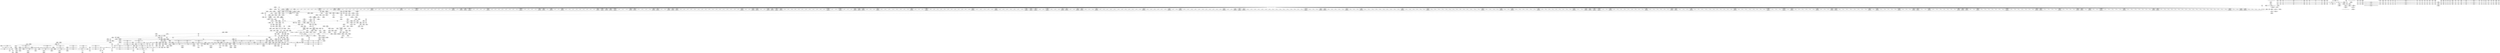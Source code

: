 digraph {
	CE0x56942f0 [shape=record,shape=Mrecord,label="{CE0x56942f0|inode_has_perm:i_flags|security/selinux/hooks.c,1611|*SummSource*}"]
	CE0x56b9d20 [shape=record,shape=Mrecord,label="{CE0x56b9d20|i1_true|*Constant*}"]
	CE0x56cddb0 [shape=record,shape=Mrecord,label="{CE0x56cddb0|path_has_perm:tmp4|*LoadInst*|security/selinux/hooks.c,1642|*SummSource*}"]
	CE0x5671300 [shape=record,shape=Mrecord,label="{CE0x5671300|selinux_inode_getattr:if.end|*SummSource*}"]
	CE0x56ff200 [shape=record,shape=Mrecord,label="{CE0x56ff200|12:_i32,_56:_i8*,_:_CRE_1000,1008_|*MultipleSource*|security/selinux/hooks.c,1642|Function::inode_has_perm&Arg::inode::|security/selinux/hooks.c,1611}"]
	CE0x56ea850 [shape=record,shape=Mrecord,label="{CE0x56ea850|12:_i32,_56:_i8*,_:_CRE_328,336_|*MultipleSource*|security/selinux/hooks.c,1642|Function::inode_has_perm&Arg::inode::|security/selinux/hooks.c,1611}"]
	CE0x56f00d0 [shape=record,shape=Mrecord,label="{CE0x56f00d0|12:_i32,_56:_i8*,_:_CRE_562,563_}"]
	CE0x56dad90 [shape=record,shape=Mrecord,label="{CE0x56dad90|inode_has_perm:do.body|*SummSource*}"]
	CE0x56d0c50 [shape=record,shape=Mrecord,label="{CE0x56d0c50|inode_has_perm:entry}"]
	CE0x5705a90 [shape=record,shape=Mrecord,label="{CE0x5705a90|inode_has_perm:tmp13|security/selinux/hooks.c,1614|*SummSource*}"]
	CE0x56f19c0 [shape=record,shape=Mrecord,label="{CE0x56f19c0|12:_i32,_56:_i8*,_:_CRE_583,584_}"]
	CE0x56bd840 [shape=record,shape=Mrecord,label="{CE0x56bd840|i32_(i32,_i32,_i16,_i32,_%struct.common_audit_data*)*_bitcast_(i32_(i32,_i32,_i16,_i32,_%struct.common_audit_data.495*)*_avc_has_perm_to_i32_(i32,_i32,_i16,_i32,_%struct.common_audit_data*)*)|*Constant*}"]
	CE0x56ed8a0 [shape=record,shape=Mrecord,label="{CE0x56ed8a0|12:_i32,_56:_i8*,_:_CRE_483,484_}"]
	CE0x56cb420 [shape=record,shape=Mrecord,label="{CE0x56cb420|path_has_perm:ad|security/selinux/hooks.c, 1643}"]
	CE0x56febe0 [shape=record,shape=Mrecord,label="{CE0x56febe0|12:_i32,_56:_i8*,_:_CRE_983,984_}"]
	CE0x570c7e0 [shape=record,shape=Mrecord,label="{CE0x570c7e0|inode_has_perm:and|security/selinux/hooks.c,1611}"]
	CE0x56c6510 [shape=record,shape=Mrecord,label="{CE0x56c6510|COLLAPSED:_GCMRE___llvm_gcov_ctr154_internal_global_8_x_i64_zeroinitializer:_elem_0:default:}"]
	CE0x570aef0 [shape=record,shape=Mrecord,label="{CE0x570aef0|inode_has_perm:retval.0|*SummSource*}"]
	CE0x56bb6f0 [shape=record,shape=Mrecord,label="{CE0x56bb6f0|i64_1|*Constant*}"]
	CE0x56eb8e0 [shape=record,shape=Mrecord,label="{CE0x56eb8e0|12:_i32,_56:_i8*,_:_CRE_400,408_|*MultipleSource*|security/selinux/hooks.c,1642|Function::inode_has_perm&Arg::inode::|security/selinux/hooks.c,1611}"]
	CE0x56da0b0 [shape=record,shape=Mrecord,label="{CE0x56da0b0|12:_i32,_56:_i8*,_:_CRE_144,145_}"]
	CE0x5695290 [shape=record,shape=Mrecord,label="{CE0x5695290|GLOBAL:__validate_creds|*Constant*|*SummSink*}"]
	CE0x56f2470 [shape=record,shape=Mrecord,label="{CE0x56f2470|12:_i32,_56:_i8*,_:_CRE_592,593_}"]
	CE0x56dae00 [shape=record,shape=Mrecord,label="{CE0x56dae00|inode_has_perm:do.body|*SummSink*}"]
	CE0x570db60 [shape=record,shape=Mrecord,label="{CE0x570db60|inode_has_perm:lnot.ext|security/selinux/hooks.c,1611}"]
	CE0x56bae10 [shape=record,shape=Mrecord,label="{CE0x56bae10|path_has_perm:tmp1|*SummSink*}"]
	CE0x570cc30 [shape=record,shape=Mrecord,label="{CE0x570cc30|inode_has_perm:tobool|security/selinux/hooks.c,1611|*SummSink*}"]
	CE0x5705620 [shape=record,shape=Mrecord,label="{CE0x5705620|inode_has_perm:sclass|security/selinux/hooks.c,1617}"]
	CE0x56da1a0 [shape=record,shape=Mrecord,label="{CE0x56da1a0|12:_i32,_56:_i8*,_:_CRE_145,146_}"]
	CE0x5711460 [shape=record,shape=Mrecord,label="{CE0x5711460|inode_has_perm:tmp10|security/selinux/hooks.c,1611|*SummSource*}"]
	CE0x5679780 [shape=record,shape=Mrecord,label="{CE0x5679780|cred_sid:security|security/selinux/hooks.c,196}"]
	CE0x566d920 [shape=record,shape=Mrecord,label="{CE0x566d920|selinux_inode_getattr:call3|security/selinux/hooks.c,2904}"]
	CE0x570b7a0 [shape=record,shape=Mrecord,label="{CE0x570b7a0|inode_has_perm:tmp19|security/selinux/hooks.c,1618|*SummSource*}"]
	CE0x56e2240 [shape=record,shape=Mrecord,label="{CE0x56e2240|12:_i32,_56:_i8*,_:_CRE_169,170_}"]
	CE0x56c6580 [shape=record,shape=Mrecord,label="{CE0x56c6580|inode_has_perm:tmp|*SummSource*}"]
	CE0x568dde0 [shape=record,shape=Mrecord,label="{CE0x568dde0|selinux_inode_getattr:call8|security/selinux/hooks.c,2910}"]
	CE0x56c5f10 [shape=record,shape=Mrecord,label="{CE0x56c5f10|i64*_getelementptr_inbounds_(_2_x_i64_,_2_x_i64_*___llvm_gcov_ctr131,_i64_0,_i64_1)|*Constant*|*SummSink*}"]
	CE0x56fc5c0 [shape=record,shape=Mrecord,label="{CE0x56fc5c0|12:_i32,_56:_i8*,_:_CRE_919,920_}"]
	CE0x56656f0 [shape=record,shape=Mrecord,label="{CE0x56656f0|path_has_perm:tmp2|*SummSource*}"]
	CE0x565fe30 [shape=record,shape=Mrecord,label="{CE0x565fe30|selinux_inode_getattr:tmp11|security/selinux/hooks.c,2904|*SummSink*}"]
	CE0x56b1ab0 [shape=record,shape=Mrecord,label="{CE0x56b1ab0|_call_void_mcount()_#3}"]
	CE0x695d240 [shape=record,shape=Mrecord,label="{CE0x695d240|selinux_inode_getattr:tmp1|*SummSource*}"]
	CE0x56674b0 [shape=record,shape=Mrecord,label="{CE0x56674b0|__validate_creds:tmp|*SummSource*}"]
	CE0x56e0e90 [shape=record,shape=Mrecord,label="{CE0x56e0e90|12:_i32,_56:_i8*,_:_CRE_148,149_}"]
	CE0x56cf560 [shape=record,shape=Mrecord,label="{CE0x56cf560|104:_%struct.inode*,_:_CRE_308,309_}"]
	CE0x5690010 [shape=record,shape=Mrecord,label="{CE0x5690010|path_has_perm:cred|Function::path_has_perm&Arg::cred::}"]
	CE0x56b4790 [shape=record,shape=Mrecord,label="{CE0x56b4790|i64*_getelementptr_inbounds_(_5_x_i64_,_5_x_i64_*___llvm_gcov_ctr155,_i64_0,_i64_4)|*Constant*|*SummSource*}"]
	CE0x56bada0 [shape=record,shape=Mrecord,label="{CE0x56bada0|path_has_perm:tmp1|*SummSource*}"]
	CE0x56ccbb0 [shape=record,shape=Mrecord,label="{CE0x56ccbb0|104:_%struct.inode*,_:_CRE_112,144_|*MultipleSource*|Function::selinux_inode_getattr&Arg::dentry::|*LoadInst*|security/selinux/hooks.c,1642|security/selinux/hooks.c,1642}"]
	CE0x56e5bb0 [shape=record,shape=Mrecord,label="{CE0x56e5bb0|12:_i32,_56:_i8*,_:_CRE_248,249_}"]
	CE0x570d3e0 [shape=record,shape=Mrecord,label="{CE0x570d3e0|inode_has_perm:lnot|security/selinux/hooks.c,1611|*SummSink*}"]
	CE0x56ecab0 [shape=record,shape=Mrecord,label="{CE0x56ecab0|12:_i32,_56:_i8*,_:_CRE_472,473_}"]
	CE0x5696950 [shape=record,shape=Mrecord,label="{CE0x5696950|_call_void_mcount()_#3|*SummSource*}"]
	CE0x5675d10 [shape=record,shape=Mrecord,label="{CE0x5675d10|i32_0|*Constant*|*SummSink*}"]
	CE0x56e8970 [shape=record,shape=Mrecord,label="{CE0x56e8970|12:_i32,_56:_i8*,_:_CRE_288,289_}"]
	CE0x56fee40 [shape=record,shape=Mrecord,label="{CE0x56fee40|12:_i32,_56:_i8*,_:_CRE_988,992_|*MultipleSource*|security/selinux/hooks.c,1642|Function::inode_has_perm&Arg::inode::|security/selinux/hooks.c,1611}"]
	CE0x567d470 [shape=record,shape=Mrecord,label="{CE0x567d470|%struct.task_struct*_(%struct.task_struct**)*_asm_movq_%gs:$_1:P_,$0_,_r,im,_dirflag_,_fpsr_,_flags_}"]
	CE0x56853d0 [shape=record,shape=Mrecord,label="{CE0x56853d0|selinux_inode_getattr:bb|*SummSink*}"]
	CE0x568d7b0 [shape=record,shape=Mrecord,label="{CE0x568d7b0|selinux_inode_getattr:dentry6|security/selinux/hooks.c,2907|*SummSink*}"]
	CE0x56bfd20 [shape=record,shape=Mrecord,label="{CE0x56bfd20|i64*_getelementptr_inbounds_(_8_x_i64_,_8_x_i64_*___llvm_gcov_ctr154,_i64_0,_i64_7)|*Constant*}"]
	CE0x568fa40 [shape=record,shape=Mrecord,label="{CE0x568fa40|GLOBAL:path_has_perm|*Constant*|*SummSink*}"]
	CE0x56ea5f0 [shape=record,shape=Mrecord,label="{CE0x56ea5f0|12:_i32,_56:_i8*,_:_CRE_312,320_|*MultipleSource*|security/selinux/hooks.c,1642|Function::inode_has_perm&Arg::inode::|security/selinux/hooks.c,1611}"]
	CE0x56c0d90 [shape=record,shape=Mrecord,label="{CE0x56c0d90|__validate_creds:call|include/linux/cred.h,173|*SummSource*}"]
	CE0x5688ac0 [shape=record,shape=Mrecord,label="{CE0x5688ac0|selinux_inode_getattr:tobool1|security/selinux/hooks.c,2904|*SummSource*}"]
	CE0x56b8910 [shape=record,shape=Mrecord,label="{CE0x56b8910|104:_%struct.inode*,_:_CRE_216,217_}"]
	CE0x5703d20 [shape=record,shape=Mrecord,label="{CE0x5703d20|_ret_i32_%tmp6,_!dbg_!27716|security/selinux/hooks.c,197|*SummSink*}"]
	CE0x5698ea0 [shape=record,shape=Mrecord,label="{CE0x5698ea0|__validate_creds:entry|*SummSink*}"]
	CE0x56728a0 [shape=record,shape=Mrecord,label="{CE0x56728a0|selinux_inode_getattr:tmp20|security/selinux/hooks.c,2904|*SummSink*}"]
	CE0x56e8f60 [shape=record,shape=Mrecord,label="{CE0x56e8f60|12:_i32,_56:_i8*,_:_CRE_293,294_}"]
	CE0x56992a0 [shape=record,shape=Mrecord,label="{CE0x56992a0|i8*_getelementptr_inbounds_(_25_x_i8_,_25_x_i8_*_.str3,_i32_0,_i32_0)|*Constant*|*SummSource*}"]
	CE0x56bf400 [shape=record,shape=Mrecord,label="{CE0x56bf400|avc_has_perm:requested|Function::avc_has_perm&Arg::requested::|*SummSink*}"]
	CE0x56fc230 [shape=record,shape=Mrecord,label="{CE0x56fc230|12:_i32,_56:_i8*,_:_CRE_916,917_}"]
	CE0x567c220 [shape=record,shape=Mrecord,label="{CE0x567c220|selinux_inode_getattr:tmp17|security/selinux/hooks.c,2904}"]
	CE0x570d8a0 [shape=record,shape=Mrecord,label="{CE0x570d8a0|inode_has_perm:conv|security/selinux/hooks.c,1611}"]
	CE0x5663b70 [shape=record,shape=Mrecord,label="{CE0x5663b70|104:_%struct.inode*,_:_CRE_170,171_}"]
	CE0x56cdb70 [shape=record,shape=Mrecord,label="{CE0x56cdb70|_call_void_mcount()_#3}"]
	CE0x570e000 [shape=record,shape=Mrecord,label="{CE0x570e000|inode_has_perm:conv|security/selinux/hooks.c,1611|*SummSource*}"]
	CE0x5684250 [shape=record,shape=Mrecord,label="{CE0x5684250|__validate_creds:tmp|*SummSink*}"]
	CE0x56798e0 [shape=record,shape=Mrecord,label="{CE0x56798e0|cred_sid:tmp4|*LoadInst*|security/selinux/hooks.c,196}"]
	CE0x56be5a0 [shape=record,shape=Mrecord,label="{CE0x56be5a0|avc_has_perm:ssid|Function::avc_has_perm&Arg::ssid::|*SummSink*}"]
	CE0x56e77a0 [shape=record,shape=Mrecord,label="{CE0x56e77a0|12:_i32,_56:_i8*,_:_CRE_273,274_}"]
	CE0x56f0b80 [shape=record,shape=Mrecord,label="{CE0x56f0b80|12:_i32,_56:_i8*,_:_CRE_571,572_}"]
	CE0x56efe70 [shape=record,shape=Mrecord,label="{CE0x56efe70|12:_i32,_56:_i8*,_:_CRE_560,561_}"]
	CE0x56c8dd0 [shape=record,shape=Mrecord,label="{CE0x56c8dd0|inode_has_perm:tmp|*SummSink*}"]
	CE0x5710360 [shape=record,shape=Mrecord,label="{CE0x5710360|inode_has_perm:tmp9|security/selinux/hooks.c,1611}"]
	CE0x56de370 [shape=record,shape=Mrecord,label="{CE0x56de370|cred_sid:tmp|*SummSource*}"]
	CE0x56642f0 [shape=record,shape=Mrecord,label="{CE0x56642f0|104:_%struct.inode*,_:_CRE_178,179_}"]
	CE0x56f67c0 [shape=record,shape=Mrecord,label="{CE0x56f67c0|12:_i32,_56:_i8*,_:_CRE_744,752_|*MultipleSource*|security/selinux/hooks.c,1642|Function::inode_has_perm&Arg::inode::|security/selinux/hooks.c,1611}"]
	CE0x56d9e60 [shape=record,shape=Mrecord,label="{CE0x56d9e60|12:_i32,_56:_i8*,_:_CRE_141,142_}"]
	CE0x56dae90 [shape=record,shape=Mrecord,label="{CE0x56dae90|inode_has_perm:bb}"]
	CE0x56981f0 [shape=record,shape=Mrecord,label="{CE0x56981f0|cred_sid:tmp2}"]
	CE0x56fe8e0 [shape=record,shape=Mrecord,label="{CE0x56fe8e0|12:_i32,_56:_i8*,_:_CRE_980,981_}"]
	CE0x56693c0 [shape=record,shape=Mrecord,label="{CE0x56693c0|i64*_getelementptr_inbounds_(_2_x_i64_,_2_x_i64_*___llvm_gcov_ctr98,_i64_0,_i64_1)|*Constant*|*SummSink*}"]
	CE0x56c6ca0 [shape=record,shape=Mrecord,label="{CE0x56c6ca0|_ret_void,_!dbg_!27722|include/linux/cred.h,175|*SummSource*}"]
	CE0x56d01f0 [shape=record,shape=Mrecord,label="{CE0x56d01f0|path_has_perm:tmp5|security/selinux/hooks.c,1642|*SummSink*}"]
	CE0x56d22c0 [shape=record,shape=Mrecord,label="{CE0x56d22c0|__validate_creds:tmp8|include/linux/cred.h,175|*SummSink*}"]
	CE0x56ba6b0 [shape=record,shape=Mrecord,label="{CE0x56ba6b0|path_has_perm:tmp|*SummSink*}"]
	CE0x5698f10 [shape=record,shape=Mrecord,label="{CE0x5698f10|__validate_creds:cred|Function::__validate_creds&Arg::cred::}"]
	CE0x56dcb30 [shape=record,shape=Mrecord,label="{CE0x56dcb30|cred_sid:tmp|*SummSink*}"]
	CE0x5660320 [shape=record,shape=Mrecord,label="{CE0x5660320|selinux_inode_getattr:land.lhs.true2|*SummSource*}"]
	CE0x56972c0 [shape=record,shape=Mrecord,label="{CE0x56972c0|GLOBAL:__llvm_gcov_ctr155|Global_var:__llvm_gcov_ctr155}"]
	CE0x5710250 [shape=record,shape=Mrecord,label="{CE0x5710250|inode_has_perm:tmp8|security/selinux/hooks.c,1611|*SummSink*}"]
	CE0x56d3900 [shape=record,shape=Mrecord,label="{CE0x56d3900|_ret_i32_%retval.0,_!dbg_!27739|security/selinux/hooks.c,1618|*SummSource*}"]
	CE0x5697720 [shape=record,shape=Mrecord,label="{CE0x5697720|_call_void___validate_creds(%struct.cred*_%cred,_i8*_getelementptr_inbounds_(_25_x_i8_,_25_x_i8_*_.str3,_i32_0,_i32_0),_i32_1609)_#10,_!dbg_!27719|security/selinux/hooks.c,1609|*SummSink*}"]
	CE0x56c8e60 [shape=record,shape=Mrecord,label="{CE0x56c8e60|i64_1|*Constant*}"]
	CE0x56e00e0 [shape=record,shape=Mrecord,label="{CE0x56e00e0|inode_has_perm:call|security/selinux/hooks.c,1614|*SummSource*}"]
	CE0x5704bd0 [shape=record,shape=Mrecord,label="{CE0x5704bd0|inode_has_perm:tmp16|security/selinux/hooks.c,1615}"]
	CE0x56cf980 [shape=record,shape=Mrecord,label="{CE0x56cf980|104:_%struct.inode*,_:_CRE_313,314_}"]
	CE0x56b8280 [shape=record,shape=Mrecord,label="{CE0x56b8280|104:_%struct.inode*,_:_CRE_209,210_}"]
	CE0x5675bd0 [shape=record,shape=Mrecord,label="{CE0x5675bd0|i32_0|*Constant*|*SummSource*}"]
	CE0x56e9a10 [shape=record,shape=Mrecord,label="{CE0x56e9a10|12:_i32,_56:_i8*,_:_CRE_302,303_}"]
	CE0x56700b0 [shape=record,shape=Mrecord,label="{CE0x56700b0|0:_i8,_:_GCMR_selinux_inode_getattr.__warned_internal_global_i8_0,_section_.data.unlikely_,_align_1:_elem_0:default:}"]
	CE0x56db200 [shape=record,shape=Mrecord,label="{CE0x56db200|__validate_creds:file|Function::__validate_creds&Arg::file::}"]
	CE0x567fd30 [shape=record,shape=Mrecord,label="{CE0x567fd30|selinux_inode_getattr:tmp10|security/selinux/hooks.c,2904|*SummSource*}"]
	CE0x56edc30 [shape=record,shape=Mrecord,label="{CE0x56edc30|12:_i32,_56:_i8*,_:_CRE_486,487_}"]
	CE0x56fe4b0 [shape=record,shape=Mrecord,label="{CE0x56fe4b0|12:_i32,_56:_i8*,_:_CRE_977,978_}"]
	CE0x56883e0 [shape=record,shape=Mrecord,label="{CE0x56883e0|selinux_inode_getattr:tmp5|security/selinux/hooks.c,2904|*SummSource*}"]
	CE0x56ebce0 [shape=record,shape=Mrecord,label="{CE0x56ebce0|12:_i32,_56:_i8*,_:_CRE_416,424_|*MultipleSource*|security/selinux/hooks.c,1642|Function::inode_has_perm&Arg::inode::|security/selinux/hooks.c,1611}"]
	CE0x56e1e80 [shape=record,shape=Mrecord,label="{CE0x56e1e80|12:_i32,_56:_i8*,_:_CRE_165,166_}"]
	CE0x56d2250 [shape=record,shape=Mrecord,label="{CE0x56d2250|__validate_creds:tmp8|include/linux/cred.h,175|*SummSource*}"]
	CE0x5664c50 [shape=record,shape=Mrecord,label="{CE0x5664c50|104:_%struct.inode*,_:_CRE_188,189_}"]
	CE0x5667650 [shape=record,shape=Mrecord,label="{CE0x5667650|i32_0|*Constant*}"]
	CE0x5685550 [shape=record,shape=Mrecord,label="{CE0x5685550|selinux_inode_getattr:land.lhs.true2|*SummSink*}"]
	CE0x56e3970 [shape=record,shape=Mrecord,label="{CE0x56e3970|12:_i32,_56:_i8*,_:_CRE_189,190_}"]
	CE0x56b9090 [shape=record,shape=Mrecord,label="{CE0x56b9090|104:_%struct.inode*,_:_CRE_224,232_|*MultipleSource*|Function::selinux_inode_getattr&Arg::dentry::|*LoadInst*|security/selinux/hooks.c,1642|security/selinux/hooks.c,1642}"]
	CE0x56cd5d0 [shape=record,shape=Mrecord,label="{CE0x56cd5d0|104:_%struct.inode*,_:_CRE_153,154_}"]
	"CONST[source:0(mediator),value:2(dynamic)][purpose:{object}][SnkIdx:2]"
	CE0x5735360 [shape=record,shape=Mrecord,label="{CE0x5735360|i32_1|*Constant*}"]
	CE0x56caea0 [shape=record,shape=Mrecord,label="{CE0x56caea0|i64*_getelementptr_inbounds_(_2_x_i64_,_2_x_i64_*___llvm_gcov_ctr204,_i64_0,_i64_1)|*Constant*|*SummSink*}"]
	CE0x56fb8b0 [shape=record,shape=Mrecord,label="{CE0x56fb8b0|12:_i32,_56:_i8*,_:_CRE_908,909_}"]
	CE0x56f2df0 [shape=record,shape=Mrecord,label="{CE0x56f2df0|12:_i32,_56:_i8*,_:_CRE_600,601_}"]
	CE0x56fa5b0 [shape=record,shape=Mrecord,label="{CE0x56fa5b0|12:_i32,_56:_i8*,_:_CRE_892,893_}"]
	CE0x5672700 [shape=record,shape=Mrecord,label="{CE0x5672700|selinux_inode_getattr:tmp20|security/selinux/hooks.c,2904|*SummSource*}"]
	CE0x566f340 [shape=record,shape=Mrecord,label="{CE0x566f340|COLLAPSED:_GCMRE___llvm_gcov_ctr235_internal_global_11_x_i64_zeroinitializer:_elem_0:default:}"]
	CE0x56d34a0 [shape=record,shape=Mrecord,label="{CE0x56d34a0|inode_has_perm:adp|Function::inode_has_perm&Arg::adp::|*SummSource*}"]
	CE0x56e6150 [shape=record,shape=Mrecord,label="{CE0x56e6150|12:_i32,_56:_i8*,_:_CRE_254,255_}"]
	CE0x56f3770 [shape=record,shape=Mrecord,label="{CE0x56f3770|12:_i32,_56:_i8*,_:_CRE_608,609_}"]
	CE0x56e0380 [shape=record,shape=Mrecord,label="{CE0x56e0380|GLOBAL:cred_sid|*Constant*}"]
	CE0x56647a0 [shape=record,shape=Mrecord,label="{CE0x56647a0|104:_%struct.inode*,_:_CRE_183,184_}"]
	CE0x56f20e0 [shape=record,shape=Mrecord,label="{CE0x56f20e0|12:_i32,_56:_i8*,_:_CRE_589,590_}"]
	CE0x56706a0 [shape=record,shape=Mrecord,label="{CE0x56706a0|selinux_inode_getattr:entry|*SummSink*}"]
	CE0x56ca4f0 [shape=record,shape=Mrecord,label="{CE0x56ca4f0|__validate_creds:expval|include/linux/cred.h,173|*SummSource*}"]
	CE0x56dd4a0 [shape=record,shape=Mrecord,label="{CE0x56dd4a0|_call_void_mcount()_#3}"]
	CE0x56f1fb0 [shape=record,shape=Mrecord,label="{CE0x56f1fb0|12:_i32,_56:_i8*,_:_CRE_588,589_}"]
	CE0x56d0450 [shape=record,shape=Mrecord,label="{CE0x56d0450|path_has_perm:tmp7|security/selinux/hooks.c,1646}"]
	CE0x56ff830 [shape=record,shape=Mrecord,label="{CE0x56ff830|inode_has_perm:tmp6|*LoadInst*|security/selinux/hooks.c,1611|*SummSink*}"]
	CE0x56bf980 [shape=record,shape=Mrecord,label="{CE0x56bf980|_ret_i32_%retval.0,_!dbg_!27728|security/selinux/avc.c,775|*SummSource*}"]
	CE0x56bf640 [shape=record,shape=Mrecord,label="{CE0x56bf640|avc_has_perm:auditdata|Function::avc_has_perm&Arg::auditdata::}"]
	CE0x56ec8b0 [shape=record,shape=Mrecord,label="{CE0x56ec8b0|12:_i32,_56:_i8*,_:_CRE_464,472_|*MultipleSource*|security/selinux/hooks.c,1642|Function::inode_has_perm&Arg::inode::|security/selinux/hooks.c,1611}"]
	CE0x5663990 [shape=record,shape=Mrecord,label="{CE0x5663990|104:_%struct.inode*,_:_CRE_168,169_}"]
	CE0x567bae0 [shape=record,shape=Mrecord,label="{CE0x567bae0|12:_i32,_56:_i8*,_:_CRE_112,120_|*MultipleSource*|security/selinux/hooks.c,1642|Function::inode_has_perm&Arg::inode::|security/selinux/hooks.c,1611}"]
	CE0x56f69c0 [shape=record,shape=Mrecord,label="{CE0x56f69c0|12:_i32,_56:_i8*,_:_CRE_752,756_|*MultipleSource*|security/selinux/hooks.c,1642|Function::inode_has_perm&Arg::inode::|security/selinux/hooks.c,1611}"]
	CE0x56b9410 [shape=record,shape=Mrecord,label="{CE0x56b9410|104:_%struct.inode*,_:_CRE_248,256_|*MultipleSource*|Function::selinux_inode_getattr&Arg::dentry::|*LoadInst*|security/selinux/hooks.c,1642|security/selinux/hooks.c,1642}"]
	CE0x5688670 [shape=record,shape=Mrecord,label="{CE0x5688670|selinux_inode_getattr:tmp6|security/selinux/hooks.c,2904|*SummSource*}"]
	CE0x568bbf0 [shape=record,shape=Mrecord,label="{CE0x568bbf0|get_current:entry|*SummSource*}"]
	CE0x56e2ab0 [shape=record,shape=Mrecord,label="{CE0x56e2ab0|12:_i32,_56:_i8*,_:_CRE_178,179_}"]
	CE0x56e3790 [shape=record,shape=Mrecord,label="{CE0x56e3790|12:_i32,_56:_i8*,_:_CRE_187,188_}"]
	CE0x56f8cc0 [shape=record,shape=Mrecord,label="{CE0x56f8cc0|12:_i32,_56:_i8*,_:_CRE_871,872_}"]
	CE0x56eccb0 [shape=record,shape=Mrecord,label="{CE0x56eccb0|12:_i32,_56:_i8*,_:_CRE_473,474_}"]
	CE0x56dcf00 [shape=record,shape=Mrecord,label="{CE0x56dcf00|12:_i32,_56:_i8*,_:_CRE_24,32_|*MultipleSource*|security/selinux/hooks.c,1642|Function::inode_has_perm&Arg::inode::|security/selinux/hooks.c,1611}"]
	CE0x56c5760 [shape=record,shape=Mrecord,label="{CE0x56c5760|GLOBAL:llvm.expect.i64|*Constant*}"]
	CE0x56fe6b0 [shape=record,shape=Mrecord,label="{CE0x56fe6b0|12:_i32,_56:_i8*,_:_CRE_978,979_}"]
	CE0x56db680 [shape=record,shape=Mrecord,label="{CE0x56db680|_call_void_mcount()_#3|*SummSource*}"]
	CE0x5673390 [shape=record,shape=Mrecord,label="{CE0x5673390|selinux_inode_getattr:tmp7|security/selinux/hooks.c,2904}"]
	CE0x56f1760 [shape=record,shape=Mrecord,label="{CE0x56f1760|12:_i32,_56:_i8*,_:_CRE_581,582_}"]
	CE0x56e6f50 [shape=record,shape=Mrecord,label="{CE0x56e6f50|12:_i32,_56:_i8*,_:_CRE_266,267_}"]
	"CONST[source:0(mediator),value:0(static)][purpose:{operation}][SrcIdx:3]"
	CE0x56e6240 [shape=record,shape=Mrecord,label="{CE0x56e6240|12:_i32,_56:_i8*,_:_CRE_255,256_}"]
	CE0x56b8550 [shape=record,shape=Mrecord,label="{CE0x56b8550|104:_%struct.inode*,_:_CRE_212,213_}"]
	CE0x56e9c70 [shape=record,shape=Mrecord,label="{CE0x56e9c70|12:_i32,_56:_i8*,_:_CRE_304,305_}"]
	CE0x56fb520 [shape=record,shape=Mrecord,label="{CE0x56fb520|12:_i32,_56:_i8*,_:_CRE_905,906_}"]
	CE0x5704a50 [shape=record,shape=Mrecord,label="{CE0x5704a50|inode_has_perm:tmp15|*LoadInst*|security/selinux/hooks.c,1615|*SummSource*}"]
	"CONST[source:0(mediator),value:2(dynamic)][purpose:{object}][SnkIdx:1]"
	CE0x5726f60 [shape=record,shape=Mrecord,label="{CE0x5726f60|inode_has_perm:tmp16|security/selinux/hooks.c,1615|*SummSink*}"]
	CE0x5727590 [shape=record,shape=Mrecord,label="{CE0x5727590|i32_3|*Constant*|*SummSource*}"]
	CE0x5703920 [shape=record,shape=Mrecord,label="{CE0x5703920|cred_sid:cred|Function::cred_sid&Arg::cred::|*SummSink*}"]
	CE0x570e310 [shape=record,shape=Mrecord,label="{CE0x570e310|i64_0|*Constant*}"]
	CE0x566f590 [shape=record,shape=Mrecord,label="{CE0x566f590|selinux_inode_getattr:path|security/selinux/hooks.c, 2905}"]
	CE0x56b6870 [shape=record,shape=Mrecord,label="{CE0x56b6870|path_has_perm:tmp7|security/selinux/hooks.c,1646|*SummSource*}"]
	CE0x56ea130 [shape=record,shape=Mrecord,label="{CE0x56ea130|12:_i32,_56:_i8*,_:_CRE_308,309_}"]
	CE0x56b9f70 [shape=record,shape=Mrecord,label="{CE0x56b9f70|i64*_getelementptr_inbounds_(_2_x_i64_,_2_x_i64_*___llvm_gcov_ctr204,_i64_0,_i64_0)|*Constant*|*SummSink*}"]
	CE0x56789e0 [shape=record,shape=Mrecord,label="{CE0x56789e0|104:_%struct.inode*,_:_CRE_48,52_|*MultipleSource*|Function::selinux_inode_getattr&Arg::dentry::|*LoadInst*|security/selinux/hooks.c,1642|security/selinux/hooks.c,1642}"]
	CE0x5697100 [shape=record,shape=Mrecord,label="{CE0x5697100|_call_void_mcount()_#3|*SummSink*}"]
	CE0x56fa6e0 [shape=record,shape=Mrecord,label="{CE0x56fa6e0|12:_i32,_56:_i8*,_:_CRE_893,894_}"]
	CE0x5698030 [shape=record,shape=Mrecord,label="{CE0x5698030|inode_has_perm:tmp3|*SummSource*}"]
	CE0x56e6370 [shape=record,shape=Mrecord,label="{CE0x56e6370|12:_i32,_56:_i8*,_:_CRE_256,257_}"]
	CE0x56c64a0 [shape=record,shape=Mrecord,label="{CE0x56c64a0|inode_has_perm:tmp}"]
	CE0x56b5f20 [shape=record,shape=Mrecord,label="{CE0x56b5f20|path_has_perm:path1|security/selinux/hooks.c,1646}"]
	CE0x566f3b0 [shape=record,shape=Mrecord,label="{CE0x566f3b0|selinux_inode_getattr:tmp|*SummSink*}"]
	CE0x5696390 [shape=record,shape=Mrecord,label="{CE0x5696390|i32_512|*Constant*}"]
	CE0x5705a20 [shape=record,shape=Mrecord,label="{CE0x5705a20|inode_has_perm:tmp13|security/selinux/hooks.c,1614}"]
	CE0x56bedd0 [shape=record,shape=Mrecord,label="{CE0x56bedd0|avc_has_perm:tclass|Function::avc_has_perm&Arg::tclass::|*SummSink*}"]
	CE0x56fe2e0 [shape=record,shape=Mrecord,label="{CE0x56fe2e0|12:_i32,_56:_i8*,_:_CRE_976,977_}"]
	CE0x57042b0 [shape=record,shape=Mrecord,label="{CE0x57042b0|i32_10|*Constant*|*SummSource*}"]
	CE0x5663120 [shape=record,shape=Mrecord,label="{CE0x5663120|104:_%struct.inode*,_:_CRE_159,160_}"]
	CE0x56c4d00 [shape=record,shape=Mrecord,label="{CE0x56c4d00|12:_i32,_56:_i8*,_:_CRE_48,56_|*MultipleSource*|security/selinux/hooks.c,1642|Function::inode_has_perm&Arg::inode::|security/selinux/hooks.c,1611}"]
	CE0x56dd020 [shape=record,shape=Mrecord,label="{CE0x56dd020|12:_i32,_56:_i8*,_:_CRE_32,40_|*MultipleSource*|security/selinux/hooks.c,1642|Function::inode_has_perm&Arg::inode::|security/selinux/hooks.c,1611}"]
	CE0x56d98c0 [shape=record,shape=Mrecord,label="{CE0x56d98c0|12:_i32,_56:_i8*,_:_CRE_136,137_}"]
	CE0x56612b0 [shape=record,shape=Mrecord,label="{CE0x56612b0|selinux_inode_getattr:if.end|*SummSink*}"]
	CE0x569a3e0 [shape=record,shape=Mrecord,label="{CE0x569a3e0|selinux_inode_getattr:bb}"]
	CE0x56bdaa0 [shape=record,shape=Mrecord,label="{CE0x56bdaa0|i32_(i32,_i32,_i16,_i32,_%struct.common_audit_data*)*_bitcast_(i32_(i32,_i32,_i16,_i32,_%struct.common_audit_data.495*)*_avc_has_perm_to_i32_(i32,_i32,_i16,_i32,_%struct.common_audit_data*)*)|*Constant*|*SummSource*}"]
	CE0x5670af0 [shape=record,shape=Mrecord,label="{CE0x5670af0|i64_0|*Constant*|*SummSource*}"]
	CE0x56eace0 [shape=record,shape=Mrecord,label="{CE0x56eace0|12:_i32,_56:_i8*,_:_CRE_344,352_|*MultipleSource*|security/selinux/hooks.c,1642|Function::inode_has_perm&Arg::inode::|security/selinux/hooks.c,1611}"]
	CE0x570d730 [shape=record,shape=Mrecord,label="{CE0x570d730|inode_has_perm:lnot1|security/selinux/hooks.c,1611|*SummSink*}"]
	CE0x568ca00 [shape=record,shape=Mrecord,label="{CE0x568ca00|selinux_inode_getattr:cred4|security/selinux/hooks.c,2904|*SummSink*}"]
	CE0x56e1d90 [shape=record,shape=Mrecord,label="{CE0x56e1d90|12:_i32,_56:_i8*,_:_CRE_164,165_}"]
	CE0x56e5ac0 [shape=record,shape=Mrecord,label="{CE0x56e5ac0|12:_i32,_56:_i8*,_:_CRE_247,248_}"]
	CE0x56b9c90 [shape=record,shape=Mrecord,label="{CE0x56b9c90|COLLAPSED:_CMRE:_elem_0:default:}"]
	CE0x56c4e20 [shape=record,shape=Mrecord,label="{CE0x56c4e20|12:_i32,_56:_i8*,_:_CRE_80,88_|*MultipleSource*|security/selinux/hooks.c,1642|Function::inode_has_perm&Arg::inode::|security/selinux/hooks.c,1611}"]
	CE0x56ed770 [shape=record,shape=Mrecord,label="{CE0x56ed770|12:_i32,_56:_i8*,_:_CRE_482,483_}"]
	CE0x56fd400 [shape=record,shape=Mrecord,label="{CE0x56fd400|12:_i32,_56:_i8*,_:_CRE_931,932_}"]
	CE0x56f1040 [shape=record,shape=Mrecord,label="{CE0x56f1040|12:_i32,_56:_i8*,_:_CRE_575,576_}"]
	CE0x56c8d10 [shape=record,shape=Mrecord,label="{CE0x56c8d10|__validate_creds:tobool|include/linux/cred.h,173|*SummSink*}"]
	CE0x56e9da0 [shape=record,shape=Mrecord,label="{CE0x56e9da0|12:_i32,_56:_i8*,_:_CRE_305,306_}"]
	CE0x56c7970 [shape=record,shape=Mrecord,label="{CE0x56c7970|i64_0|*Constant*}"]
	CE0x56f0920 [shape=record,shape=Mrecord,label="{CE0x56f0920|12:_i32,_56:_i8*,_:_CRE_569,570_}"]
	CE0x56666e0 [shape=record,shape=Mrecord,label="{CE0x56666e0|i64*_getelementptr_inbounds_(_5_x_i64_,_5_x_i64_*___llvm_gcov_ctr155,_i64_0,_i64_3)|*Constant*|*SummSource*}"]
	CE0x56fc100 [shape=record,shape=Mrecord,label="{CE0x56fc100|12:_i32,_56:_i8*,_:_CRE_915,916_}"]
	CE0x570dc90 [shape=record,shape=Mrecord,label="{CE0x570dc90|inode_has_perm:lnot.ext|security/selinux/hooks.c,1611|*SummSource*}"]
	CE0x56effa0 [shape=record,shape=Mrecord,label="{CE0x56effa0|12:_i32,_56:_i8*,_:_CRE_561,562_}"]
	CE0x57050c0 [shape=record,shape=Mrecord,label="{CE0x57050c0|inode_has_perm:sid3|security/selinux/hooks.c,1617|*SummSink*}"]
	CE0x56f1500 [shape=record,shape=Mrecord,label="{CE0x56f1500|12:_i32,_56:_i8*,_:_CRE_579,580_}"]
	CE0x56f2340 [shape=record,shape=Mrecord,label="{CE0x56f2340|12:_i32,_56:_i8*,_:_CRE_591,592_}"]
	CE0x56dd830 [shape=record,shape=Mrecord,label="{CE0x56dd830|12:_i32,_56:_i8*,_:_CRE_64,72_|*MultipleSource*|security/selinux/hooks.c,1642|Function::inode_has_perm&Arg::inode::|security/selinux/hooks.c,1611}"]
	CE0x56d0730 [shape=record,shape=Mrecord,label="{CE0x56d0730|i64_16|*Constant*|*SummSource*}"]
	CE0x56782d0 [shape=record,shape=Mrecord,label="{CE0x56782d0|104:_%struct.inode*,_:_CRE_16,24_|*MultipleSource*|Function::selinux_inode_getattr&Arg::dentry::|*LoadInst*|security/selinux/hooks.c,1642|security/selinux/hooks.c,1642}"]
	CE0x56f61c0 [shape=record,shape=Mrecord,label="{CE0x56f61c0|12:_i32,_56:_i8*,_:_CRE_712,728_|*MultipleSource*|security/selinux/hooks.c,1642|Function::inode_has_perm&Arg::inode::|security/selinux/hooks.c,1611}"]
	CE0x56edfc0 [shape=record,shape=Mrecord,label="{CE0x56edfc0|12:_i32,_56:_i8*,_:_CRE_496,500_|*MultipleSource*|security/selinux/hooks.c,1642|Function::inode_has_perm&Arg::inode::|security/selinux/hooks.c,1611}"]
	CE0x56e0c80 [shape=record,shape=Mrecord,label="{CE0x56e0c80|cred_sid:cred|Function::cred_sid&Arg::cred::}"]
	CE0x56788b0 [shape=record,shape=Mrecord,label="{CE0x56788b0|104:_%struct.inode*,_:_CRE_40,48_|*MultipleSource*|Function::selinux_inode_getattr&Arg::dentry::|*LoadInst*|security/selinux/hooks.c,1642|security/selinux/hooks.c,1642}"]
	CE0x56fb9e0 [shape=record,shape=Mrecord,label="{CE0x56fb9e0|12:_i32,_56:_i8*,_:_CRE_909,910_}"]
	CE0x56b6680 [shape=record,shape=Mrecord,label="{CE0x56b6680|path_has_perm:tmp7|security/selinux/hooks.c,1646}"]
	CE0x56d0ec0 [shape=record,shape=Mrecord,label="{CE0x56d0ec0|inode_has_perm:cred|Function::inode_has_perm&Arg::cred::}"]
	CE0x5664200 [shape=record,shape=Mrecord,label="{CE0x5664200|104:_%struct.inode*,_:_CRE_177,178_}"]
	CE0x5712750 [shape=record,shape=Mrecord,label="{CE0x5712750|inode_has_perm:tmp12|security/selinux/hooks.c,1612|*SummSource*}"]
	CE0x56b8460 [shape=record,shape=Mrecord,label="{CE0x56b8460|104:_%struct.inode*,_:_CRE_211,212_}"]
	CE0x56e4f40 [shape=record,shape=Mrecord,label="{CE0x56e4f40|12:_i32,_56:_i8*,_:_CRE_224,232_|*MultipleSource*|security/selinux/hooks.c,1642|Function::inode_has_perm&Arg::inode::|security/selinux/hooks.c,1611}"]
	CE0x570cf50 [shape=record,shape=Mrecord,label="{CE0x570cf50|inode_has_perm:lnot|security/selinux/hooks.c,1611}"]
	CE0x5668250 [shape=record,shape=Mrecord,label="{CE0x5668250|inode_has_perm:tmp5|security/selinux/hooks.c,1609|*SummSource*}"]
	CE0x56eb4e0 [shape=record,shape=Mrecord,label="{CE0x56eb4e0|12:_i32,_56:_i8*,_:_CRE_384,388_|*MultipleSource*|security/selinux/hooks.c,1642|Function::inode_has_perm&Arg::inode::|security/selinux/hooks.c,1611}"]
	CE0x56884f0 [shape=record,shape=Mrecord,label="{CE0x56884f0|selinux_inode_getattr:tmp6|security/selinux/hooks.c,2904}"]
	CE0x5735220 [shape=record,shape=Mrecord,label="{CE0x5735220|cred_sid:tmp5|security/selinux/hooks.c,196|*SummSink*}"]
	CE0x5673fe0 [shape=record,shape=Mrecord,label="{CE0x5673fe0|_call_void_lockdep_rcu_suspicious(i8*_getelementptr_inbounds_(_25_x_i8_,_25_x_i8_*_.str3,_i32_0,_i32_0),_i32_2904,_i8*_getelementptr_inbounds_(_45_x_i8_,_45_x_i8_*_.str12,_i32_0,_i32_0))_#10,_!dbg_!27729|security/selinux/hooks.c,2904|*SummSink*}"]
	CE0x56d55a0 [shape=record,shape=Mrecord,label="{CE0x56d55a0|inode_has_perm:tmp2}"]
	CE0x56717c0 [shape=record,shape=Mrecord,label="{CE0x56717c0|selinux_inode_getattr:do.body|*SummSource*}"]
	CE0x56e35b0 [shape=record,shape=Mrecord,label="{CE0x56e35b0|__validate_creds:lnot.ext|include/linux/cred.h,173|*SummSink*}"]
	CE0x56f4810 [shape=record,shape=Mrecord,label="{CE0x56f4810|12:_i32,_56:_i8*,_:_CRE_622,623_}"]
	CE0x56646b0 [shape=record,shape=Mrecord,label="{CE0x56646b0|104:_%struct.inode*,_:_CRE_182,183_}"]
	CE0x56ccd80 [shape=record,shape=Mrecord,label="{CE0x56ccd80|104:_%struct.inode*,_:_CRE_144,145_}"]
	CE0x567f240 [shape=record,shape=Mrecord,label="{CE0x567f240|path_has_perm:bb|*SummSource*}"]
	CE0x570fea0 [shape=record,shape=Mrecord,label="{CE0x570fea0|GLOBAL:__llvm_gcov_ctr154|Global_var:__llvm_gcov_ctr154|*SummSource*}"]
	CE0x570f010 [shape=record,shape=Mrecord,label="{CE0x570f010|inode_has_perm:tobool2|security/selinux/hooks.c,1611}"]
	CE0x572ca50 [shape=record,shape=Mrecord,label="{CE0x572ca50|i64*_getelementptr_inbounds_(_5_x_i64_,_5_x_i64_*___llvm_gcov_ctr155,_i64_0,_i64_4)|*Constant*}"]
	CE0x570c850 [shape=record,shape=Mrecord,label="{CE0x570c850|inode_has_perm:and|security/selinux/hooks.c,1611|*SummSource*}"]
	CE0x566dc90 [shape=record,shape=Mrecord,label="{CE0x566dc90|selinux_inode_getattr:call3|security/selinux/hooks.c,2904|*SummSource*}"]
	CE0x56c0c60 [shape=record,shape=Mrecord,label="{CE0x56c0c60|_call_void_mcount()_#3|*SummSink*}"]
	CE0x5698d00 [shape=record,shape=Mrecord,label="{CE0x5698d00|__validate_creds:tmp4|include/linux/cred.h,173}"]
	CE0x56bd5a0 [shape=record,shape=Mrecord,label="{CE0x56bd5a0|inode_has_perm:call4|security/selinux/hooks.c,1617|*SummSource*}"]
	CE0x567f2d0 [shape=record,shape=Mrecord,label="{CE0x567f2d0|path_has_perm:bb|*SummSink*}"]
	CE0x56e9550 [shape=record,shape=Mrecord,label="{CE0x56e9550|12:_i32,_56:_i8*,_:_CRE_298,299_}"]
	CE0x5691330 [shape=record,shape=Mrecord,label="{CE0x5691330|_ret_i32_%call,_!dbg_!27724|security/selinux/hooks.c,1647|*SummSource*}"]
	CE0x56c73e0 [shape=record,shape=Mrecord,label="{CE0x56c73e0|inode_has_perm:if.end|*SummSink*}"]
	CE0x56eef80 [shape=record,shape=Mrecord,label="{CE0x56eef80|12:_i32,_56:_i8*,_:_CRE_540,544_|*MultipleSource*|security/selinux/hooks.c,1642|Function::inode_has_perm&Arg::inode::|security/selinux/hooks.c,1611}"]
	CE0x566ff40 [shape=record,shape=Mrecord,label="{CE0x566ff40|selinux_inode_getattr:tmp8|security/selinux/hooks.c,2904}"]
	CE0x566bf70 [shape=record,shape=Mrecord,label="{CE0x566bf70|selinux_inode_getattr:tmp9|security/selinux/hooks.c,2904}"]
	CE0x56d2fa0 [shape=record,shape=Mrecord,label="{CE0x56d2fa0|inode_has_perm:perms|Function::inode_has_perm&Arg::perms::|*SummSource*}"]
	CE0x568b620 [shape=record,shape=Mrecord,label="{CE0x568b620|GLOBAL:selinux_inode_getattr.__warned|Global_var:selinux_inode_getattr.__warned}"]
	CE0x5670710 [shape=record,shape=Mrecord,label="{CE0x5670710|get_current:tmp1}"]
	CE0x5683990 [shape=record,shape=Mrecord,label="{CE0x5683990|selinux_inode_getattr:path|security/selinux/hooks.c, 2905|*SummSink*}"]
	CE0x56c9520 [shape=record,shape=Mrecord,label="{CE0x56c9520|__validate_creds:lnot|include/linux/cred.h,173}"]
	CE0x56f7790 [shape=record,shape=Mrecord,label="{CE0x56f7790|12:_i32,_56:_i8*,_:_CRE_816,824_|*MultipleSource*|security/selinux/hooks.c,1642|Function::inode_has_perm&Arg::inode::|security/selinux/hooks.c,1611}"]
	CE0x56e3f10 [shape=record,shape=Mrecord,label="{CE0x56e3f10|12:_i32,_56:_i8*,_:_CRE_195,196_}"]
	CE0x56feae0 [shape=record,shape=Mrecord,label="{CE0x56feae0|12:_i32,_56:_i8*,_:_CRE_982,983_}"]
	CE0x56864f0 [shape=record,shape=Mrecord,label="{CE0x56864f0|selinux_inode_getattr:tmp16|security/selinux/hooks.c,2904}"]
	CE0x567a770 [shape=record,shape=Mrecord,label="{CE0x567a770|12:_i32,_56:_i8*,_:_CRE_0,2_|*MultipleSource*|security/selinux/hooks.c,1642|Function::inode_has_perm&Arg::inode::|security/selinux/hooks.c,1611}"]
	CE0x56bfb40 [shape=record,shape=Mrecord,label="{CE0x56bfb40|_ret_i32_%retval.0,_!dbg_!27728|security/selinux/avc.c,775|*SummSink*}"]
	CE0x56ec2b0 [shape=record,shape=Mrecord,label="{CE0x56ec2b0|12:_i32,_56:_i8*,_:_CRE_440,448_|*MultipleSource*|security/selinux/hooks.c,1642|Function::inode_has_perm&Arg::inode::|security/selinux/hooks.c,1611}"]
	CE0x56eaae0 [shape=record,shape=Mrecord,label="{CE0x56eaae0|12:_i32,_56:_i8*,_:_CRE_336,344_|*MultipleSource*|security/selinux/hooks.c,1642|Function::inode_has_perm&Arg::inode::|security/selinux/hooks.c,1611}"]
	CE0x56d26f0 [shape=record,shape=Mrecord,label="{CE0x56d26f0|__validate_creds:tmp9|include/linux/cred.h,175}"]
	CE0x56fb3f0 [shape=record,shape=Mrecord,label="{CE0x56fb3f0|12:_i32,_56:_i8*,_:_CRE_904,905_}"]
	CE0x56e6830 [shape=record,shape=Mrecord,label="{CE0x56e6830|12:_i32,_56:_i8*,_:_CRE_260,261_}"]
	CE0x56e3230 [shape=record,shape=Mrecord,label="{CE0x56e3230|12:_i32,_56:_i8*,_:_CRE_186,187_}"]
	CE0x5668d00 [shape=record,shape=Mrecord,label="{CE0x5668d00|get_current:tmp2}"]
	CE0x56b6570 [shape=record,shape=Mrecord,label="{CE0x56b6570|path_has_perm:tmp6|security/selinux/hooks.c,1646|*SummSink*}"]
	CE0x5735870 [shape=record,shape=Mrecord,label="{CE0x5735870|cred_sid:sid|security/selinux/hooks.c,197|*SummSink*}"]
	CE0x568c570 [shape=record,shape=Mrecord,label="{CE0x568c570|i32_78|*Constant*|*SummSink*}"]
	CE0x56e5910 [shape=record,shape=Mrecord,label="{CE0x56e5910|12:_i32,_56:_i8*,_:_CRE_245,246_}"]
	CE0x56d4ab0 [shape=record,shape=Mrecord,label="{CE0x56d4ab0|inode_has_perm:if.then|*SummSource*}"]
	CE0x568feb0 [shape=record,shape=Mrecord,label="{CE0x568feb0|path_has_perm:entry|*SummSink*}"]
	CE0x56cc690 [shape=record,shape=Mrecord,label="{CE0x56cc690|104:_%struct.inode*,_:_CRE_92,93_}"]
	CE0x56b7ec0 [shape=record,shape=Mrecord,label="{CE0x56b7ec0|104:_%struct.inode*,_:_CRE_205,206_}"]
	CE0x56e5480 [shape=record,shape=Mrecord,label="{CE0x56e5480|12:_i32,_56:_i8*,_:_CRE_241,242_}"]
	CE0x5670780 [shape=record,shape=Mrecord,label="{CE0x5670780|get_current:tmp1|*SummSource*}"]
	CE0x56e3050 [shape=record,shape=Mrecord,label="{CE0x56e3050|12:_i32,_56:_i8*,_:_CRE_184,185_}"]
	CE0x56e8e30 [shape=record,shape=Mrecord,label="{CE0x56e8e30|12:_i32,_56:_i8*,_:_CRE_292,293_}"]
	CE0x56cc290 [shape=record,shape=Mrecord,label="{CE0x56cc290|104:_%struct.inode*,_:_CRE_89,90_}"]
	CE0x56f3fc0 [shape=record,shape=Mrecord,label="{CE0x56f3fc0|12:_i32,_56:_i8*,_:_CRE_615,616_}"]
	CE0x5704600 [shape=record,shape=Mrecord,label="{CE0x5704600|inode_has_perm:i_security|security/selinux/hooks.c,1615}"]
	CE0x56f1e80 [shape=record,shape=Mrecord,label="{CE0x56f1e80|12:_i32,_56:_i8*,_:_CRE_587,588_}"]
	CE0x56b7740 [shape=record,shape=Mrecord,label="{CE0x56b7740|104:_%struct.inode*,_:_CRE_197,198_}"]
	CE0x56c0b60 [shape=record,shape=Mrecord,label="{CE0x56c0b60|__validate_creds:if.then|*SummSink*}"]
	CE0x570cab0 [shape=record,shape=Mrecord,label="{CE0x570cab0|inode_has_perm:tobool|security/selinux/hooks.c,1611|*SummSource*}"]
	CE0x56cba90 [shape=record,shape=Mrecord,label="{CE0x56cba90|COLLAPSED:_GCMRE___llvm_gcov_ctr204_internal_global_2_x_i64_zeroinitializer:_elem_0:default:}"]
	CE0x5690940 [shape=record,shape=Mrecord,label="{CE0x5690940|i32_16|*Constant*}"]
	CE0x56615a0 [shape=record,shape=Mrecord,label="{CE0x56615a0|selinux_inode_getattr:do.end|*SummSource*}"]
	CE0x566e410 [shape=record,shape=Mrecord,label="{CE0x566e410|GLOBAL:get_current|*Constant*|*SummSink*}"]
	CE0x5690610 [shape=record,shape=Mrecord,label="{CE0x5690610|path_has_perm:path|Function::path_has_perm&Arg::path::|*SummSource*}"]
	CE0x5704710 [shape=record,shape=Mrecord,label="{CE0x5704710|inode_has_perm:i_security|security/selinux/hooks.c,1615|*SummSource*}"]
	CE0x56fd530 [shape=record,shape=Mrecord,label="{CE0x56fd530|12:_i32,_56:_i8*,_:_CRE_932,933_}"]
	CE0x5712ab0 [shape=record,shape=Mrecord,label="{CE0x5712ab0|i32_512|*Constant*|*SummSource*}"]
	CE0x56b70b0 [shape=record,shape=Mrecord,label="{CE0x56b70b0|104:_%struct.inode*,_:_CRE_190,191_}"]
	CE0x56f0a50 [shape=record,shape=Mrecord,label="{CE0x56f0a50|12:_i32,_56:_i8*,_:_CRE_570,571_}"]
	CE0x5674fa0 [shape=record,shape=Mrecord,label="{CE0x5674fa0|GLOBAL:current_task|Global_var:current_task|*SummSink*}"]
	CE0x5703e50 [shape=record,shape=Mrecord,label="{CE0x5703e50|i32_10|*Constant*}"]
	CE0x56e92f0 [shape=record,shape=Mrecord,label="{CE0x56e92f0|12:_i32,_56:_i8*,_:_CRE_296,297_}"]
	CE0x56862e0 [shape=record,shape=Mrecord,label="{CE0x56862e0|selinux_inode_getattr:tmp15|security/selinux/hooks.c,2904|*SummSink*}"]
	CE0x56ded20 [shape=record,shape=Mrecord,label="{CE0x56ded20|i64*_getelementptr_inbounds_(_2_x_i64_,_2_x_i64_*___llvm_gcov_ctr131,_i64_0,_i64_0)|*Constant*|*SummSink*}"]
	CE0x56f8130 [shape=record,shape=Mrecord,label="{CE0x56f8130|12:_i32,_56:_i8*,_:_CRE_856,864_|*MultipleSource*|security/selinux/hooks.c,1642|Function::inode_has_perm&Arg::inode::|security/selinux/hooks.c,1611}"]
	CE0x56faf30 [shape=record,shape=Mrecord,label="{CE0x56faf30|12:_i32,_56:_i8*,_:_CRE_900,901_}"]
	CE0x56e5e80 [shape=record,shape=Mrecord,label="{CE0x56e5e80|12:_i32,_56:_i8*,_:_CRE_251,252_}"]
	CE0x5736bb0 [shape=record,shape=Mrecord,label="{CE0x5736bb0|cred_sid:tmp6|security/selinux/hooks.c,197|*SummSink*}"]
	CE0x5690220 [shape=record,shape=Mrecord,label="{CE0x5690220|path_has_perm:cred|Function::path_has_perm&Arg::cred::|*SummSource*}"]
	CE0x56ec0b0 [shape=record,shape=Mrecord,label="{CE0x56ec0b0|12:_i32,_56:_i8*,_:_CRE_432,440_|*MultipleSource*|security/selinux/hooks.c,1642|Function::inode_has_perm&Arg::inode::|security/selinux/hooks.c,1611}"]
	CE0x56b6440 [shape=record,shape=Mrecord,label="{CE0x56b6440|path_has_perm:tmp6|security/selinux/hooks.c,1646|*SummSource*}"]
	CE0x56c6e20 [shape=record,shape=Mrecord,label="{CE0x56c6e20|_ret_void,_!dbg_!27722|include/linux/cred.h,175|*SummSink*}"]
	CE0x56ee380 [shape=record,shape=Mrecord,label="{CE0x56ee380|12:_i32,_56:_i8*,_:_CRE_504,508_|*MultipleSource*|security/selinux/hooks.c,1642|Function::inode_has_perm&Arg::inode::|security/selinux/hooks.c,1611}"]
	CE0x56e45a0 [shape=record,shape=Mrecord,label="{CE0x56e45a0|12:_i32,_56:_i8*,_:_CRE_202,203_}"]
	CE0x5675a30 [shape=record,shape=Mrecord,label="{CE0x5675a30|i32_0|*Constant*}"]
	CE0x56704b0 [shape=record,shape=Mrecord,label="{CE0x56704b0|selinux_inode_getattr:do.end|*SummSink*}"]
	CE0x568dfa0 [shape=record,shape=Mrecord,label="{CE0x568dfa0|selinux_inode_getattr:dentry|Function::selinux_inode_getattr&Arg::dentry::|*SummSource*}"]
	CE0x56c5c80 [shape=record,shape=Mrecord,label="{CE0x56c5c80|__validate_creds:line|Function::__validate_creds&Arg::line::|*SummSink*}"]
	CE0x56b54e0 [shape=record,shape=Mrecord,label="{CE0x56b54e0|i64*_getelementptr_inbounds_(_2_x_i64_,_2_x_i64_*___llvm_gcov_ctr131,_i64_0,_i64_0)|*Constant*}"]
	CE0x5666990 [shape=record,shape=Mrecord,label="{CE0x5666990|i64*_getelementptr_inbounds_(_5_x_i64_,_5_x_i64_*___llvm_gcov_ctr155,_i64_0,_i64_3)|*Constant*|*SummSink*}"]
	CE0x56c5be0 [shape=record,shape=Mrecord,label="{CE0x56c5be0|__validate_creds:line|Function::__validate_creds&Arg::line::|*SummSource*}"]
	CE0x56f4480 [shape=record,shape=Mrecord,label="{CE0x56f4480|12:_i32,_56:_i8*,_:_CRE_619,620_}"]
	CE0x56915d0 [shape=record,shape=Mrecord,label="{CE0x56915d0|i64*_getelementptr_inbounds_(_2_x_i64_,_2_x_i64_*___llvm_gcov_ctr98,_i64_0,_i64_0)|*Constant*}"]
	CE0x56fe0e0 [shape=record,shape=Mrecord,label="{CE0x56fe0e0|12:_i32,_56:_i8*,_:_CRE_968,976_|*MultipleSource*|security/selinux/hooks.c,1642|Function::inode_has_perm&Arg::inode::|security/selinux/hooks.c,1611}"]
	CE0x5712200 [shape=record,shape=Mrecord,label="{CE0x5712200|inode_has_perm:tmp11|security/selinux/hooks.c,1612|*SummSource*}"]
	CE0x567a700 [shape=record,shape=Mrecord,label="{CE0x567a700|inode_has_perm:i_flags|security/selinux/hooks.c,1611|*SummSink*}"]
	CE0x56f7390 [shape=record,shape=Mrecord,label="{CE0x56f7390|12:_i32,_56:_i8*,_:_CRE_800,804_|*MultipleSource*|security/selinux/hooks.c,1642|Function::inode_has_perm&Arg::inode::|security/selinux/hooks.c,1611}"]
	CE0x5681170 [shape=record,shape=Mrecord,label="{CE0x5681170|selinux_inode_getattr:tmp2}"]
	CE0x5678780 [shape=record,shape=Mrecord,label="{CE0x5678780|104:_%struct.inode*,_:_CRE_24,40_|*MultipleSource*|Function::selinux_inode_getattr&Arg::dentry::|*LoadInst*|security/selinux/hooks.c,1642|security/selinux/hooks.c,1642}"]
	CE0x56f6dc0 [shape=record,shape=Mrecord,label="{CE0x56f6dc0|12:_i32,_56:_i8*,_:_CRE_768,776_|*MultipleSource*|security/selinux/hooks.c,1642|Function::inode_has_perm&Arg::inode::|security/selinux/hooks.c,1611}"]
	CE0x56fe830 [shape=record,shape=Mrecord,label="{CE0x56fe830|12:_i32,_56:_i8*,_:_CRE_979,980_}"]
	CE0x56f3640 [shape=record,shape=Mrecord,label="{CE0x56f3640|12:_i32,_56:_i8*,_:_CRE_607,608_}"]
	CE0x5676ea0 [shape=record,shape=Mrecord,label="{CE0x5676ea0|i1_true|*Constant*|*SummSource*}"]
	CE0x5697b40 [shape=record,shape=Mrecord,label="{CE0x5697b40|GLOBAL:creds_are_invalid|*Constant*}"]
	CE0x5736a40 [shape=record,shape=Mrecord,label="{CE0x5736a40|cred_sid:tmp6|security/selinux/hooks.c,197|*SummSource*}"]
	CE0x56ef3e0 [shape=record,shape=Mrecord,label="{CE0x56ef3e0|12:_i32,_56:_i8*,_:_CRE_552,553_}"]
	CE0x56ff400 [shape=record,shape=Mrecord,label="{CE0x56ff400|inode_has_perm:tmp6|*LoadInst*|security/selinux/hooks.c,1611}"]
	CE0x568bd20 [shape=record,shape=Mrecord,label="{CE0x568bd20|get_current:entry|*SummSink*}"]
	CE0x5704ac0 [shape=record,shape=Mrecord,label="{CE0x5704ac0|inode_has_perm:tmp15|*LoadInst*|security/selinux/hooks.c,1615|*SummSink*}"]
	CE0x56e3a60 [shape=record,shape=Mrecord,label="{CE0x56e3a60|12:_i32,_56:_i8*,_:_CRE_190,191_}"]
	CE0x56efa10 [shape=record,shape=Mrecord,label="{CE0x56efa10|12:_i32,_56:_i8*,_:_CRE_556,557_}"]
	CE0x5691fe0 [shape=record,shape=Mrecord,label="{CE0x5691fe0|get_current:bb|*SummSink*}"]
	CE0x56cd880 [shape=record,shape=Mrecord,label="{CE0x56cd880|get_current:tmp|*SummSource*}"]
	CE0x56e8d00 [shape=record,shape=Mrecord,label="{CE0x56e8d00|12:_i32,_56:_i8*,_:_CRE_291,292_}"]
	CE0x5735d30 [shape=record,shape=Mrecord,label="{CE0x5735d30|0:_i32,_4:_i32,_8:_i32,_12:_i32,_:_CMRE_4,8_|*MultipleSource*|security/selinux/hooks.c,196|*LoadInst*|security/selinux/hooks.c,196|security/selinux/hooks.c,197}"]
	CE0x56c18f0 [shape=record,shape=Mrecord,label="{CE0x56c18f0|__validate_creds:bb|*SummSource*}"]
	CE0x5663f30 [shape=record,shape=Mrecord,label="{CE0x5663f30|104:_%struct.inode*,_:_CRE_174,175_}"]
	CE0x56c95f0 [shape=record,shape=Mrecord,label="{CE0x56c95f0|__validate_creds:file|Function::__validate_creds&Arg::file::|*SummSink*}"]
	CE0x56e5ca0 [shape=record,shape=Mrecord,label="{CE0x56e5ca0|12:_i32,_56:_i8*,_:_CRE_249,250_}"]
	CE0x568ba90 [shape=record,shape=Mrecord,label="{CE0x568ba90|get_current:entry}"]
	CE0x5663e40 [shape=record,shape=Mrecord,label="{CE0x5663e40|104:_%struct.inode*,_:_CRE_173,174_}"]
	CE0x570fa30 [shape=record,shape=Mrecord,label="{CE0x570fa30|inode_has_perm:tmp7|security/selinux/hooks.c,1611|*SummSink*}"]
	CE0x56d4f30 [shape=record,shape=Mrecord,label="{CE0x56d4f30|inode_has_perm:tmp5|security/selinux/hooks.c,1609}"]
	CE0x5673f70 [shape=record,shape=Mrecord,label="{CE0x5673f70|_call_void_lockdep_rcu_suspicious(i8*_getelementptr_inbounds_(_25_x_i8_,_25_x_i8_*_.str3,_i32_0,_i32_0),_i32_2904,_i8*_getelementptr_inbounds_(_45_x_i8_,_45_x_i8_*_.str12,_i32_0,_i32_0))_#10,_!dbg_!27729|security/selinux/hooks.c,2904|*SummSource*}"]
	CE0x56ed640 [shape=record,shape=Mrecord,label="{CE0x56ed640|12:_i32,_56:_i8*,_:_CRE_481,482_}"]
	CE0x5667860 [shape=record,shape=Mrecord,label="{CE0x5667860|path_has_perm:dentry|security/selinux/hooks.c,1642|*SummSource*}"]
	CE0x56f2a60 [shape=record,shape=Mrecord,label="{CE0x56f2a60|12:_i32,_56:_i8*,_:_CRE_597,598_}"]
	CE0x56d0b00 [shape=record,shape=Mrecord,label="{CE0x56d0b00|i32_8|*Constant*|*SummSource*}"]
	CE0x566d190 [shape=record,shape=Mrecord,label="{CE0x566d190|path_has_perm:call|security/selinux/hooks.c,1647}"]
	CE0x56da290 [shape=record,shape=Mrecord,label="{CE0x56da290|12:_i32,_56:_i8*,_:_CRE_146,147_}"]
	CE0x56746b0 [shape=record,shape=Mrecord,label="{CE0x56746b0|selinux_inode_getattr:tobool|security/selinux/hooks.c,2904|*SummSource*}"]
	CE0x567d9e0 [shape=record,shape=Mrecord,label="{CE0x567d9e0|i64*_getelementptr_inbounds_(_2_x_i64_,_2_x_i64_*___llvm_gcov_ctr204,_i64_0,_i64_1)|*Constant*}"]
	CE0x56d1160 [shape=record,shape=Mrecord,label="{CE0x56d1160|inode_has_perm:inode|Function::inode_has_perm&Arg::inode::}"]
	CE0x56ceb40 [shape=record,shape=Mrecord,label="{CE0x56ceb40|104:_%struct.inode*,_:_CRE_288,296_|*MultipleSource*|Function::selinux_inode_getattr&Arg::dentry::|*LoadInst*|security/selinux/hooks.c,1642|security/selinux/hooks.c,1642}"]
	CE0x5676fb0 [shape=record,shape=Mrecord,label="{CE0x5676fb0|i1_true|*Constant*|*SummSink*}"]
	CE0x5683d30 [shape=record,shape=Mrecord,label="{CE0x5683d30|__validate_creds:tmp5|include/linux/cred.h,173|*SummSource*}"]
	CE0x56c6710 [shape=record,shape=Mrecord,label="{CE0x56c6710|__validate_creds:lnot1|include/linux/cred.h,173}"]
	CE0x56e7c60 [shape=record,shape=Mrecord,label="{CE0x56e7c60|12:_i32,_56:_i8*,_:_CRE_277,278_}"]
	CE0x570d0d0 [shape=record,shape=Mrecord,label="{CE0x570d0d0|inode_has_perm:lnot|security/selinux/hooks.c,1611|*SummSource*}"]
	CE0x56634e0 [shape=record,shape=Mrecord,label="{CE0x56634e0|104:_%struct.inode*,_:_CRE_163,164_}"]
	CE0x56922a0 [shape=record,shape=Mrecord,label="{CE0x56922a0|i64*_getelementptr_inbounds_(_5_x_i64_,_5_x_i64_*___llvm_gcov_ctr155,_i64_0,_i64_3)|*Constant*}"]
	CE0x56d4370 [shape=record,shape=Mrecord,label="{CE0x56d4370|path_has_perm:u|security/selinux/hooks.c,1646|*SummSink*}"]
	CE0x56b9180 [shape=record,shape=Mrecord,label="{CE0x56b9180|104:_%struct.inode*,_:_CRE_232,240_|*MultipleSource*|Function::selinux_inode_getattr&Arg::dentry::|*LoadInst*|security/selinux/hooks.c,1642|security/selinux/hooks.c,1642}"]
	CE0x56d9df0 [shape=record,shape=Mrecord,label="{CE0x56d9df0|12:_i32,_56:_i8*,_:_CRE_140,141_}"]
	CE0x56c74a0 [shape=record,shape=Mrecord,label="{CE0x56c74a0|i64*_getelementptr_inbounds_(_8_x_i64_,_8_x_i64_*___llvm_gcov_ctr154,_i64_0,_i64_0)|*Constant*}"]
	CE0x56e7540 [shape=record,shape=Mrecord,label="{CE0x56e7540|12:_i32,_56:_i8*,_:_CRE_271,272_}"]
	CE0x56e8710 [shape=record,shape=Mrecord,label="{CE0x56e8710|12:_i32,_56:_i8*,_:_CRE_286,287_}"]
	CE0x568f070 [shape=record,shape=Mrecord,label="{CE0x568f070|selinux_inode_getattr:mnt|Function::selinux_inode_getattr&Arg::mnt::|*SummSink*}"]
	CE0x56842c0 [shape=record,shape=Mrecord,label="{CE0x56842c0|i64_1|*Constant*}"]
	CE0x5687910 [shape=record,shape=Mrecord,label="{CE0x5687910|selinux_inode_getattr:tmp10|security/selinux/hooks.c,2904}"]
	CE0x56bef40 [shape=record,shape=Mrecord,label="{CE0x56bef40|_ret_i32_%retval.0,_!dbg_!27728|security/selinux/avc.c,775}"]
	CE0x56d9540 [shape=record,shape=Mrecord,label="{CE0x56d9540|12:_i32,_56:_i8*,_:_CRE_120,128_|*MultipleSource*|security/selinux/hooks.c,1642|Function::inode_has_perm&Arg::inode::|security/selinux/hooks.c,1611}"]
	CE0x56e5100 [shape=record,shape=Mrecord,label="{CE0x56e5100|12:_i32,_56:_i8*,_:_CRE_232,236_|*MultipleSource*|security/selinux/hooks.c,1642|Function::inode_has_perm&Arg::inode::|security/selinux/hooks.c,1611}"]
	CE0x5734c70 [shape=record,shape=Mrecord,label="{CE0x5734c70|cred_sid:tmp4|*LoadInst*|security/selinux/hooks.c,196|*SummSource*}"]
	CE0x695d1d0 [shape=record,shape=Mrecord,label="{CE0x695d1d0|selinux_inode_getattr:tmp1}"]
	CE0x5659380 [shape=record,shape=Mrecord,label="{CE0x5659380|selinux_inode_getattr:call|security/selinux/hooks.c,2904}"]
	CE0x5683920 [shape=record,shape=Mrecord,label="{CE0x5683920|i64_2|*Constant*|*SummSink*}"]
	CE0x56fd9f0 [shape=record,shape=Mrecord,label="{CE0x56fd9f0|12:_i32,_56:_i8*,_:_CRE_936,944_|*MultipleSource*|security/selinux/hooks.c,1642|Function::inode_has_perm&Arg::inode::|security/selinux/hooks.c,1611}"]
	CE0x56e57e0 [shape=record,shape=Mrecord,label="{CE0x56e57e0|12:_i32,_56:_i8*,_:_CRE_243,244_}"]
	CE0x56fd790 [shape=record,shape=Mrecord,label="{CE0x56fd790|12:_i32,_56:_i8*,_:_CRE_934,935_}"]
	CE0x56e2f60 [shape=record,shape=Mrecord,label="{CE0x56e2f60|12:_i32,_56:_i8*,_:_CRE_183,184_}"]
	CE0x5734df0 [shape=record,shape=Mrecord,label="{CE0x5734df0|cred_sid:tmp4|*LoadInst*|security/selinux/hooks.c,196|*SummSink*}"]
	CE0x56d0100 [shape=record,shape=Mrecord,label="{CE0x56d0100|path_has_perm:tmp5|security/selinux/hooks.c,1642|*SummSource*}"]
	CE0x5670990 [shape=record,shape=Mrecord,label="{CE0x5670990|selinux_inode_getattr:tobool|security/selinux/hooks.c,2904}"]
	CE0x56c8f40 [shape=record,shape=Mrecord,label="{CE0x56c8f40|inode_has_perm:tmp1|*SummSource*}"]
	CE0x56fef70 [shape=record,shape=Mrecord,label="{CE0x56fef70|12:_i32,_56:_i8*,_:_CRE_992,1000_|*MultipleSource*|security/selinux/hooks.c,1642|Function::inode_has_perm&Arg::inode::|security/selinux/hooks.c,1611}"]
	CE0x56e1f70 [shape=record,shape=Mrecord,label="{CE0x56e1f70|12:_i32,_56:_i8*,_:_CRE_166,167_}"]
	CE0x566ee40 [shape=record,shape=Mrecord,label="{CE0x566ee40|GLOBAL:lockdep_rcu_suspicious|*Constant*|*SummSink*}"]
	CE0x5664020 [shape=record,shape=Mrecord,label="{CE0x5664020|104:_%struct.inode*,_:_CRE_175,176_}"]
	CE0x568d580 [shape=record,shape=Mrecord,label="{CE0x568d580|selinux_inode_getattr:dentry6|security/selinux/hooks.c,2907|*SummSource*}"]
	CE0x56643e0 [shape=record,shape=Mrecord,label="{CE0x56643e0|104:_%struct.inode*,_:_CRE_179,180_}"]
	CE0x566ed70 [shape=record,shape=Mrecord,label="{CE0x566ed70|GLOBAL:lockdep_rcu_suspicious|*Constant*|*SummSource*}"]
	CE0x5694c20 [shape=record,shape=Mrecord,label="{CE0x5694c20|i64*_getelementptr_inbounds_(_8_x_i64_,_8_x_i64_*___llvm_gcov_ctr154,_i64_0,_i64_1)|*Constant*|*SummSink*}"]
	CE0x568c740 [shape=record,shape=Mrecord,label="{CE0x568c740|selinux_inode_getattr:cred4|security/selinux/hooks.c,2904}"]
	CE0x5669fa0 [shape=record,shape=Mrecord,label="{CE0x5669fa0|inode_has_perm:do.end}"]
	CE0x56cf110 [shape=record,shape=Mrecord,label="{CE0x56cf110|104:_%struct.inode*,_:_CRE_305,306_}"]
	CE0x56cc700 [shape=record,shape=Mrecord,label="{CE0x56cc700|104:_%struct.inode*,_:_CRE_93,94_}"]
	CE0x5662e50 [shape=record,shape=Mrecord,label="{CE0x5662e50|104:_%struct.inode*,_:_CRE_156,157_}"]
	CE0x56604b0 [shape=record,shape=Mrecord,label="{CE0x56604b0|selinux_inode_getattr:if.then|*SummSink*}"]
	CE0x56f9770 [shape=record,shape=Mrecord,label="{CE0x56f9770|12:_i32,_56:_i8*,_:_CRE_880,881_}"]
	CE0x56bd170 [shape=record,shape=Mrecord,label="{CE0x56bd170|inode_has_perm:tmp18|security/selinux/hooks.c,1617|*SummSink*}"]
	CE0x568f3c0 [shape=record,shape=Mrecord,label="{CE0x568f3c0|selinux_inode_getattr:call8|security/selinux/hooks.c,2910|*SummSource*}"]
	CE0x56d35f0 [shape=record,shape=Mrecord,label="{CE0x56d35f0|inode_has_perm:adp|Function::inode_has_perm&Arg::adp::|*SummSink*}"]
	CE0x56e64a0 [shape=record,shape=Mrecord,label="{CE0x56e64a0|12:_i32,_56:_i8*,_:_CRE_257,258_}"]
	CE0x56993a0 [shape=record,shape=Mrecord,label="{CE0x56993a0|i8*_getelementptr_inbounds_(_25_x_i8_,_25_x_i8_*_.str3,_i32_0,_i32_0)|*Constant*|*SummSink*}"]
	CE0x56fdee0 [shape=record,shape=Mrecord,label="{CE0x56fdee0|12:_i32,_56:_i8*,_:_CRE_960,968_|*MultipleSource*|security/selinux/hooks.c,1642|Function::inode_has_perm&Arg::inode::|security/selinux/hooks.c,1611}"]
	CE0x56f13d0 [shape=record,shape=Mrecord,label="{CE0x56f13d0|12:_i32,_56:_i8*,_:_CRE_578,579_}"]
	CE0x56e7b30 [shape=record,shape=Mrecord,label="{CE0x56e7b30|12:_i32,_56:_i8*,_:_CRE_276,277_}"]
	CE0x56f8df0 [shape=record,shape=Mrecord,label="{CE0x56f8df0|12:_i32,_56:_i8*,_:_CRE_872,873_}"]
	CE0x56c0fe0 [shape=record,shape=Mrecord,label="{CE0x56c0fe0|_call_void_mcount()_#3}"]
	CE0x5660220 [shape=record,shape=Mrecord,label="{CE0x5660220|selinux_inode_getattr:tmp12|security/selinux/hooks.c,2904|*SummSource*}"]
	CE0x5707710 [shape=record,shape=Mrecord,label="{CE0x5707710|inode_has_perm:tmp17|security/selinux/hooks.c,1617|*SummSink*}"]
	CE0x57101e0 [shape=record,shape=Mrecord,label="{CE0x57101e0|inode_has_perm:tmp8|security/selinux/hooks.c,1611|*SummSource*}"]
	CE0x56cbd50 [shape=record,shape=Mrecord,label="{CE0x56cbd50|104:_%struct.inode*,_:_CRE_64,72_|*MultipleSource*|Function::selinux_inode_getattr&Arg::dentry::|*LoadInst*|security/selinux/hooks.c,1642|security/selinux/hooks.c,1642}"]
	CE0x56d1400 [shape=record,shape=Mrecord,label="{CE0x56d1400|inode_has_perm:inode|Function::inode_has_perm&Arg::inode::|*SummSource*}"]
	CE0x56ea260 [shape=record,shape=Mrecord,label="{CE0x56ea260|12:_i32,_56:_i8*,_:_CRE_309,310_}"]
	CE0x56b9b60 [shape=record,shape=Mrecord,label="{CE0x56b9b60|GLOBAL:creds_are_invalid|*Constant*|*SummSource*}"]
	CE0x56fa350 [shape=record,shape=Mrecord,label="{CE0x56fa350|12:_i32,_56:_i8*,_:_CRE_890,891_}"]
	CE0x56ef7e0 [shape=record,shape=Mrecord,label="{CE0x56ef7e0|12:_i32,_56:_i8*,_:_CRE_554,555_}"]
	CE0x56f9050 [shape=record,shape=Mrecord,label="{CE0x56f9050|12:_i32,_56:_i8*,_:_CRE_874,875_}"]
	CE0x570ac10 [shape=record,shape=Mrecord,label="{CE0x570ac10|GLOBAL:__invalid_creds|*Constant*}"]
	CE0x566dda0 [shape=record,shape=Mrecord,label="{CE0x566dda0|selinux_inode_getattr:call3|security/selinux/hooks.c,2904|*SummSink*}"]
	CE0x56ed510 [shape=record,shape=Mrecord,label="{CE0x56ed510|12:_i32,_56:_i8*,_:_CRE_480,481_}"]
	CE0x56e6060 [shape=record,shape=Mrecord,label="{CE0x56e6060|12:_i32,_56:_i8*,_:_CRE_253,254_}"]
	CE0x56e27e0 [shape=record,shape=Mrecord,label="{CE0x56e27e0|12:_i32,_56:_i8*,_:_CRE_175,176_}"]
	CE0x570a680 [shape=record,shape=Mrecord,label="{CE0x570a680|__validate_creds:tmp7|include/linux/cred.h,174}"]
	CE0x56fc820 [shape=record,shape=Mrecord,label="{CE0x56fc820|12:_i32,_56:_i8*,_:_CRE_921,922_}"]
	CE0x56e1ca0 [shape=record,shape=Mrecord,label="{CE0x56e1ca0|12:_i32,_56:_i8*,_:_CRE_163,164_}"]
	CE0x56f9d60 [shape=record,shape=Mrecord,label="{CE0x56f9d60|12:_i32,_56:_i8*,_:_CRE_885,886_}"]
	CE0x56b4530 [shape=record,shape=Mrecord,label="{CE0x56b4530|GLOBAL:__invalid_creds|*Constant*|*SummSink*}"]
	CE0x5670fe0 [shape=record,shape=Mrecord,label="{CE0x5670fe0|get_current:tmp1|*SummSink*}"]
	CE0x56e2330 [shape=record,shape=Mrecord,label="{CE0x56e2330|12:_i32,_56:_i8*,_:_CRE_170,171_}"]
	CE0x57041d0 [shape=record,shape=Mrecord,label="{CE0x57041d0|i32_10|*Constant*|*SummSink*}"]
	CE0x56cdf60 [shape=record,shape=Mrecord,label="{CE0x56cdf60|path_has_perm:tmp4|*LoadInst*|security/selinux/hooks.c,1642|*SummSink*}"]
	CE0x56f8530 [shape=record,shape=Mrecord,label="{CE0x56f8530|12:_i32,_56:_i8*,_:_CRE_865,866_}"]
	CE0x56be860 [shape=record,shape=Mrecord,label="{CE0x56be860|avc_has_perm:tsid|Function::avc_has_perm&Arg::tsid::|*SummSource*}"]
	CE0x568e3a0 [shape=record,shape=Mrecord,label="{CE0x568e3a0|selinux_inode_getattr:dentry|Function::selinux_inode_getattr&Arg::dentry::|*SummSink*}"]
	CE0x570e9b0 [shape=record,shape=Mrecord,label="{CE0x570e9b0|inode_has_perm:expval|security/selinux/hooks.c,1611}"]
	CE0x56f5b90 [shape=record,shape=Mrecord,label="{CE0x56f5b90|12:_i32,_56:_i8*,_:_CRE_688,692_|*MultipleSource*|security/selinux/hooks.c,1642|Function::inode_has_perm&Arg::inode::|security/selinux/hooks.c,1611}"]
	CE0x5669da0 [shape=record,shape=Mrecord,label="{CE0x5669da0|selinux_inode_getattr:tmp13|security/selinux/hooks.c,2904}"]
	CE0x5693b20 [shape=record,shape=Mrecord,label="{CE0x5693b20|i64*_getelementptr_inbounds_(_2_x_i64_,_2_x_i64_*___llvm_gcov_ctr98,_i64_0,_i64_1)|*Constant*}"]
	CE0x567e4c0 [shape=record,shape=Mrecord,label="{CE0x567e4c0|i1_true|*Constant*}"]
	CE0x568fbf0 [shape=record,shape=Mrecord,label="{CE0x568fbf0|path_has_perm:entry}"]
	CE0x56ca2c0 [shape=record,shape=Mrecord,label="{CE0x56ca2c0|__validate_creds:expval|include/linux/cred.h,173}"]
	CE0x568d190 [shape=record,shape=Mrecord,label="{CE0x568d190|selinux_inode_getattr:tmp21|security/selinux/hooks.c,2904|*SummSink*}"]
	CE0x56cfa70 [shape=record,shape=Mrecord,label="{CE0x56cfa70|104:_%struct.inode*,_:_CRE_314,315_}"]
	CE0x56cf6e0 [shape=record,shape=Mrecord,label="{CE0x56cf6e0|104:_%struct.inode*,_:_CRE_310,311_}"]
	CE0x566cbe0 [shape=record,shape=Mrecord,label="{CE0x566cbe0|i8*_getelementptr_inbounds_(_45_x_i8_,_45_x_i8_*_.str12,_i32_0,_i32_0)|*Constant*|*SummSource*}"]
	CE0x56d0a40 [shape=record,shape=Mrecord,label="{CE0x56d0a40|i32_8|*Constant*}"]
	CE0x570eaf0 [shape=record,shape=Mrecord,label="{CE0x570eaf0|i64_3|*Constant*}"]
	CE0x56ddc80 [shape=record,shape=Mrecord,label="{CE0x56ddc80|__validate_creds:tmp2|include/linux/cred.h,173|*SummSource*}"]
	CE0x56d5af0 [shape=record,shape=Mrecord,label="{CE0x56d5af0|__validate_creds:tmp1|*SummSource*}"]
	CE0x56b7470 [shape=record,shape=Mrecord,label="{CE0x56b7470|104:_%struct.inode*,_:_CRE_194,195_}"]
	CE0x56f88b0 [shape=record,shape=Mrecord,label="{CE0x56f88b0|12:_i32,_56:_i8*,_:_CRE_867,868_}"]
	CE0x56938d0 [shape=record,shape=Mrecord,label="{CE0x56938d0|i8_1|*Constant*|*SummSource*}"]
	CE0x56c0a30 [shape=record,shape=Mrecord,label="{CE0x56c0a30|__validate_creds:if.then|*SummSource*}"]
	CE0x566bd50 [shape=record,shape=Mrecord,label="{CE0x566bd50|i64_4|*Constant*}"]
	CE0x56644d0 [shape=record,shape=Mrecord,label="{CE0x56644d0|104:_%struct.inode*,_:_CRE_180,181_}"]
	CE0x56dcdb0 [shape=record,shape=Mrecord,label="{CE0x56dcdb0|12:_i32,_56:_i8*,_:_CRE_16,24_|*MultipleSource*|security/selinux/hooks.c,1642|Function::inode_has_perm&Arg::inode::|security/selinux/hooks.c,1611}"]
	CE0x56975f0 [shape=record,shape=Mrecord,label="{CE0x56975f0|_call_void___validate_creds(%struct.cred*_%cred,_i8*_getelementptr_inbounds_(_25_x_i8_,_25_x_i8_*_.str3,_i32_0,_i32_0),_i32_1609)_#10,_!dbg_!27719|security/selinux/hooks.c,1609|*SummSource*}"]
	CE0x567ea70 [shape=record,shape=Mrecord,label="{CE0x567ea70|selinux_inode_getattr:tmp12|security/selinux/hooks.c,2904|*SummSink*}"]
	CE0x56bf800 [shape=record,shape=Mrecord,label="{CE0x56bf800|avc_has_perm:auditdata|Function::avc_has_perm&Arg::auditdata::|*SummSink*}"]
	CE0x56d9ed0 [shape=record,shape=Mrecord,label="{CE0x56d9ed0|12:_i32,_56:_i8*,_:_CRE_142,143_}"]
	CE0x56f0200 [shape=record,shape=Mrecord,label="{CE0x56f0200|12:_i32,_56:_i8*,_:_CRE_563,564_}"]
	CE0x5677160 [shape=record,shape=Mrecord,label="{CE0x5677160|i64*_getelementptr_inbounds_(_11_x_i64_,_11_x_i64_*___llvm_gcov_ctr235,_i64_0,_i64_8)|*Constant*|*SummSink*}"]
	CE0x5670220 [shape=record,shape=Mrecord,label="{CE0x5670220|selinux_inode_getattr:tobool1|security/selinux/hooks.c,2904}"]
	CE0x567c8e0 [shape=record,shape=Mrecord,label="{CE0x567c8e0|selinux_inode_getattr:tmp18|security/selinux/hooks.c,2904}"]
	CE0x56645c0 [shape=record,shape=Mrecord,label="{CE0x56645c0|104:_%struct.inode*,_:_CRE_181,182_}"]
	CE0x56cc620 [shape=record,shape=Mrecord,label="{CE0x56cc620|104:_%struct.inode*,_:_CRE_91,92_}"]
	CE0x5686270 [shape=record,shape=Mrecord,label="{CE0x5686270|selinux_inode_getattr:tmp15|security/selinux/hooks.c,2904|*SummSource*}"]
	CE0x56fa0f0 [shape=record,shape=Mrecord,label="{CE0x56fa0f0|12:_i32,_56:_i8*,_:_CRE_888,889_}"]
	CE0x56b4250 [shape=record,shape=Mrecord,label="{CE0x56b4250|_call_void___invalid_creds(%struct.cred*_%cred,_i8*_%file,_i32_%line)_#10,_!dbg_!27721|include/linux/cred.h,174|*SummSource*}"]
	CE0x56d5920 [shape=record,shape=Mrecord,label="{CE0x56d5920|__validate_creds:tmp1}"]
	CE0x56ccfb0 [shape=record,shape=Mrecord,label="{CE0x56ccfb0|104:_%struct.inode*,_:_CRE_146,147_}"]
	CE0x57039f0 [shape=record,shape=Mrecord,label="{CE0x57039f0|_ret_i32_%tmp6,_!dbg_!27716|security/selinux/hooks.c,197}"]
	CE0x56cf890 [shape=record,shape=Mrecord,label="{CE0x56cf890|104:_%struct.inode*,_:_CRE_312,313_}"]
	CE0x5677ba0 [shape=record,shape=Mrecord,label="{CE0x5677ba0|104:_%struct.inode*,_:_CRE_0,4_|*MultipleSource*|Function::selinux_inode_getattr&Arg::dentry::|*LoadInst*|security/selinux/hooks.c,1642|security/selinux/hooks.c,1642}"]
	CE0x56b4ae0 [shape=record,shape=Mrecord,label="{CE0x56b4ae0|i64*_getelementptr_inbounds_(_5_x_i64_,_5_x_i64_*___llvm_gcov_ctr155,_i64_0,_i64_4)|*Constant*|*SummSink*}"]
	CE0x5677e20 [shape=record,shape=Mrecord,label="{CE0x5677e20|path_has_perm:d_inode|security/selinux/hooks.c,1642|*SummSink*}"]
	CE0x56cbfb0 [shape=record,shape=Mrecord,label="{CE0x56cbfb0|104:_%struct.inode*,_:_CRE_80,88_|*MultipleSource*|Function::selinux_inode_getattr&Arg::dentry::|*LoadInst*|security/selinux/hooks.c,1642|security/selinux/hooks.c,1642}"]
	CE0x5694250 [shape=record,shape=Mrecord,label="{CE0x5694250|inode_has_perm:i_flags|security/selinux/hooks.c,1611}"]
	CE0x56cbe80 [shape=record,shape=Mrecord,label="{CE0x56cbe80|104:_%struct.inode*,_:_CRE_72,80_|*MultipleSource*|Function::selinux_inode_getattr&Arg::dentry::|*LoadInst*|security/selinux/hooks.c,1642|security/selinux/hooks.c,1642}"]
	CE0x567c650 [shape=record,shape=Mrecord,label="{CE0x567c650|selinux_inode_getattr:tmp17|security/selinux/hooks.c,2904|*SummSink*}"]
	CE0x56f38a0 [shape=record,shape=Mrecord,label="{CE0x56f38a0|12:_i32,_56:_i8*,_:_CRE_609,610_}"]
	CE0x56e3430 [shape=record,shape=Mrecord,label="{CE0x56e3430|__validate_creds:lnot.ext|include/linux/cred.h,173|*SummSource*}"]
	CE0x56bdd40 [shape=record,shape=Mrecord,label="{CE0x56bdd40|avc_has_perm:entry}"]
	CE0x56710f0 [shape=record,shape=Mrecord,label="{CE0x56710f0|selinux_inode_getattr:path|security/selinux/hooks.c, 2905|*SummSource*}"]
	CE0x56e6960 [shape=record,shape=Mrecord,label="{CE0x56e6960|12:_i32,_56:_i8*,_:_CRE_261,262_}"]
	CE0x5697440 [shape=record,shape=Mrecord,label="{CE0x5697440|GLOBAL:__llvm_gcov_ctr155|Global_var:__llvm_gcov_ctr155|*SummSource*}"]
	CE0x56919d0 [shape=record,shape=Mrecord,label="{CE0x56919d0|_ret_i32_%call8,_!dbg_!27746|security/selinux/hooks.c,2910|*SummSink*}"]
	CE0x568b150 [shape=record,shape=Mrecord,label="{CE0x568b150|GLOBAL:__llvm_gcov_ctr235|Global_var:__llvm_gcov_ctr235}"]
	CE0x566cf00 [shape=record,shape=Mrecord,label="{CE0x566cf00|selinux_inode_getattr:tmp19|security/selinux/hooks.c,2904}"]
	CE0x56b9540 [shape=record,shape=Mrecord,label="{CE0x56b9540|104:_%struct.inode*,_:_CRE_256,264_|*MultipleSource*|Function::selinux_inode_getattr&Arg::dentry::|*LoadInst*|security/selinux/hooks.c,1642|security/selinux/hooks.c,1642}"]
	CE0x567e310 [shape=record,shape=Mrecord,label="{CE0x567e310|selinux_inode_getattr:tmp14|security/selinux/hooks.c,2904|*SummSink*}"]
	CE0x56d5270 [shape=record,shape=Mrecord,label="{CE0x56d5270|i64*_getelementptr_inbounds_(_5_x_i64_,_5_x_i64_*___llvm_gcov_ctr155,_i64_0,_i64_0)|*Constant*|*SummSource*}"]
	CE0x56f99d0 [shape=record,shape=Mrecord,label="{CE0x56f99d0|12:_i32,_56:_i8*,_:_CRE_882,883_}"]
	CE0x56b8cd0 [shape=record,shape=Mrecord,label="{CE0x56b8cd0|104:_%struct.inode*,_:_CRE_220,221_}"]
	CE0x56c8b90 [shape=record,shape=Mrecord,label="{CE0x56c8b90|__validate_creds:tobool|include/linux/cred.h,173|*SummSource*}"]
	CE0x566be90 [shape=record,shape=Mrecord,label="{CE0x566be90|i64_4|*Constant*|*SummSink*}"]
	CE0x568b1c0 [shape=record,shape=Mrecord,label="{CE0x568b1c0|GLOBAL:__llvm_gcov_ctr235|Global_var:__llvm_gcov_ctr235|*SummSource*}"]
	CE0x56cba20 [shape=record,shape=Mrecord,label="{CE0x56cba20|path_has_perm:tmp}"]
	CE0x56812c0 [shape=record,shape=Mrecord,label="{CE0x56812c0|selinux_inode_getattr:tmp3}"]
	CE0x56cb070 [shape=record,shape=Mrecord,label="{CE0x56cb070|path_has_perm:tmp2}"]
	CE0x56d2870 [shape=record,shape=Mrecord,label="{CE0x56d2870|__validate_creds:tmp9|include/linux/cred.h,175|*SummSource*}"]
	CE0x5673f00 [shape=record,shape=Mrecord,label="{CE0x5673f00|_call_void_lockdep_rcu_suspicious(i8*_getelementptr_inbounds_(_25_x_i8_,_25_x_i8_*_.str3,_i32_0,_i32_0),_i32_2904,_i8*_getelementptr_inbounds_(_45_x_i8_,_45_x_i8_*_.str12,_i32_0,_i32_0))_#10,_!dbg_!27729|security/selinux/hooks.c,2904}"]
	CE0x56c7810 [shape=record,shape=Mrecord,label="{CE0x56c7810|__validate_creds:conv|include/linux/cred.h,173|*SummSink*}"]
	CE0x56c0cd0 [shape=record,shape=Mrecord,label="{CE0x56c0cd0|__validate_creds:call|include/linux/cred.h,173}"]
	CE0x56b19a0 [shape=record,shape=Mrecord,label="{CE0x56b19a0|get_current:tmp3|*SummSource*}"]
	CE0x568dcb0 [shape=record,shape=Mrecord,label="{CE0x568dcb0|selinux_inode_getattr:mnt7|security/selinux/hooks.c,2908|*SummSink*}"]
	CE0x56e6a90 [shape=record,shape=Mrecord,label="{CE0x56e6a90|12:_i32,_56:_i8*,_:_CRE_262,263_}"]
	CE0x5671160 [shape=record,shape=Mrecord,label="{CE0x5671160|i64*_getelementptr_inbounds_(_11_x_i64_,_11_x_i64_*___llvm_gcov_ctr235,_i64_0,_i64_1)|*Constant*|*SummSource*}"]
	CE0x56f5160 [shape=record,shape=Mrecord,label="{CE0x56f5160|12:_i32,_56:_i8*,_:_CRE_656,664_|*MultipleSource*|security/selinux/hooks.c,1642|Function::inode_has_perm&Arg::inode::|security/selinux/hooks.c,1611}"]
	CE0x56c45a0 [shape=record,shape=Mrecord,label="{CE0x56c45a0|__validate_creds:line|Function::__validate_creds&Arg::line::}"]
	CE0x56d29a0 [shape=record,shape=Mrecord,label="{CE0x56d29a0|__validate_creds:tmp9|include/linux/cred.h,175|*SummSink*}"]
	CE0x570fd70 [shape=record,shape=Mrecord,label="{CE0x570fd70|GLOBAL:__llvm_gcov_ctr154|Global_var:__llvm_gcov_ctr154}"]
	CE0x56d5610 [shape=record,shape=Mrecord,label="{CE0x56d5610|inode_has_perm:tmp2|*SummSource*}"]
	CE0x5673240 [shape=record,shape=Mrecord,label="{CE0x5673240|selinux_inode_getattr:tmp6|security/selinux/hooks.c,2904|*SummSink*}"]
	CE0x5670120 [shape=record,shape=Mrecord,label="{CE0x5670120|selinux_inode_getattr:tmp8|security/selinux/hooks.c,2904|*SummSource*}"]
	CE0x56f5360 [shape=record,shape=Mrecord,label="{CE0x56f5360|12:_i32,_56:_i8*,_:_CRE_664,672_|*MultipleSource*|security/selinux/hooks.c,1642|Function::inode_has_perm&Arg::inode::|security/selinux/hooks.c,1611}"]
	CE0x5698b80 [shape=record,shape=Mrecord,label="{CE0x5698b80|__validate_creds:tmp3|include/linux/cred.h,173|*SummSource*}"]
	CE0x56e43c0 [shape=record,shape=Mrecord,label="{CE0x56e43c0|12:_i32,_56:_i8*,_:_CRE_200,201_}"]
	CE0x56deec0 [shape=record,shape=Mrecord,label="{CE0x56deec0|inode_has_perm:tmp12|security/selinux/hooks.c,1612}"]
	CE0x56cb4c0 [shape=record,shape=Mrecord,label="{CE0x56cb4c0|path_has_perm:ad|security/selinux/hooks.c, 1643|*SummSource*}"]
	CE0x5679530 [shape=record,shape=Mrecord,label="{CE0x5679530|cred_sid:security|security/selinux/hooks.c,196|*SummSource*}"]
	CE0x56f3d60 [shape=record,shape=Mrecord,label="{CE0x56f3d60|12:_i32,_56:_i8*,_:_CRE_613,614_}"]
	CE0x56ea720 [shape=record,shape=Mrecord,label="{CE0x56ea720|12:_i32,_56:_i8*,_:_CRE_320,328_|*MultipleSource*|security/selinux/hooks.c,1642|Function::inode_has_perm&Arg::inode::|security/selinux/hooks.c,1611}"]
	CE0x5711590 [shape=record,shape=Mrecord,label="{CE0x5711590|inode_has_perm:tmp10|security/selinux/hooks.c,1611|*SummSink*}"]
	CE0x56f4ba0 [shape=record,shape=Mrecord,label="{CE0x56f4ba0|12:_i32,_56:_i8*,_:_CRE_632,640_|*MultipleSource*|security/selinux/hooks.c,1642|Function::inode_has_perm&Arg::inode::|security/selinux/hooks.c,1611}"]
	CE0x5683a50 [shape=record,shape=Mrecord,label="{CE0x5683a50|__validate_creds:tmp4|include/linux/cred.h,173|*SummSink*}"]
	CE0x56e9090 [shape=record,shape=Mrecord,label="{CE0x56e9090|12:_i32,_56:_i8*,_:_CRE_294,295_}"]
	CE0x56be660 [shape=record,shape=Mrecord,label="{CE0x56be660|avc_has_perm:tsid|Function::avc_has_perm&Arg::tsid::}"]
	CE0x56cc470 [shape=record,shape=Mrecord,label="{CE0x56cc470|104:_%struct.inode*,_:_CRE_90,91_}"]
	CE0x568b2b0 [shape=record,shape=Mrecord,label="{CE0x568b2b0|selinux_inode_getattr:tmp5|security/selinux/hooks.c,2904|*SummSink*}"]
	CE0x56f0590 [shape=record,shape=Mrecord,label="{CE0x56f0590|12:_i32,_56:_i8*,_:_CRE_566,567_}"]
	CE0x5698260 [shape=record,shape=Mrecord,label="{CE0x5698260|cred_sid:tmp2|*SummSource*}"]
	CE0x56eedb0 [shape=record,shape=Mrecord,label="{CE0x56eedb0|12:_i32,_56:_i8*,_:_CRE_536,540_|*MultipleSource*|security/selinux/hooks.c,1642|Function::inode_has_perm&Arg::inode::|security/selinux/hooks.c,1611}"]
	CE0x56c5b70 [shape=record,shape=Mrecord,label="{CE0x56c5b70|i32_0|*Constant*}"]
	CE0x56e1ac0 [shape=record,shape=Mrecord,label="{CE0x56e1ac0|12:_i32,_56:_i8*,_:_CRE_161,162_}"]
	CE0x570f830 [shape=record,shape=Mrecord,label="{CE0x570f830|inode_has_perm:tmp7|security/selinux/hooks.c,1611|*SummSource*}"]
	CE0x5687d30 [shape=record,shape=Mrecord,label="{CE0x5687d30|GLOBAL:selinux_inode_getattr.__warned|Global_var:selinux_inode_getattr.__warned|*SummSink*}"]
	CE0x56efc10 [shape=record,shape=Mrecord,label="{CE0x56efc10|12:_i32,_56:_i8*,_:_CRE_558,559_}"]
	CE0x56e7410 [shape=record,shape=Mrecord,label="{CE0x56e7410|12:_i32,_56:_i8*,_:_CRE_270,271_}"]
	CE0x56ef5e0 [shape=record,shape=Mrecord,label="{CE0x56ef5e0|12:_i32,_56:_i8*,_:_CRE_553,554_}"]
	CE0x56637b0 [shape=record,shape=Mrecord,label="{CE0x56637b0|104:_%struct.inode*,_:_CRE_166,167_}"]
	CE0x56cf7a0 [shape=record,shape=Mrecord,label="{CE0x56cf7a0|104:_%struct.inode*,_:_CRE_311,312_}"]
	CE0x5707310 [shape=record,shape=Mrecord,label="{CE0x5707310|inode_has_perm:tmp17|security/selinux/hooks.c,1617}"]
	CE0x567b2d0 [shape=record,shape=Mrecord,label="{CE0x567b2d0|__validate_creds:tmp2|include/linux/cred.h,173|*SummSink*}"]
	CE0x56fb060 [shape=record,shape=Mrecord,label="{CE0x56fb060|12:_i32,_56:_i8*,_:_CRE_901,902_}"]
	CE0x56e1340 [shape=record,shape=Mrecord,label="{CE0x56e1340|12:_i32,_56:_i8*,_:_CRE_153,154_}"]
	CE0x56d1a10 [shape=record,shape=Mrecord,label="{CE0x56d1a10|path_has_perm:u|security/selinux/hooks.c,1646|*SummSource*}"]
	CE0x56e8250 [shape=record,shape=Mrecord,label="{CE0x56e8250|12:_i32,_56:_i8*,_:_CRE_282,283_}"]
	CE0x568edc0 [shape=record,shape=Mrecord,label="{CE0x568edc0|selinux_inode_getattr:mnt|Function::selinux_inode_getattr&Arg::mnt::}"]
	CE0x56f26d0 [shape=record,shape=Mrecord,label="{CE0x56f26d0|12:_i32,_56:_i8*,_:_CRE_594,595_}"]
	CE0x5690ff0 [shape=record,shape=Mrecord,label="{CE0x5690ff0|path_has_perm:av|Function::path_has_perm&Arg::av::|*SummSource*}"]
	CE0x568ce80 [shape=record,shape=Mrecord,label="{CE0x568ce80|selinux_inode_getattr:tmp21|security/selinux/hooks.c,2904|*SummSource*}"]
	CE0x56cd3f0 [shape=record,shape=Mrecord,label="{CE0x56cd3f0|104:_%struct.inode*,_:_CRE_151,152_}"]
	CE0x566d290 [shape=record,shape=Mrecord,label="{CE0x566d290|path_has_perm:call|security/selinux/hooks.c,1647|*SummSource*}"]
	CE0x56d9a80 [shape=record,shape=Mrecord,label="{CE0x56d9a80|12:_i32,_56:_i8*,_:_CRE_137,138_}"]
	CE0x56fdc50 [shape=record,shape=Mrecord,label="{CE0x56fdc50|12:_i32,_56:_i8*,_:_CRE_952,960_|*MultipleSource*|security/selinux/hooks.c,1642|Function::inode_has_perm&Arg::inode::|security/selinux/hooks.c,1611}"]
	CE0x568d470 [shape=record,shape=Mrecord,label="{CE0x568d470|selinux_inode_getattr:dentry6|security/selinux/hooks.c,2907}"]
	CE0x5695300 [shape=record,shape=Mrecord,label="{CE0x5695300|GLOBAL:__validate_creds|*Constant*|*SummSource*}"]
	CE0x56f9fc0 [shape=record,shape=Mrecord,label="{CE0x56f9fc0|12:_i32,_56:_i8*,_:_CRE_887,888_}"]
	CE0x56fb2c0 [shape=record,shape=Mrecord,label="{CE0x56fb2c0|12:_i32,_56:_i8*,_:_CRE_903,904_}"]
	CE0x56fd1a0 [shape=record,shape=Mrecord,label="{CE0x56fd1a0|12:_i32,_56:_i8*,_:_CRE_929,930_}"]
	CE0x5690f80 [shape=record,shape=Mrecord,label="{CE0x5690f80|path_has_perm:av|Function::path_has_perm&Arg::av::}"]
	CE0x56dd1e0 [shape=record,shape=Mrecord,label="{CE0x56dd1e0|cred_sid:tmp3}"]
	CE0x56f4940 [shape=record,shape=Mrecord,label="{CE0x56f4940|12:_i32,_56:_i8*,_:_CRE_623,624_}"]
	CE0x56f1170 [shape=record,shape=Mrecord,label="{CE0x56f1170|12:_i32,_56:_i8*,_:_CRE_576,577_}"]
	CE0x56cdab0 [shape=record,shape=Mrecord,label="{CE0x56cdab0|path_has_perm:tmp3|*SummSink*}"]
	CE0x5692cf0 [shape=record,shape=Mrecord,label="{CE0x5692cf0|_call_void_mcount()_#3|*SummSource*}"]
	CE0x56be990 [shape=record,shape=Mrecord,label="{CE0x56be990|avc_has_perm:tsid|Function::avc_has_perm&Arg::tsid::|*SummSink*}"]
	CE0x56939e0 [shape=record,shape=Mrecord,label="{CE0x56939e0|i8_1|*Constant*|*SummSink*}"]
	CE0x56dfd00 [shape=record,shape=Mrecord,label="{CE0x56dfd00|inode_has_perm:tmp14|security/selinux/hooks.c,1614|*SummSink*}"]
	CE0x5691090 [shape=record,shape=Mrecord,label="{CE0x5691090|path_has_perm:av|Function::path_has_perm&Arg::av::|*SummSink*}"]
	CE0x567cb40 [shape=record,shape=Mrecord,label="{CE0x567cb40|selinux_inode_getattr:tmp18|security/selinux/hooks.c,2904|*SummSource*}"]
	CE0x5662c70 [shape=record,shape=Mrecord,label="{CE0x5662c70|104:_%struct.inode*,_:_CRE_154,155_}"]
	CE0x567b5a0 [shape=record,shape=Mrecord,label="{CE0x567b5a0|12:_i32,_56:_i8*,_:_CRE_88,96_|*MultipleSource*|security/selinux/hooks.c,1642|Function::inode_has_perm&Arg::inode::|security/selinux/hooks.c,1611}"]
	CE0x56eceb0 [shape=record,shape=Mrecord,label="{CE0x56eceb0|12:_i32,_56:_i8*,_:_CRE_474,475_}"]
	CE0x56f3180 [shape=record,shape=Mrecord,label="{CE0x56f3180|12:_i32,_56:_i8*,_:_CRE_603,604_}"]
	CE0x56882f0 [shape=record,shape=Mrecord,label="{CE0x56882f0|selinux_inode_getattr:if.then}"]
	CE0x5677db0 [shape=record,shape=Mrecord,label="{CE0x5677db0|path_has_perm:d_inode|security/selinux/hooks.c,1642|*SummSource*}"]
	CE0x56ede90 [shape=record,shape=Mrecord,label="{CE0x56ede90|12:_i32,_56:_i8*,_:_CRE_488,496_|*MultipleSource*|security/selinux/hooks.c,1642|Function::inode_has_perm&Arg::inode::|security/selinux/hooks.c,1611}"]
	CE0x56b7560 [shape=record,shape=Mrecord,label="{CE0x56b7560|104:_%struct.inode*,_:_CRE_195,196_}"]
	CE0x56b53b0 [shape=record,shape=Mrecord,label="{CE0x56b53b0|cred_sid:bb|*SummSink*}"]
	CE0x56f9180 [shape=record,shape=Mrecord,label="{CE0x56f9180|12:_i32,_56:_i8*,_:_CRE_875,876_}"]
	CE0x56de300 [shape=record,shape=Mrecord,label="{CE0x56de300|COLLAPSED:_GCMRE___llvm_gcov_ctr131_internal_global_2_x_i64_zeroinitializer:_elem_0:default:}"]
	CE0x5694a70 [shape=record,shape=Mrecord,label="{CE0x5694a70|i64*_getelementptr_inbounds_(_8_x_i64_,_8_x_i64_*___llvm_gcov_ctr154,_i64_0,_i64_1)|*Constant*|*SummSource*}"]
	CE0x567d580 [shape=record,shape=Mrecord,label="{CE0x567d580|%struct.task_struct*_(%struct.task_struct**)*_asm_movq_%gs:$_1:P_,$0_,_r,im,_dirflag_,_fpsr_,_flags_|*SummSource*}"]
	CE0x56dfab0 [shape=record,shape=Mrecord,label="{CE0x56dfab0|inode_has_perm:tmp14|security/selinux/hooks.c,1614}"]
	CE0x5712d90 [shape=record,shape=Mrecord,label="{CE0x5712d90|inode_has_perm:tobool|security/selinux/hooks.c,1611}"]
	CE0x56dde60 [shape=record,shape=Mrecord,label="{CE0x56dde60|i32_4|*Constant*}"]
	CE0x566c070 [shape=record,shape=Mrecord,label="{CE0x566c070|selinux_inode_getattr:tmp9|security/selinux/hooks.c,2904|*SummSource*}"]
	CE0x56b5740 [shape=record,shape=Mrecord,label="{CE0x56b5740|i32_22|*Constant*|*SummSource*}"]
	CE0x56cf300 [shape=record,shape=Mrecord,label="{CE0x56cf300|104:_%struct.inode*,_:_CRE_306,307_}"]
	CE0x56f8b90 [shape=record,shape=Mrecord,label="{CE0x56f8b90|12:_i32,_56:_i8*,_:_CRE_870,871_}"]
	CE0x5703bc0 [shape=record,shape=Mrecord,label="{CE0x5703bc0|_ret_i32_%tmp6,_!dbg_!27716|security/selinux/hooks.c,197|*SummSource*}"]
	CE0x5660e30 [shape=record,shape=Mrecord,label="{CE0x5660e30|i64_1|*Constant*}"]
	CE0x56da4c0 [shape=record,shape=Mrecord,label="{CE0x56da4c0|get_current:tmp4|./arch/x86/include/asm/current.h,14|*SummSink*}"]
	CE0x566df50 [shape=record,shape=Mrecord,label="{CE0x566df50|GLOBAL:get_current|*Constant*}"]
	CE0x56b8370 [shape=record,shape=Mrecord,label="{CE0x56b8370|104:_%struct.inode*,_:_CRE_210,211_}"]
	CE0x56f8330 [shape=record,shape=Mrecord,label="{CE0x56f8330|12:_i32,_56:_i8*,_:_CRE_864,865_}"]
	CE0x570de00 [shape=record,shape=Mrecord,label="{CE0x570de00|inode_has_perm:lnot.ext|security/selinux/hooks.c,1611|*SummSink*}"]
	CE0x56e7a00 [shape=record,shape=Mrecord,label="{CE0x56e7a00|12:_i32,_56:_i8*,_:_CRE_275,276_}"]
	CE0x56fcbb0 [shape=record,shape=Mrecord,label="{CE0x56fcbb0|12:_i32,_56:_i8*,_:_CRE_924,925_}"]
	CE0x57370f0 [shape=record,shape=Mrecord,label="{CE0x57370f0|VOIDTB_TE:_CE_0,8_|Function::selinux_inode_getattr&Arg::mnt::}"]
	CE0x56c71e0 [shape=record,shape=Mrecord,label="{CE0x56c71e0|i64*_getelementptr_inbounds_(_2_x_i64_,_2_x_i64_*___llvm_gcov_ctr131,_i64_0,_i64_1)|*Constant*|*SummSource*}"]
	CE0x56cb1a0 [shape=record,shape=Mrecord,label="{CE0x56cb1a0|i32_1|*Constant*}"]
	CE0x568b3d0 [shape=record,shape=Mrecord,label="{CE0x568b3d0|selinux_inode_getattr:tmp7|security/selinux/hooks.c,2904|*SummSource*}"]
	CE0x56ea000 [shape=record,shape=Mrecord,label="{CE0x56ea000|12:_i32,_56:_i8*,_:_CRE_307,308_}"]
	CE0x56dd330 [shape=record,shape=Mrecord,label="{CE0x56dd330|cred_sid:tmp3|*SummSource*}"]
	CE0x5677d40 [shape=record,shape=Mrecord,label="{CE0x5677d40|path_has_perm:d_inode|security/selinux/hooks.c,1642}"]
	CE0x56d8710 [shape=record,shape=Mrecord,label="{CE0x56d8710|__validate_creds:bb}"]
	CE0x56c7fe0 [shape=record,shape=Mrecord,label="{CE0x56c7fe0|cred_sid:tmp1|*SummSource*}"]
	CE0x56fb190 [shape=record,shape=Mrecord,label="{CE0x56fb190|12:_i32,_56:_i8*,_:_CRE_902,903_}"]
	CE0x56e6e20 [shape=record,shape=Mrecord,label="{CE0x56e6e20|12:_i32,_56:_i8*,_:_CRE_265,266_}"]
	CE0x5665e50 [shape=record,shape=Mrecord,label="{CE0x5665e50|i64_0|*Constant*}"]
	CE0x56e4c30 [shape=record,shape=Mrecord,label="{CE0x56e4c30|12:_i32,_56:_i8*,_:_CRE_212,216_|*MultipleSource*|security/selinux/hooks.c,1642|Function::inode_has_perm&Arg::inode::|security/selinux/hooks.c,1611}"]
	CE0x56f39d0 [shape=record,shape=Mrecord,label="{CE0x56f39d0|12:_i32,_56:_i8*,_:_CRE_610,611_}"]
	CE0x56c7f70 [shape=record,shape=Mrecord,label="{CE0x56c7f70|cred_sid:tmp1}"]
	CE0x56fcce0 [shape=record,shape=Mrecord,label="{CE0x56fcce0|12:_i32,_56:_i8*,_:_CRE_925,926_}"]
	CE0x5735110 [shape=record,shape=Mrecord,label="{CE0x5735110|cred_sid:tmp5|security/selinux/hooks.c,196|*SummSource*}"]
	CE0x56ec6b0 [shape=record,shape=Mrecord,label="{CE0x56ec6b0|12:_i32,_56:_i8*,_:_CRE_456,464_|*MultipleSource*|security/selinux/hooks.c,1642|Function::inode_has_perm&Arg::inode::|security/selinux/hooks.c,1611}"]
	CE0x56cbc20 [shape=record,shape=Mrecord,label="{CE0x56cbc20|104:_%struct.inode*,_:_CRE_56,64_|*MultipleSource*|Function::selinux_inode_getattr&Arg::dentry::|*LoadInst*|security/selinux/hooks.c,1642|security/selinux/hooks.c,1642}"]
	CE0x567cf20 [shape=record,shape=Mrecord,label="{CE0x567cf20|GLOBAL:current_task|Global_var:current_task|*SummSource*}"]
	CE0x568c4c0 [shape=record,shape=Mrecord,label="{CE0x568c4c0|i32_78|*Constant*}"]
	CE0x5667750 [shape=record,shape=Mrecord,label="{CE0x5667750|path_has_perm:dentry|security/selinux/hooks.c,1642}"]
	CE0x5671580 [shape=record,shape=Mrecord,label="{CE0x5671580|selinux_inode_getattr:do.body}"]
	CE0x5704530 [shape=record,shape=Mrecord,label="{CE0x5704530|inode_has_perm:tmp15|*LoadInst*|security/selinux/hooks.c,1615}"]
	CE0x570d240 [shape=record,shape=Mrecord,label="{CE0x570d240|inode_has_perm:lnot1|security/selinux/hooks.c,1611}"]
	CE0x56f4cd0 [shape=record,shape=Mrecord,label="{CE0x56f4cd0|12:_i32,_56:_i8*,_:_CRE_640,648_|*MultipleSource*|security/selinux/hooks.c,1642|Function::inode_has_perm&Arg::inode::|security/selinux/hooks.c,1611}"]
	CE0x56fd660 [shape=record,shape=Mrecord,label="{CE0x56fd660|12:_i32,_56:_i8*,_:_CRE_933,934_}"]
	CE0x566c4b0 [shape=record,shape=Mrecord,label="{CE0x566c4b0|selinux_inode_getattr:tmp4|security/selinux/hooks.c,2904|*SummSource*}"]
	CE0x566e300 [shape=record,shape=Mrecord,label="{CE0x566e300|GLOBAL:get_current|*Constant*|*SummSource*}"]
	CE0x56b7b00 [shape=record,shape=Mrecord,label="{CE0x56b7b00|104:_%struct.inode*,_:_CRE_201,202_}"]
	CE0x567c5e0 [shape=record,shape=Mrecord,label="{CE0x567c5e0|selinux_inode_getattr:tmp17|security/selinux/hooks.c,2904|*SummSource*}"]
	CE0x56f1630 [shape=record,shape=Mrecord,label="{CE0x56f1630|12:_i32,_56:_i8*,_:_CRE_580,581_}"]
	CE0x568b490 [shape=record,shape=Mrecord,label="{CE0x568b490|selinux_inode_getattr:tmp7|security/selinux/hooks.c,2904|*SummSink*}"]
	"CONST[source:0(mediator),value:2(dynamic)][purpose:{subject}][SnkIdx:0]"
	CE0x570a800 [shape=record,shape=Mrecord,label="{CE0x570a800|__validate_creds:tmp7|include/linux/cred.h,174|*SummSource*}"]
	CE0x56e7ff0 [shape=record,shape=Mrecord,label="{CE0x56e7ff0|12:_i32,_56:_i8*,_:_CRE_280,281_}"]
	CE0x5663a80 [shape=record,shape=Mrecord,label="{CE0x5663a80|104:_%struct.inode*,_:_CRE_169,170_}"]
	CE0x56f9510 [shape=record,shape=Mrecord,label="{CE0x56f9510|12:_i32,_56:_i8*,_:_CRE_878,879_}"]
	CE0x56f8960 [shape=record,shape=Mrecord,label="{CE0x56f8960|12:_i32,_56:_i8*,_:_CRE_868,869_}"]
	CE0x56817b0 [shape=record,shape=Mrecord,label="{CE0x56817b0|i64*_getelementptr_inbounds_(_8_x_i64_,_8_x_i64_*___llvm_gcov_ctr154,_i64_0,_i64_2)|*Constant*}"]
	CE0x56e6cf0 [shape=record,shape=Mrecord,label="{CE0x56e6cf0|12:_i32,_56:_i8*,_:_CRE_264,265_}"]
	CE0x5698d70 [shape=record,shape=Mrecord,label="{CE0x5698d70|__validate_creds:tmp4|include/linux/cred.h,173|*SummSource*}"]
	CE0x56638a0 [shape=record,shape=Mrecord,label="{CE0x56638a0|104:_%struct.inode*,_:_CRE_167,168_}"]
	CE0x56e6700 [shape=record,shape=Mrecord,label="{CE0x56e6700|12:_i32,_56:_i8*,_:_CRE_259,260_}"]
	CE0x56e3880 [shape=record,shape=Mrecord,label="{CE0x56e3880|12:_i32,_56:_i8*,_:_CRE_188,189_}"]
	CE0x568f5f0 [shape=record,shape=Mrecord,label="{CE0x568f5f0|GLOBAL:path_has_perm|*Constant*}"]
	CE0x56d4580 [shape=record,shape=Mrecord,label="{CE0x56d4580|inode_has_perm:if.then|*SummSink*}"]
	CE0x56bad30 [shape=record,shape=Mrecord,label="{CE0x56bad30|path_has_perm:tmp1}"]
	CE0x566ef20 [shape=record,shape=Mrecord,label="{CE0x566ef20|i32_2904|*Constant*|*SummSource*}"]
	CE0x567c020 [shape=record,shape=Mrecord,label="{CE0x567c020|i64*_getelementptr_inbounds_(_11_x_i64_,_11_x_i64_*___llvm_gcov_ctr235,_i64_0,_i64_9)|*Constant*|*SummSource*}"]
	CE0x56cfb60 [shape=record,shape=Mrecord,label="{CE0x56cfb60|104:_%struct.inode*,_:_CRE_315,316_}"]
	CE0x56f2b90 [shape=record,shape=Mrecord,label="{CE0x56f2b90|12:_i32,_56:_i8*,_:_CRE_598,599_}"]
	CE0x5671400 [shape=record,shape=Mrecord,label="{CE0x5671400|i64*_getelementptr_inbounds_(_2_x_i64_,_2_x_i64_*___llvm_gcov_ctr98,_i64_0,_i64_0)|*Constant*|*SummSink*}"]
	"CONST[source:1(input),value:2(dynamic)][purpose:{object}][SrcIdx:2]"
	CE0x56faa70 [shape=record,shape=Mrecord,label="{CE0x56faa70|12:_i32,_56:_i8*,_:_CRE_896,897_}"]
	CE0x5681250 [shape=record,shape=Mrecord,label="{CE0x5681250|selinux_inode_getattr:tmp2|*SummSink*}"]
	CE0x56c8600 [shape=record,shape=Mrecord,label="{CE0x56c8600|12:_i32,_56:_i8*,_:_CRE_12,16_|*MultipleSource*|security/selinux/hooks.c,1642|Function::inode_has_perm&Arg::inode::|security/selinux/hooks.c,1611}"]
	CE0x56e2510 [shape=record,shape=Mrecord,label="{CE0x56e2510|12:_i32,_56:_i8*,_:_CRE_172,173_}"]
	CE0x56f0f10 [shape=record,shape=Mrecord,label="{CE0x56f0f10|12:_i32,_56:_i8*,_:_CRE_574,575_}"]
	CE0x56ced30 [shape=record,shape=Mrecord,label="{CE0x56ced30|104:_%struct.inode*,_:_CRE_296,304_|*MultipleSource*|Function::selinux_inode_getattr&Arg::dentry::|*LoadInst*|security/selinux/hooks.c,1642|security/selinux/hooks.c,1642}"]
	CE0x5698de0 [shape=record,shape=Mrecord,label="{CE0x5698de0|__validate_creds:entry|*SummSource*}"]
	CE0x56e3c40 [shape=record,shape=Mrecord,label="{CE0x56e3c40|12:_i32,_56:_i8*,_:_CRE_192,193_}"]
	CE0x56cb6e0 [shape=record,shape=Mrecord,label="{CE0x56cb6e0|inode_has_perm:tmp4|security/selinux/hooks.c,1609}"]
	CE0x56b5f90 [shape=record,shape=Mrecord,label="{CE0x56b5f90|path_has_perm:path1|security/selinux/hooks.c,1646|*SummSource*}"]
	CE0x56ce320 [shape=record,shape=Mrecord,label="{CE0x56ce320|i32_5|*Constant*|*SummSource*}"]
	CE0x56c6b20 [shape=record,shape=Mrecord,label="{CE0x56c6b20|_ret_void,_!dbg_!27722|include/linux/cred.h,175}"]
	CE0x56e3e20 [shape=record,shape=Mrecord,label="{CE0x56e3e20|12:_i32,_56:_i8*,_:_CRE_194,195_}"]
	CE0x5692b10 [shape=record,shape=Mrecord,label="{CE0x5692b10|_call_void_mcount()_#3}"]
	CE0x56e9ed0 [shape=record,shape=Mrecord,label="{CE0x56e9ed0|12:_i32,_56:_i8*,_:_CRE_306,307_}"]
	CE0x56f5560 [shape=record,shape=Mrecord,label="{CE0x56f5560|12:_i32,_56:_i8*,_:_CRE_672,680_|*MultipleSource*|security/selinux/hooks.c,1642|Function::inode_has_perm&Arg::inode::|security/selinux/hooks.c,1611}"]
	CE0x56f4f60 [shape=record,shape=Mrecord,label="{CE0x56f4f60|12:_i32,_56:_i8*,_:_CRE_648,656_|*MultipleSource*|security/selinux/hooks.c,1642|Function::inode_has_perm&Arg::inode::|security/selinux/hooks.c,1611}"]
	CE0x56c0690 [shape=record,shape=Mrecord,label="{CE0x56c0690|inode_has_perm:tmp20|security/selinux/hooks.c,1618|*SummSink*}"]
	CE0x56bf6b0 [shape=record,shape=Mrecord,label="{CE0x56bf6b0|avc_has_perm:auditdata|Function::avc_has_perm&Arg::auditdata::|*SummSource*}"]
	CE0x567a4c0 [shape=record,shape=Mrecord,label="{CE0x567a4c0|i32_4|*Constant*|*SummSink*}"]
	CE0x56d1710 [shape=record,shape=Mrecord,label="{CE0x56d1710|inode_has_perm:perms|Function::inode_has_perm&Arg::perms::}"]
	CE0x568cd70 [shape=record,shape=Mrecord,label="{CE0x568cd70|selinux_inode_getattr:tmp21|security/selinux/hooks.c,2904}"]
	CE0x5695ab0 [shape=record,shape=Mrecord,label="{CE0x5695ab0|i64*_getelementptr_inbounds_(_8_x_i64_,_8_x_i64_*___llvm_gcov_ctr154,_i64_0,_i64_1)|*Constant*}"]
	CE0x5683780 [shape=record,shape=Mrecord,label="{CE0x5683780|i64_2|*Constant*}"]
	CE0x5698bf0 [shape=record,shape=Mrecord,label="{CE0x5698bf0|__validate_creds:tmp3|include/linux/cred.h,173|*SummSink*}"]
	CE0x568f7d0 [shape=record,shape=Mrecord,label="{CE0x568f7d0|GLOBAL:path_has_perm|*Constant*|*SummSource*}"]
	CE0x56bf290 [shape=record,shape=Mrecord,label="{CE0x56bf290|avc_has_perm:requested|Function::avc_has_perm&Arg::requested::|*SummSource*}"]
	CE0x56d3b20 [shape=record,shape=Mrecord,label="{CE0x56d3b20|path_has_perm:type|security/selinux/hooks.c,1645}"]
	CE0x56e3b50 [shape=record,shape=Mrecord,label="{CE0x56e3b50|12:_i32,_56:_i8*,_:_CRE_191,192_}"]
	CE0x56e0f80 [shape=record,shape=Mrecord,label="{CE0x56e0f80|12:_i32,_56:_i8*,_:_CRE_149,150_}"]
	CE0x56fbfd0 [shape=record,shape=Mrecord,label="{CE0x56fbfd0|12:_i32,_56:_i8*,_:_CRE_914,915_}"]
	CE0x5711220 [shape=record,shape=Mrecord,label="{CE0x5711220|inode_has_perm:tmp10|security/selinux/hooks.c,1611}"]
	CE0x5692a70 [shape=record,shape=Mrecord,label="{CE0x5692a70|selinux_inode_getattr:tmp3|*SummSink*}"]
	CE0x5664a70 [shape=record,shape=Mrecord,label="{CE0x5664a70|104:_%struct.inode*,_:_CRE_186,187_}"]
	CE0x56fcf40 [shape=record,shape=Mrecord,label="{CE0x56fcf40|12:_i32,_56:_i8*,_:_CRE_927,928_}"]
	CE0x56858e0 [shape=record,shape=Mrecord,label="{CE0x56858e0|selinux_inode_getattr:tmp|*SummSource*}"]
	CE0x56eebb0 [shape=record,shape=Mrecord,label="{CE0x56eebb0|12:_i32,_56:_i8*,_:_CRE_528,536_|*MultipleSource*|security/selinux/hooks.c,1642|Function::inode_has_perm&Arg::inode::|security/selinux/hooks.c,1611}"]
	CE0x56bb8e0 [shape=record,shape=Mrecord,label="{CE0x56bb8e0|_call_void_mcount()_#3|*SummSink*}"]
	CE0x56f3b00 [shape=record,shape=Mrecord,label="{CE0x56f3b00|12:_i32,_56:_i8*,_:_CRE_611,612_}"]
	CE0x56fbd70 [shape=record,shape=Mrecord,label="{CE0x56fbd70|12:_i32,_56:_i8*,_:_CRE_912,913_}"]
	CE0x5687b00 [shape=record,shape=Mrecord,label="{CE0x5687b00|selinux_inode_getattr:tmp1|*SummSink*}"]
	CE0x5711700 [shape=record,shape=Mrecord,label="{CE0x5711700|i64*_getelementptr_inbounds_(_8_x_i64_,_8_x_i64_*___llvm_gcov_ctr154,_i64_0,_i64_5)|*Constant*}"]
	CE0x568c070 [shape=record,shape=Mrecord,label="{CE0x568c070|_ret_%struct.task_struct*_%tmp4,_!dbg_!27714|./arch/x86/include/asm/current.h,14}"]
	CE0x5727700 [shape=record,shape=Mrecord,label="{CE0x5727700|i32_3|*Constant*|*SummSink*}"]
	CE0x56ea4c0 [shape=record,shape=Mrecord,label="{CE0x56ea4c0|12:_i32,_56:_i8*,_:_CRE_311,312_}"]
	CE0x57359d0 [shape=record,shape=Mrecord,label="{CE0x57359d0|cred_sid:sid|security/selinux/hooks.c,197|*SummSource*}"]
	CE0x56f7b90 [shape=record,shape=Mrecord,label="{CE0x56f7b90|12:_i32,_56:_i8*,_:_CRE_832,840_|*MultipleSource*|security/selinux/hooks.c,1642|Function::inode_has_perm&Arg::inode::|security/selinux/hooks.c,1611}"]
	CE0x56e7080 [shape=record,shape=Mrecord,label="{CE0x56e7080|12:_i32,_56:_i8*,_:_CRE_267,268_}"]
	CE0x56db350 [shape=record,shape=Mrecord,label="{CE0x56db350|__validate_creds:file|Function::__validate_creds&Arg::file::|*SummSource*}"]
	CE0x568e7d0 [shape=record,shape=Mrecord,label="{CE0x568e7d0|selinux_inode_getattr:mnt7|security/selinux/hooks.c,2908|*SummSource*}"]
	CE0x56b7380 [shape=record,shape=Mrecord,label="{CE0x56b7380|104:_%struct.inode*,_:_CRE_193,194_}"]
	CE0x56d1570 [shape=record,shape=Mrecord,label="{CE0x56d1570|inode_has_perm:inode|Function::inode_has_perm&Arg::inode::|*SummSink*}"]
	CE0x5663030 [shape=record,shape=Mrecord,label="{CE0x5663030|104:_%struct.inode*,_:_CRE_158,159_}"]
	CE0x56e0730 [shape=record,shape=Mrecord,label="{CE0x56e0730|GLOBAL:cred_sid|*Constant*|*SummSource*}"]
	CE0x56f3510 [shape=record,shape=Mrecord,label="{CE0x56f3510|12:_i32,_56:_i8*,_:_CRE_606,607_}"]
	CE0x570ec50 [shape=record,shape=Mrecord,label="{CE0x570ec50|inode_has_perm:expval|security/selinux/hooks.c,1611|*SummSink*}"]
	CE0x5671870 [shape=record,shape=Mrecord,label="{CE0x5671870|i64*_getelementptr_inbounds_(_2_x_i64_,_2_x_i64_*___llvm_gcov_ctr98,_i64_0,_i64_0)|*Constant*|*SummSource*}"]
	CE0x56db6f0 [shape=record,shape=Mrecord,label="{CE0x56db6f0|_call_void_mcount()_#3|*SummSink*}"]
	CE0x56b8dc0 [shape=record,shape=Mrecord,label="{CE0x56b8dc0|104:_%struct.inode*,_:_CRE_221,222_}"]
	CE0x56f3e90 [shape=record,shape=Mrecord,label="{CE0x56f3e90|12:_i32,_56:_i8*,_:_CRE_614,615_}"]
	CE0x570a930 [shape=record,shape=Mrecord,label="{CE0x570a930|__validate_creds:tmp7|include/linux/cred.h,174|*SummSink*}"]
	CE0x56c1fb0 [shape=record,shape=Mrecord,label="{CE0x56c1fb0|28:_i32,_32:_i16,_:_CRE_28,32_|*MultipleSource*|*LoadInst*|security/selinux/hooks.c,1615|security/selinux/hooks.c,1615|security/selinux/hooks.c,1617}"]
	CE0x56e7d90 [shape=record,shape=Mrecord,label="{CE0x56e7d90|12:_i32,_56:_i8*,_:_CRE_278,279_}"]
	CE0x5663d50 [shape=record,shape=Mrecord,label="{CE0x5663d50|104:_%struct.inode*,_:_CRE_172,173_}"]
	CE0x567f900 [shape=record,shape=Mrecord,label="{CE0x567f900|selinux_inode_getattr:land.lhs.true}"]
	CE0x56e2c90 [shape=record,shape=Mrecord,label="{CE0x56e2c90|12:_i32,_56:_i8*,_:_CRE_180,181_}"]
	CE0x56b7650 [shape=record,shape=Mrecord,label="{CE0x56b7650|104:_%struct.inode*,_:_CRE_196,197_}"]
	CE0x5705b00 [shape=record,shape=Mrecord,label="{CE0x5705b00|inode_has_perm:tmp13|security/selinux/hooks.c,1614|*SummSink*}"]
	CE0x5695490 [shape=record,shape=Mrecord,label="{CE0x5695490|__validate_creds:entry}"]
	CE0x56ee7b0 [shape=record,shape=Mrecord,label="{CE0x56ee7b0|12:_i32,_56:_i8*,_:_CRE_512,520_|*MultipleSource*|security/selinux/hooks.c,1642|Function::inode_has_perm&Arg::inode::|security/selinux/hooks.c,1611}"]
	CE0x566d0f0 [shape=record,shape=Mrecord,label="{CE0x566d0f0|i32_8|*Constant*|*SummSink*}"]
	CE0x570ea80 [shape=record,shape=Mrecord,label="{CE0x570ea80|inode_has_perm:expval|security/selinux/hooks.c,1611|*SummSource*}"]
	CE0x56e0ba0 [shape=record,shape=Mrecord,label="{CE0x56e0ba0|cred_sid:entry|*SummSink*}"]
	CE0x56debc0 [shape=record,shape=Mrecord,label="{CE0x56debc0|i64*_getelementptr_inbounds_(_2_x_i64_,_2_x_i64_*___llvm_gcov_ctr131,_i64_0,_i64_0)|*Constant*|*SummSource*}"]
	CE0x56b80a0 [shape=record,shape=Mrecord,label="{CE0x56b80a0|104:_%struct.inode*,_:_CRE_207,208_}"]
	CE0x56fc6f0 [shape=record,shape=Mrecord,label="{CE0x56fc6f0|12:_i32,_56:_i8*,_:_CRE_920,921_}"]
	CE0x5670c00 [shape=record,shape=Mrecord,label="{CE0x5670c00|i64_0|*Constant*|*SummSink*}"]
	CE0x5671510 [shape=record,shape=Mrecord,label="{CE0x5671510|selinux_inode_getattr:land.lhs.true|*SummSink*}"]
	CE0x56e65d0 [shape=record,shape=Mrecord,label="{CE0x56e65d0|12:_i32,_56:_i8*,_:_CRE_258,259_}"]
	CE0x56bde40 [shape=record,shape=Mrecord,label="{CE0x56bde40|avc_has_perm:entry|*SummSource*}"]
	CE0x56d0fe0 [shape=record,shape=Mrecord,label="{CE0x56d0fe0|inode_has_perm:cred|Function::inode_has_perm&Arg::cred::|*SummSource*}"]
	CE0x56f9b00 [shape=record,shape=Mrecord,label="{CE0x56f9b00|12:_i32,_56:_i8*,_:_CRE_883,884_}"]
	CE0x56f1c20 [shape=record,shape=Mrecord,label="{CE0x56f1c20|12:_i32,_56:_i8*,_:_CRE_585,586_}"]
	CE0x56e9420 [shape=record,shape=Mrecord,label="{CE0x56e9420|12:_i32,_56:_i8*,_:_CRE_297,298_}"]
	CE0x567c1b0 [shape=record,shape=Mrecord,label="{CE0x567c1b0|i64*_getelementptr_inbounds_(_11_x_i64_,_11_x_i64_*___llvm_gcov_ctr235,_i64_0,_i64_9)|*Constant*|*SummSink*}"]
	CE0x56b9e90 [shape=record,shape=Mrecord,label="{CE0x56b9e90|__validate_creds:lnot|include/linux/cred.h,173|*SummSink*}"]
	CE0x56c9710 [shape=record,shape=Mrecord,label="{CE0x56c9710|i32_1609|*Constant*}"]
	CE0x56ef1b0 [shape=record,shape=Mrecord,label="{CE0x56ef1b0|12:_i32,_56:_i8*,_:_CRE_544,552_|*MultipleSource*|security/selinux/hooks.c,1642|Function::inode_has_perm&Arg::inode::|security/selinux/hooks.c,1611}"]
	CE0x56e42d0 [shape=record,shape=Mrecord,label="{CE0x56e42d0|12:_i32,_56:_i8*,_:_CRE_199,200_}"]
	CE0x56e8380 [shape=record,shape=Mrecord,label="{CE0x56e8380|12:_i32,_56:_i8*,_:_CRE_283,284_}"]
	CE0x5685100 [shape=record,shape=Mrecord,label="{CE0x5685100|selinux_inode_getattr:land.lhs.true|*SummSource*}"]
	CE0x5659d90 [shape=record,shape=Mrecord,label="{CE0x5659d90|selinux_inode_getattr:call|security/selinux/hooks.c,2904|*SummSink*}"]
	CE0x56bf1b0 [shape=record,shape=Mrecord,label="{CE0x56bf1b0|avc_has_perm:requested|Function::avc_has_perm&Arg::requested::}"]
	CE0x56cf4f0 [shape=record,shape=Mrecord,label="{CE0x56cf4f0|104:_%struct.inode*,_:_CRE_307,308_}"]
	CE0x566f460 [shape=record,shape=Mrecord,label="{CE0x566f460|i64*_getelementptr_inbounds_(_11_x_i64_,_11_x_i64_*___llvm_gcov_ctr235,_i64_0,_i64_1)|*Constant*}"]
	CE0x56d3290 [shape=record,shape=Mrecord,label="{CE0x56d3290|inode_has_perm:adp|Function::inode_has_perm&Arg::adp::}"]
	CE0x56c9950 [shape=record,shape=Mrecord,label="{CE0x56c9950|i32_1609|*Constant*|*SummSource*}"]
	CE0x567fff0 [shape=record,shape=Mrecord,label="{CE0x567fff0|selinux_inode_getattr:tmp11|security/selinux/hooks.c,2904}"]
	CE0x56b8a00 [shape=record,shape=Mrecord,label="{CE0x56b8a00|104:_%struct.inode*,_:_CRE_217,218_}"]
	CE0x56ed2e0 [shape=record,shape=Mrecord,label="{CE0x56ed2e0|12:_i32,_56:_i8*,_:_CRE_478,479_}"]
	CE0x56c09c0 [shape=record,shape=Mrecord,label="{CE0x56c09c0|__validate_creds:if.then}"]
	CE0x56f2cc0 [shape=record,shape=Mrecord,label="{CE0x56f2cc0|12:_i32,_56:_i8*,_:_CRE_599,600_}"]
	CE0x56dfb90 [shape=record,shape=Mrecord,label="{CE0x56dfb90|inode_has_perm:tmp14|security/selinux/hooks.c,1614|*SummSource*}"]
	CE0x56b3f70 [shape=record,shape=Mrecord,label="{CE0x56b3f70|__validate_creds:tmp8|include/linux/cred.h,175}"]
	CE0x56d30f0 [shape=record,shape=Mrecord,label="{CE0x56d30f0|inode_has_perm:perms|Function::inode_has_perm&Arg::perms::|*SummSink*}"]
	CE0x56daf40 [shape=record,shape=Mrecord,label="{CE0x56daf40|inode_has_perm:bb|*SummSource*}"]
	CE0x566a0c0 [shape=record,shape=Mrecord,label="{CE0x566a0c0|inode_has_perm:do.end|*SummSource*}"]
	CE0x56f2210 [shape=record,shape=Mrecord,label="{CE0x56f2210|12:_i32,_56:_i8*,_:_CRE_590,591_}"]
	CE0x567ab00 [shape=record,shape=Mrecord,label="{CE0x567ab00|GLOBAL:creds_are_invalid|*Constant*|*SummSink*}"]
	CE0x56e0070 [shape=record,shape=Mrecord,label="{CE0x56e0070|inode_has_perm:call|security/selinux/hooks.c,1614}"]
	CE0x56fc490 [shape=record,shape=Mrecord,label="{CE0x56fc490|12:_i32,_56:_i8*,_:_CRE_918,919_}"]
	CE0x56e29c0 [shape=record,shape=Mrecord,label="{CE0x56e29c0|12:_i32,_56:_i8*,_:_CRE_177,178_}"]
	CE0x570f300 [shape=record,shape=Mrecord,label="{CE0x570f300|inode_has_perm:tobool2|security/selinux/hooks.c,1611|*SummSink*}"]
	CE0x56df310 [shape=record,shape=Mrecord,label="{CE0x56df310|i64*_getelementptr_inbounds_(_8_x_i64_,_8_x_i64_*___llvm_gcov_ctr154,_i64_0,_i64_6)|*Constant*}"]
	CE0x570c8e0 [shape=record,shape=Mrecord,label="{CE0x570c8e0|inode_has_perm:and|security/selinux/hooks.c,1611|*SummSink*}"]
	CE0x56d9d80 [shape=record,shape=Mrecord,label="{CE0x56d9d80|12:_i32,_56:_i8*,_:_CRE_139,140_}"]
	CE0x56e2600 [shape=record,shape=Mrecord,label="{CE0x56e2600|12:_i32,_56:_i8*,_:_CRE_173,174_}"]
	CE0x56b8820 [shape=record,shape=Mrecord,label="{CE0x56b8820|104:_%struct.inode*,_:_CRE_215,216_}"]
	CE0x56cc8e0 [shape=record,shape=Mrecord,label="{CE0x56cc8e0|104:_%struct.inode*,_:_CRE_95,96_}"]
	CE0x5690c80 [shape=record,shape=Mrecord,label="{CE0x5690c80|i32_16|*Constant*|*SummSink*}"]
	CE0x56811e0 [shape=record,shape=Mrecord,label="{CE0x56811e0|selinux_inode_getattr:tmp2|*SummSource*}"]
	CE0x5668de0 [shape=record,shape=Mrecord,label="{CE0x5668de0|get_current:tmp2|*SummSink*}"]
	CE0x570e6a0 [shape=record,shape=Mrecord,label="{CE0x570e6a0|GLOBAL:llvm.expect.i64|*Constant*|*SummSource*}"]
	CE0x568fd50 [shape=record,shape=Mrecord,label="{CE0x568fd50|path_has_perm:entry|*SummSource*}"]
	CE0x5659290 [shape=record,shape=Mrecord,label="{CE0x5659290|_call_void_mcount()_#3|*SummSink*}"]
	CE0x5697580 [shape=record,shape=Mrecord,label="{CE0x5697580|_call_void___validate_creds(%struct.cred*_%cred,_i8*_getelementptr_inbounds_(_25_x_i8_,_25_x_i8_*_.str3,_i32_0,_i32_0),_i32_1609)_#10,_!dbg_!27719|security/selinux/hooks.c,1609}"]
	CE0x56c7340 [shape=record,shape=Mrecord,label="{CE0x56c7340|inode_has_perm:if.end|*SummSource*}"]
	CE0x56cd300 [shape=record,shape=Mrecord,label="{CE0x56cd300|104:_%struct.inode*,_:_CRE_150,151_}"]
	CE0x566c180 [shape=record,shape=Mrecord,label="{CE0x566c180|selinux_inode_getattr:tmp9|security/selinux/hooks.c,2904|*SummSink*}"]
	CE0x567cc50 [shape=record,shape=Mrecord,label="{CE0x567cc50|GLOBAL:current_task|Global_var:current_task}"]
	CE0x56c8850 [shape=record,shape=Mrecord,label="{CE0x56c8850|inode_has_perm:return|*SummSource*}"]
	CE0x56d05b0 [shape=record,shape=Mrecord,label="{CE0x56d05b0|i64_16|*Constant*}"]
	CE0x56e4b40 [shape=record,shape=Mrecord,label="{CE0x56e4b40|12:_i32,_56:_i8*,_:_CRE_208,210_|*MultipleSource*|security/selinux/hooks.c,1642|Function::inode_has_perm&Arg::inode::|security/selinux/hooks.c,1611}"]
	CE0x56e26f0 [shape=record,shape=Mrecord,label="{CE0x56e26f0|12:_i32,_56:_i8*,_:_CRE_174,175_}"]
	CE0x56980d0 [shape=record,shape=Mrecord,label="{CE0x56980d0|inode_has_perm:tmp3|*SummSink*}"]
	CE0x56b8af0 [shape=record,shape=Mrecord,label="{CE0x56b8af0|104:_%struct.inode*,_:_CRE_218,219_}"]
	CE0x56ef960 [shape=record,shape=Mrecord,label="{CE0x56ef960|12:_i32,_56:_i8*,_:_CRE_555,556_}"]
	CE0x56614d0 [shape=record,shape=Mrecord,label="{CE0x56614d0|selinux_inode_getattr:do.end}"]
	CE0x5685dc0 [shape=record,shape=Mrecord,label="{CE0x5685dc0|i64*_getelementptr_inbounds_(_11_x_i64_,_11_x_i64_*___llvm_gcov_ctr235,_i64_0,_i64_8)|*Constant*}"]
	CE0x570e810 [shape=record,shape=Mrecord,label="{CE0x570e810|GLOBAL:llvm.expect.i64|*Constant*|*SummSink*}"]
	CE0x57110b0 [shape=record,shape=Mrecord,label="{CE0x57110b0|inode_has_perm:tmp9|security/selinux/hooks.c,1611|*SummSink*}"]
	CE0x56e1520 [shape=record,shape=Mrecord,label="{CE0x56e1520|12:_i32,_56:_i8*,_:_CRE_155,156_}"]
	CE0x56f7590 [shape=record,shape=Mrecord,label="{CE0x56f7590|12:_i32,_56:_i8*,_:_CRE_808,816_|*MultipleSource*|security/selinux/hooks.c,1642|Function::inode_has_perm&Arg::inode::|security/selinux/hooks.c,1611}"]
	CE0x56ccac0 [shape=record,shape=Mrecord,label="{CE0x56ccac0|104:_%struct.inode*,_:_CRE_104,112_|*MultipleSource*|Function::selinux_inode_getattr&Arg::dentry::|*LoadInst*|security/selinux/hooks.c,1642|security/selinux/hooks.c,1642}"]
	CE0x568e200 [shape=record,shape=Mrecord,label="{CE0x568e200|0:_i8,_8:_%struct.vfsmount*,_16:_%struct.dentry*,_24:_%struct.selinux_audit_data*,_:_SCMRE_8,16_|*MultipleSource*|security/selinux/hooks.c,2907|security/selinux/hooks.c, 2905}"]
	CE0x5679450 [shape=record,shape=Mrecord,label="{CE0x5679450|i32_22|*Constant*|*SummSink*}"]
	CE0x56f93e0 [shape=record,shape=Mrecord,label="{CE0x56f93e0|12:_i32,_56:_i8*,_:_CRE_877,878_}"]
	CE0x56f8f20 [shape=record,shape=Mrecord,label="{CE0x56f8f20|12:_i32,_56:_i8*,_:_CRE_873,874_}"]
	CE0x5680390 [shape=record,shape=Mrecord,label="{CE0x5680390|i32_1|*Constant*}"]
	CE0x5704d40 [shape=record,shape=Mrecord,label="{CE0x5704d40|inode_has_perm:tmp16|security/selinux/hooks.c,1615|*SummSource*}"]
	CE0x56907d0 [shape=record,shape=Mrecord,label="{CE0x56907d0|path_has_perm:path|Function::path_has_perm&Arg::path::|*SummSink*}"]
	CE0x56c6890 [shape=record,shape=Mrecord,label="{CE0x56c6890|__validate_creds:lnot1|include/linux/cred.h,173|*SummSource*}"]
	CE0x5712c40 [shape=record,shape=Mrecord,label="{CE0x5712c40|i32_512|*Constant*|*SummSink*}"]
	CE0x56b6250 [shape=record,shape=Mrecord,label="{CE0x56b6250|path_has_perm:tmp6|security/selinux/hooks.c,1646}"]
	CE0x56c75c0 [shape=record,shape=Mrecord,label="{CE0x56c75c0|i64*_getelementptr_inbounds_(_8_x_i64_,_8_x_i64_*___llvm_gcov_ctr154,_i64_0,_i64_0)|*Constant*|*SummSource*}"]
	CE0x5704ef0 [shape=record,shape=Mrecord,label="{CE0x5704ef0|inode_has_perm:sid3|security/selinux/hooks.c,1617}"]
	CE0x56c87e0 [shape=record,shape=Mrecord,label="{CE0x56c87e0|inode_has_perm:return}"]
	CE0x56f7990 [shape=record,shape=Mrecord,label="{CE0x56f7990|12:_i32,_56:_i8*,_:_CRE_824,832_|*MultipleSource*|security/selinux/hooks.c,1642|Function::inode_has_perm&Arg::inode::|security/selinux/hooks.c,1611}"]
	CE0x5679950 [shape=record,shape=Mrecord,label="{CE0x5679950|cred_sid:security|security/selinux/hooks.c,196|*SummSink*}"]
	CE0x570b460 [shape=record,shape=Mrecord,label="{CE0x570b460|i64*_getelementptr_inbounds_(_8_x_i64_,_8_x_i64_*___llvm_gcov_ctr154,_i64_0,_i64_7)|*Constant*|*SummSink*}"]
	CE0x5734f20 [shape=record,shape=Mrecord,label="{CE0x5734f20|cred_sid:tmp5|security/selinux/hooks.c,196}"]
	CE0x5689000 [shape=record,shape=Mrecord,label="{CE0x5689000|i32_1|*Constant*|*SummSource*}"]
	CE0x56cd4e0 [shape=record,shape=Mrecord,label="{CE0x56cd4e0|104:_%struct.inode*,_:_CRE_152,153_}"]
	CE0x56e97b0 [shape=record,shape=Mrecord,label="{CE0x56e97b0|12:_i32,_56:_i8*,_:_CRE_300,301_}"]
	CE0x5685020 [shape=record,shape=Mrecord,label="{CE0x5685020|i64_3|*Constant*|*SummSink*}"]
	CE0x570a220 [shape=record,shape=Mrecord,label="{CE0x570a220|__validate_creds:tmp6|include/linux/cred.h,174|*SummSink*}"]
	CE0x56bce40 [shape=record,shape=Mrecord,label="{CE0x56bce40|inode_has_perm:tmp18|security/selinux/hooks.c,1617}"]
	CE0x56ed030 [shape=record,shape=Mrecord,label="{CE0x56ed030|12:_i32,_56:_i8*,_:_CRE_475,476_}"]
	CE0x5663c60 [shape=record,shape=Mrecord,label="{CE0x5663c60|104:_%struct.inode*,_:_CRE_171,172_}"]
	CE0x56efb10 [shape=record,shape=Mrecord,label="{CE0x56efb10|12:_i32,_56:_i8*,_:_CRE_557,558_}"]
	CE0x566ad20 [shape=record,shape=Mrecord,label="{CE0x566ad20|get_current:tmp3}"]
	CE0x56d2cf0 [shape=record,shape=Mrecord,label="{CE0x56d2cf0|cred_sid:bb|*SummSource*}"]
	CE0x57038b0 [shape=record,shape=Mrecord,label="{CE0x57038b0|cred_sid:cred|Function::cred_sid&Arg::cred::|*SummSource*}"]
	CE0x56d8f90 [shape=record,shape=Mrecord,label="{CE0x56d8f90|_call_void_mcount()_#3|*SummSink*}"]
	CE0x566a250 [shape=record,shape=Mrecord,label="{CE0x566a250|inode_has_perm:if.end}"]
	CE0x56b7ce0 [shape=record,shape=Mrecord,label="{CE0x56b7ce0|104:_%struct.inode*,_:_CRE_203,204_}"]
	CE0x56f71c0 [shape=record,shape=Mrecord,label="{CE0x56f71c0|12:_i32,_56:_i8*,_:_CRE_792,800_|*MultipleSource*|security/selinux/hooks.c,1642|Function::inode_has_perm&Arg::inode::|security/selinux/hooks.c,1611}"]
	CE0x56f0330 [shape=record,shape=Mrecord,label="{CE0x56f0330|12:_i32,_56:_i8*,_:_CRE_564,565_}"]
	CE0x56f46e0 [shape=record,shape=Mrecord,label="{CE0x56f46e0|12:_i32,_56:_i8*,_:_CRE_621,622_}"]
	CE0x56db7b0 [shape=record,shape=Mrecord,label="{CE0x56db7b0|i32_22|*Constant*}"]
	CE0x56fae00 [shape=record,shape=Mrecord,label="{CE0x56fae00|12:_i32,_56:_i8*,_:_CRE_899,900_}"]
	CE0x56e33c0 [shape=record,shape=Mrecord,label="{CE0x56e33c0|__validate_creds:lnot.ext|include/linux/cred.h,173}"]
	CE0x56cbb00 [shape=record,shape=Mrecord,label="{CE0x56cbb00|path_has_perm:tmp|*SummSource*}"]
	CE0x56c0520 [shape=record,shape=Mrecord,label="{CE0x56c0520|inode_has_perm:tmp20|security/selinux/hooks.c,1618|*SummSource*}"]
	CE0x56cda10 [shape=record,shape=Mrecord,label="{CE0x56cda10|path_has_perm:tmp3|*SummSource*}"]
	CE0x56918a0 [shape=record,shape=Mrecord,label="{CE0x56918a0|_ret_i32_%call8,_!dbg_!27746|security/selinux/hooks.c,2910|*SummSource*}"]
	CE0x56e4870 [shape=record,shape=Mrecord,label="{CE0x56e4870|12:_i32,_56:_i8*,_:_CRE_205,206_}"]
	CE0x56cb7c0 [shape=record,shape=Mrecord,label="{CE0x56cb7c0|inode_has_perm:tmp4|security/selinux/hooks.c,1609|*SummSink*}"]
	CE0x56be120 [shape=record,shape=Mrecord,label="{CE0x56be120|avc_has_perm:entry|*SummSink*}"]
	CE0x567ae40 [shape=record,shape=Mrecord,label="{CE0x567ae40|i64*_getelementptr_inbounds_(_8_x_i64_,_8_x_i64_*___llvm_gcov_ctr154,_i64_0,_i64_2)|*Constant*|*SummSink*}"]
	CE0x56e2ba0 [shape=record,shape=Mrecord,label="{CE0x56e2ba0|12:_i32,_56:_i8*,_:_CRE_179,180_}"]
	CE0x56ca3d0 [shape=record,shape=Mrecord,label="{CE0x56ca3d0|__validate_creds:expval|include/linux/cred.h,173|*SummSink*}"]
	CE0x567be50 [shape=record,shape=Mrecord,label="{CE0x567be50|i64*_getelementptr_inbounds_(_11_x_i64_,_11_x_i64_*___llvm_gcov_ctr235,_i64_0,_i64_9)|*Constant*}"]
	CE0x56e1610 [shape=record,shape=Mrecord,label="{CE0x56e1610|12:_i32,_56:_i8*,_:_CRE_156,157_}"]
	CE0x56d5680 [shape=record,shape=Mrecord,label="{CE0x56d5680|inode_has_perm:tmp2|*SummSink*}"]
	CE0x56e19d0 [shape=record,shape=Mrecord,label="{CE0x56e19d0|12:_i32,_56:_i8*,_:_CRE_160,161_}"]
	CE0x56f1d50 [shape=record,shape=Mrecord,label="{CE0x56f1d50|12:_i32,_56:_i8*,_:_CRE_586,587_}"]
	CE0x566d360 [shape=record,shape=Mrecord,label="{CE0x566d360|path_has_perm:call|security/selinux/hooks.c,1647|*SummSink*}"]
	CE0x56fa220 [shape=record,shape=Mrecord,label="{CE0x56fa220|12:_i32,_56:_i8*,_:_CRE_889,890_}"]
	CE0x5737180 [shape=record,shape=Mrecord,label="{CE0x5737180|VOIDTB_TE:_CE_8,16_|Function::selinux_inode_getattr&Arg::mnt::}"]
	CE0x567b920 [shape=record,shape=Mrecord,label="{CE0x567b920|12:_i32,_56:_i8*,_:_CRE_104,112_|*MultipleSource*|security/selinux/hooks.c,1642|Function::inode_has_perm&Arg::inode::|security/selinux/hooks.c,1611}"]
	CE0x56b8730 [shape=record,shape=Mrecord,label="{CE0x56b8730|104:_%struct.inode*,_:_CRE_214,215_}"]
	CE0x56e0210 [shape=record,shape=Mrecord,label="{CE0x56e0210|inode_has_perm:call|security/selinux/hooks.c,1614|*SummSink*}"]
	CE0x56b7830 [shape=record,shape=Mrecord,label="{CE0x56b7830|104:_%struct.inode*,_:_CRE_198,199_}"]
	CE0x5672060 [shape=record,shape=Mrecord,label="{CE0x5672060|selinux_inode_getattr:tmp19|security/selinux/hooks.c,2904|*SummSource*}"]
	CE0x56ee9b0 [shape=record,shape=Mrecord,label="{CE0x56ee9b0|12:_i32,_56:_i8*,_:_CRE_520,528_|*MultipleSource*|security/selinux/hooks.c,1642|Function::inode_has_perm&Arg::inode::|security/selinux/hooks.c,1611}"]
	CE0x567d920 [shape=record,shape=Mrecord,label="{CE0x567d920|i64*_getelementptr_inbounds_(_11_x_i64_,_11_x_i64_*___llvm_gcov_ctr235,_i64_0,_i64_0)|*Constant*|*SummSource*}"]
	CE0x570f6c0 [shape=record,shape=Mrecord,label="{CE0x570f6c0|inode_has_perm:tmp8|security/selinux/hooks.c,1611}"]
	CE0x570e070 [shape=record,shape=Mrecord,label="{CE0x570e070|inode_has_perm:conv|security/selinux/hooks.c,1611|*SummSink*}"]
	CE0x56c8050 [shape=record,shape=Mrecord,label="{CE0x56c8050|cred_sid:tmp1|*SummSink*}"]
	CE0x5691c50 [shape=record,shape=Mrecord,label="{CE0x5691c50|get_current:bb}"]
	CE0x5727460 [shape=record,shape=Mrecord,label="{CE0x5727460|i32_3|*Constant*}"]
	CE0x56e4d20 [shape=record,shape=Mrecord,label="{CE0x56e4d20|12:_i32,_56:_i8*,_:_CRE_216,224_|*MultipleSource*|security/selinux/hooks.c,1642|Function::inode_has_perm&Arg::inode::|security/selinux/hooks.c,1611}"]
	CE0x570f520 [shape=record,shape=Mrecord,label="{CE0x570f520|i64_4|*Constant*}"]
	CE0x56b97a0 [shape=record,shape=Mrecord,label="{CE0x56b97a0|104:_%struct.inode*,_:_CRE_272,280_|*MultipleSource*|Function::selinux_inode_getattr&Arg::dentry::|*LoadInst*|security/selinux/hooks.c,1642|security/selinux/hooks.c,1642}"]
	CE0x56b9670 [shape=record,shape=Mrecord,label="{CE0x56b9670|104:_%struct.inode*,_:_CRE_264,272_|*MultipleSource*|Function::selinux_inode_getattr&Arg::dentry::|*LoadInst*|security/selinux/hooks.c,1642|security/selinux/hooks.c,1642}"]
	CE0x56fc950 [shape=record,shape=Mrecord,label="{CE0x56fc950|12:_i32,_56:_i8*,_:_CRE_922,923_}"]
	CE0x56ce410 [shape=record,shape=Mrecord,label="{CE0x56ce410|i32_5|*Constant*|*SummSink*}"]
	CE0x56dda90 [shape=record,shape=Mrecord,label="{CE0x56dda90|__validate_creds:tmp2|include/linux/cred.h,173}"]
	CE0x56e40f0 [shape=record,shape=Mrecord,label="{CE0x56e40f0|12:_i32,_56:_i8*,_:_CRE_197,198_}"]
	CE0x56f6bc0 [shape=record,shape=Mrecord,label="{CE0x56f6bc0|12:_i32,_56:_i8*,_:_CRE_760,768_|*MultipleSource*|security/selinux/hooks.c,1642|Function::inode_has_perm&Arg::inode::|security/selinux/hooks.c,1611}"]
	CE0x567fe40 [shape=record,shape=Mrecord,label="{CE0x567fe40|selinux_inode_getattr:tmp10|security/selinux/hooks.c,2904|*SummSink*}"]
	CE0x5687710 [shape=record,shape=Mrecord,label="{CE0x5687710|i64_5|*Constant*|*SummSink*}"]
	CE0x56f4220 [shape=record,shape=Mrecord,label="{CE0x56f4220|12:_i32,_56:_i8*,_:_CRE_617,618_}"]
	CE0x56fd8c0 [shape=record,shape=Mrecord,label="{CE0x56fd8c0|12:_i32,_56:_i8*,_:_CRE_935,936_}"]
	CE0x56d0010 [shape=record,shape=Mrecord,label="{CE0x56d0010|path_has_perm:tmp5|security/selinux/hooks.c,1642}"]
	CE0x56e2420 [shape=record,shape=Mrecord,label="{CE0x56e2420|12:_i32,_56:_i8*,_:_CRE_171,172_}"]
	CE0x5693350 [shape=record,shape=Mrecord,label="{CE0x5693350|selinux_inode_getattr:tmp16|security/selinux/hooks.c,2904|*SummSource*}"]
	CE0x56d08d0 [shape=record,shape=Mrecord,label="{CE0x56d08d0|i64_16|*Constant*|*SummSink*}"]
	CE0x56b1b50 [shape=record,shape=Mrecord,label="{CE0x56b1b50|_call_void_mcount()_#3|*SummSource*}"]
	CE0x56935f0 [shape=record,shape=Mrecord,label="{CE0x56935f0|i8_1|*Constant*}"]
	CE0x56d2c80 [shape=record,shape=Mrecord,label="{CE0x56d2c80|cred_sid:bb}"]
	CE0x56f9c30 [shape=record,shape=Mrecord,label="{CE0x56f9c30|12:_i32,_56:_i8*,_:_CRE_884,885_}"]
	CE0x56c88e0 [shape=record,shape=Mrecord,label="{CE0x56c88e0|inode_has_perm:return|*SummSink*}"]
	CE0x5672510 [shape=record,shape=Mrecord,label="{CE0x5672510|selinux_inode_getattr:tmp19|security/selinux/hooks.c,2904|*SummSink*}"]
	CE0x570cda0 [shape=record,shape=Mrecord,label="{CE0x570cda0|i1_true|*Constant*}"]
	CE0x5662f40 [shape=record,shape=Mrecord,label="{CE0x5662f40|104:_%struct.inode*,_:_CRE_157,158_}"]
	CE0x56c03a0 [shape=record,shape=Mrecord,label="{CE0x56c03a0|inode_has_perm:tmp20|security/selinux/hooks.c,1618}"]
	CE0x56f98a0 [shape=record,shape=Mrecord,label="{CE0x56f98a0|12:_i32,_56:_i8*,_:_CRE_881,882_}"]
	CE0x56e3690 [shape=record,shape=Mrecord,label="{CE0x56e3690|__validate_creds:conv|include/linux/cred.h,173|*SummSource*}"]
	CE0x56faba0 [shape=record,shape=Mrecord,label="{CE0x56faba0|12:_i32,_56:_i8*,_:_CRE_897,898_}"]
	CE0x56fa810 [shape=record,shape=Mrecord,label="{CE0x56fa810|12:_i32,_56:_i8*,_:_CRE_894,895_}"]
	CE0x5665a70 [shape=record,shape=Mrecord,label="{CE0x5665a70|path_has_perm:tmp3}"]
	CE0x56c20e0 [shape=record,shape=Mrecord,label="{CE0x56c20e0|28:_i32,_32:_i16,_:_CRE_32,34_|*MultipleSource*|*LoadInst*|security/selinux/hooks.c,1615|security/selinux/hooks.c,1615|security/selinux/hooks.c,1617}"]
	CE0x570b730 [shape=record,shape=Mrecord,label="{CE0x570b730|inode_has_perm:tmp19|security/selinux/hooks.c,1618}"]
	CE0x568e840 [shape=record,shape=Mrecord,label="{CE0x568e840|selinux_inode_getattr:mnt7|security/selinux/hooks.c,2908}"]
	CE0x56fd070 [shape=record,shape=Mrecord,label="{CE0x56fd070|12:_i32,_56:_i8*,_:_CRE_928,929_}"]
	CE0x56f5ff0 [shape=record,shape=Mrecord,label="{CE0x56f5ff0|12:_i32,_56:_i8*,_:_CRE_704,712_|*MultipleSource*|security/selinux/hooks.c,1642|Function::inode_has_perm&Arg::inode::|security/selinux/hooks.c,1611}"]
	CE0x56e9b40 [shape=record,shape=Mrecord,label="{CE0x56e9b40|12:_i32,_56:_i8*,_:_CRE_303,304_}"]
	CE0x56b7fb0 [shape=record,shape=Mrecord,label="{CE0x56b7fb0|104:_%struct.inode*,_:_CRE_206,207_}"]
	CE0x56e8840 [shape=record,shape=Mrecord,label="{CE0x56e8840|12:_i32,_56:_i8*,_:_CRE_287,288_}"]
	CE0x56e44b0 [shape=record,shape=Mrecord,label="{CE0x56e44b0|12:_i32,_56:_i8*,_:_CRE_201,202_}"]
	CE0x5696bc0 [shape=record,shape=Mrecord,label="{CE0x5696bc0|__validate_creds:tmp1|*SummSink*}"]
	CE0x56b60f0 [shape=record,shape=Mrecord,label="{CE0x56b60f0|path_has_perm:path1|security/selinux/hooks.c,1646|*SummSink*}"]
	CE0x56f9640 [shape=record,shape=Mrecord,label="{CE0x56f9640|12:_i32,_56:_i8*,_:_CRE_879,880_}"]
	CE0x566aba0 [shape=record,shape=Mrecord,label="{CE0x566aba0|i64*_getelementptr_inbounds_(_2_x_i64_,_2_x_i64_*___llvm_gcov_ctr204,_i64_0,_i64_0)|*Constant*|*SummSource*}"]
	CE0x567efc0 [shape=record,shape=Mrecord,label="{CE0x567efc0|i64*_getelementptr_inbounds_(_11_x_i64_,_11_x_i64_*___llvm_gcov_ctr235,_i64_0,_i64_6)|*Constant*|*SummSource*}"]
	CE0x567a5d0 [shape=record,shape=Mrecord,label="{CE0x567a5d0|i32_4|*Constant*|*SummSource*}"]
	CE0x56b6e70 [shape=record,shape=Mrecord,label="{CE0x56b6e70|get_current:tmp4|./arch/x86/include/asm/current.h,14|*SummSource*}"]
	CE0x5673a90 [shape=record,shape=Mrecord,label="{CE0x5673a90|i8*_getelementptr_inbounds_(_25_x_i8_,_25_x_i8_*_.str3,_i32_0,_i32_0)|*Constant*}"]
	CE0x5677940 [shape=record,shape=Mrecord,label="{CE0x5677940|selinux_inode_getattr:if.then|*SummSource*}"]
	CE0x56e4780 [shape=record,shape=Mrecord,label="{CE0x56e4780|12:_i32,_56:_i8*,_:_CRE_204,205_}"]
	CE0x570b2e0 [shape=record,shape=Mrecord,label="{CE0x570b2e0|i64*_getelementptr_inbounds_(_8_x_i64_,_8_x_i64_*___llvm_gcov_ctr154,_i64_0,_i64_7)|*Constant*|*SummSource*}"]
	CE0x56ce070 [shape=record,shape=Mrecord,label="{CE0x56ce070|i32_5|*Constant*}"]
	CE0x56c43f0 [shape=record,shape=Mrecord,label="{CE0x56c43f0|i32_1609|*Constant*|*SummSink*}"]
	CE0x5659cf0 [shape=record,shape=Mrecord,label="{CE0x5659cf0|selinux_inode_getattr:call|security/selinux/hooks.c,2904|*SummSource*}"]
	CE0x56989f0 [shape=record,shape=Mrecord,label="{CE0x56989f0|GLOBAL:__llvm_gcov_ctr155|Global_var:__llvm_gcov_ctr155|*SummSink*}"]
	CE0x566bdc0 [shape=record,shape=Mrecord,label="{CE0x566bdc0|i64_4|*Constant*|*SummSource*}"]
	CE0x56ee0f0 [shape=record,shape=Mrecord,label="{CE0x56ee0f0|12:_i32,_56:_i8*,_:_CRE_500,504_|*MultipleSource*|security/selinux/hooks.c,1642|Function::inode_has_perm&Arg::inode::|security/selinux/hooks.c,1611}"]
	CE0x566d6c0 [shape=record,shape=Mrecord,label="{CE0x566d6c0|GLOBAL:inode_has_perm|*Constant*|*SummSource*}"]
	CE0x5694530 [shape=record,shape=Mrecord,label="{CE0x5694530|12:_i32,_56:_i8*,_:_CRE_2,4_|*MultipleSource*|security/selinux/hooks.c,1642|Function::inode_has_perm&Arg::inode::|security/selinux/hooks.c,1611}"]
	CE0x5664110 [shape=record,shape=Mrecord,label="{CE0x5664110|104:_%struct.inode*,_:_CRE_176,177_}"]
	CE0x56e7ec0 [shape=record,shape=Mrecord,label="{CE0x56e7ec0|12:_i32,_56:_i8*,_:_CRE_279,280_}"]
	CE0x56b7920 [shape=record,shape=Mrecord,label="{CE0x56b7920|104:_%struct.inode*,_:_CRE_199,200_}"]
	CE0x56dd670 [shape=record,shape=Mrecord,label="{CE0x56dd670|12:_i32,_56:_i8*,_:_CRE_56,64_|*MultipleSource*|security/selinux/hooks.c,1642|Function::inode_has_perm&Arg::inode::|security/selinux/hooks.c,1611}"]
	CE0x56ca6d0 [shape=record,shape=Mrecord,label="{CE0x56ca6d0|12:_i32,_56:_i8*,_:_CRE_72,76_|*MultipleSource*|security/selinux/hooks.c,1642|Function::inode_has_perm&Arg::inode::|security/selinux/hooks.c,1611}"]
	CE0x570a140 [shape=record,shape=Mrecord,label="{CE0x570a140|__validate_creds:tmp6|include/linux/cred.h,174}"]
	CE0x566c3b0 [shape=record,shape=Mrecord,label="{CE0x566c3b0|selinux_inode_getattr:tmp4|security/selinux/hooks.c,2904}"]
	CE0x56e17f0 [shape=record,shape=Mrecord,label="{CE0x56e17f0|12:_i32,_56:_i8*,_:_CRE_158,159_}"]
	CE0x56f0cb0 [shape=record,shape=Mrecord,label="{CE0x56f0cb0|12:_i32,_56:_i8*,_:_CRE_572,573_}"]
	CE0x5663210 [shape=record,shape=Mrecord,label="{CE0x5663210|104:_%struct.inode*,_:_CRE_160,161_}"]
	CE0x56b7dd0 [shape=record,shape=Mrecord,label="{CE0x56b7dd0|104:_%struct.inode*,_:_CRE_204,205_}"]
	CE0x56cff20 [shape=record,shape=Mrecord,label="{CE0x56cff20|104:_%struct.inode*,_:_CRE_319,320_}"]
	CE0x566d7f0 [shape=record,shape=Mrecord,label="{CE0x566d7f0|GLOBAL:inode_has_perm|*Constant*|*SummSink*}"]
	CE0x56e6bc0 [shape=record,shape=Mrecord,label="{CE0x56e6bc0|12:_i32,_56:_i8*,_:_CRE_263,264_}"]
	CE0x5681040 [shape=record,shape=Mrecord,label="{CE0x5681040|i64*_getelementptr_inbounds_(_11_x_i64_,_11_x_i64_*___llvm_gcov_ctr235,_i64_0,_i64_1)|*Constant*|*SummSink*}"]
	CE0x56e1430 [shape=record,shape=Mrecord,label="{CE0x56e1430|12:_i32,_56:_i8*,_:_CRE_154,155_}"]
	CE0x5683b80 [shape=record,shape=Mrecord,label="{CE0x5683b80|__validate_creds:tmp5|include/linux/cred.h,173}"]
	CE0x56d0940 [shape=record,shape=Mrecord,label="{CE0x56d0940|GLOBAL:inode_has_perm|*Constant*}"]
	CE0x56e7670 [shape=record,shape=Mrecord,label="{CE0x56e7670|12:_i32,_56:_i8*,_:_CRE_272,273_}"]
	CE0x56e5850 [shape=record,shape=Mrecord,label="{CE0x56e5850|12:_i32,_56:_i8*,_:_CRE_244,245_}"]
	CE0x56f1af0 [shape=record,shape=Mrecord,label="{CE0x56f1af0|12:_i32,_56:_i8*,_:_CRE_584,585_}"]
	CE0x56d3de0 [shape=record,shape=Mrecord,label="{CE0x56d3de0|path_has_perm:type|security/selinux/hooks.c,1645|*SummSink*}"]
	CE0x56d5db0 [shape=record,shape=Mrecord,label="{CE0x56d5db0|__validate_creds:cred|Function::__validate_creds&Arg::cred::|*SummSink*}"]
	CE0x567d880 [shape=record,shape=Mrecord,label="{CE0x567d880|i64*_getelementptr_inbounds_(_11_x_i64_,_11_x_i64_*___llvm_gcov_ctr235,_i64_0,_i64_0)|*Constant*}"]
	CE0x56f3c30 [shape=record,shape=Mrecord,label="{CE0x56f3c30|12:_i32,_56:_i8*,_:_CRE_612,613_}"]
	CE0x567f1b0 [shape=record,shape=Mrecord,label="{CE0x567f1b0|path_has_perm:bb}"]
	CE0x56ebee0 [shape=record,shape=Mrecord,label="{CE0x56ebee0|12:_i32,_56:_i8*,_:_CRE_424,432_|*MultipleSource*|security/selinux/hooks.c,1642|Function::inode_has_perm&Arg::inode::|security/selinux/hooks.c,1611}"]
	CE0x56ea390 [shape=record,shape=Mrecord,label="{CE0x56ea390|12:_i32,_56:_i8*,_:_CRE_310,311_}"]
	CE0x56e78d0 [shape=record,shape=Mrecord,label="{CE0x56e78d0|12:_i32,_56:_i8*,_:_CRE_274,275_}"]
	CE0x56b7a10 [shape=record,shape=Mrecord,label="{CE0x56b7a10|104:_%struct.inode*,_:_CRE_200,201_}"]
	CE0x56df380 [shape=record,shape=Mrecord,label="{CE0x56df380|i64*_getelementptr_inbounds_(_8_x_i64_,_8_x_i64_*___llvm_gcov_ctr154,_i64_0,_i64_6)|*Constant*|*SummSource*}"]
	CE0x5684f80 [shape=record,shape=Mrecord,label="{CE0x5684f80|i64_3|*Constant*|*SummSource*}"]
	CE0x5697e50 [shape=record,shape=Mrecord,label="{CE0x5697e50|inode_has_perm:tmp3}"]
	CE0x56d5cf0 [shape=record,shape=Mrecord,label="{CE0x56d5cf0|__validate_creds:cred|Function::__validate_creds&Arg::cred::|*SummSource*}"]
	CE0x56cf620 [shape=record,shape=Mrecord,label="{CE0x56cf620|104:_%struct.inode*,_:_CRE_309,310_}"]
	CE0x56e8aa0 [shape=record,shape=Mrecord,label="{CE0x56e8aa0|12:_i32,_56:_i8*,_:_CRE_289,290_}"]
	CE0x56d3ca0 [shape=record,shape=Mrecord,label="{CE0x56d3ca0|path_has_perm:type|security/selinux/hooks.c,1645|*SummSource*}"]
	CE0x56e4690 [shape=record,shape=Mrecord,label="{CE0x56e4690|12:_i32,_56:_i8*,_:_CRE_203,204_}"]
	CE0x56e3140 [shape=record,shape=Mrecord,label="{CE0x56e3140|12:_i32,_56:_i8*,_:_CRE_185,186_}"]
	CE0x5668d70 [shape=record,shape=Mrecord,label="{CE0x5668d70|get_current:tmp2|*SummSource*}"]
	CE0x56d0d00 [shape=record,shape=Mrecord,label="{CE0x56d0d00|inode_has_perm:entry|*SummSource*}"]
	CE0x56e5d90 [shape=record,shape=Mrecord,label="{CE0x56e5d90|12:_i32,_56:_i8*,_:_CRE_250,251_}"]
	CE0x56b9270 [shape=record,shape=Mrecord,label="{CE0x56b9270|104:_%struct.inode*,_:_CRE_240,248_|*MultipleSource*|Function::selinux_inode_getattr&Arg::dentry::|*LoadInst*|security/selinux/hooks.c,1642|security/selinux/hooks.c,1642}"]
	CE0x5684910 [shape=record,shape=Mrecord,label="{CE0x5684910|__validate_creds:if.end|*SummSource*}"]
	CE0x56d4260 [shape=record,shape=Mrecord,label="{CE0x56d4260|path_has_perm:u|security/selinux/hooks.c,1646}"]
	CE0x568b0e0 [shape=record,shape=Mrecord,label="{CE0x568b0e0|selinux_inode_getattr:tmp5|security/selinux/hooks.c,2904}"]
	CE0x5667a40 [shape=record,shape=Mrecord,label="{CE0x5667a40|path_has_perm:dentry|security/selinux/hooks.c,1642|*SummSink*}"]
	CE0x56c5a50 [shape=record,shape=Mrecord,label="{CE0x56c5a50|i64_2|*Constant*}"]
	CE0x568dc40 [shape=record,shape=Mrecord,label="{CE0x568dc40|selinux_inode_getattr:dentry|Function::selinux_inode_getattr&Arg::dentry::}"]
	CE0x56bd040 [shape=record,shape=Mrecord,label="{CE0x56bd040|inode_has_perm:tmp18|security/selinux/hooks.c,1617|*SummSource*}"]
	CE0x56ff630 [shape=record,shape=Mrecord,label="{CE0x56ff630|inode_has_perm:tmp6|*LoadInst*|security/selinux/hooks.c,1611|*SummSource*}"]
	CE0x56b6dd0 [shape=record,shape=Mrecord,label="{CE0x56b6dd0|i64*_getelementptr_inbounds_(_2_x_i64_,_2_x_i64_*___llvm_gcov_ctr98,_i64_0,_i64_1)|*Constant*|*SummSource*}"]
	CE0x570d600 [shape=record,shape=Mrecord,label="{CE0x570d600|inode_has_perm:lnot1|security/selinux/hooks.c,1611|*SummSource*}"]
	CE0x56cc7f0 [shape=record,shape=Mrecord,label="{CE0x56cc7f0|104:_%struct.inode*,_:_CRE_94,95_}"]
	CE0x56cceb0 [shape=record,shape=Mrecord,label="{CE0x56cceb0|104:_%struct.inode*,_:_CRE_145,146_}"]
	CE0x5688bd0 [shape=record,shape=Mrecord,label="{CE0x5688bd0|selinux_inode_getattr:tobool1|security/selinux/hooks.c,2904|*SummSink*}"]
	CE0x56fce10 [shape=record,shape=Mrecord,label="{CE0x56fce10|12:_i32,_56:_i8*,_:_CRE_926,927_}"]
	CE0x56df620 [shape=record,shape=Mrecord,label="{CE0x56df620|i64*_getelementptr_inbounds_(_8_x_i64_,_8_x_i64_*___llvm_gcov_ctr154,_i64_0,_i64_6)|*Constant*|*SummSink*}"]
	CE0x567e960 [shape=record,shape=Mrecord,label="{CE0x567e960|get_current:tmp}"]
	CE0x56cc9d0 [shape=record,shape=Mrecord,label="{CE0x56cc9d0|104:_%struct.inode*,_:_CRE_96,104_|*MultipleSource*|Function::selinux_inode_getattr&Arg::dentry::|*LoadInst*|security/selinux/hooks.c,1642|security/selinux/hooks.c,1642}"]
	CE0x56e2d80 [shape=record,shape=Mrecord,label="{CE0x56e2d80|12:_i32,_56:_i8*,_:_CRE_181,182_}"]
	CE0x56ec4b0 [shape=record,shape=Mrecord,label="{CE0x56ec4b0|12:_i32,_56:_i8*,_:_CRE_448,456_|*MultipleSource*|security/selinux/hooks.c,1642|Function::inode_has_perm&Arg::inode::|security/selinux/hooks.c,1611}"]
	CE0x568c5e0 [shape=record,shape=Mrecord,label="{CE0x568c5e0|i32_78|*Constant*|*SummSource*}"]
	CE0x56f8a60 [shape=record,shape=Mrecord,label="{CE0x56f8a60|12:_i32,_56:_i8*,_:_CRE_869,870_}"]
	CE0x6a8e840 [shape=record,shape=Mrecord,label="{CE0x6a8e840|selinux_inode_getattr:do.body|*SummSink*}"]
	CE0x56e1250 [shape=record,shape=Mrecord,label="{CE0x56e1250|12:_i32,_56:_i8*,_:_CRE_152,153_}"]
	CE0x56e5f70 [shape=record,shape=Mrecord,label="{CE0x56e5f70|12:_i32,_56:_i8*,_:_CRE_252,253_}"]
	CE0x56b8fa0 [shape=record,shape=Mrecord,label="{CE0x56b8fa0|104:_%struct.inode*,_:_CRE_223,224_}"]
	CE0x5671bf0 [shape=record,shape=Mrecord,label="{CE0x5671bf0|selinux_inode_getattr:entry|*SummSource*}"]
	CE0x56ed0e0 [shape=record,shape=Mrecord,label="{CE0x56ed0e0|12:_i32,_56:_i8*,_:_CRE_476,477_}"]
	CE0x56837f0 [shape=record,shape=Mrecord,label="{CE0x56837f0|i64_2|*Constant*|*SummSource*}"]
	CE0x565ade0 [shape=record,shape=Mrecord,label="{CE0x565ade0|selinux_inode_getattr:tmp}"]
	CE0x56f1890 [shape=record,shape=Mrecord,label="{CE0x56f1890|12:_i32,_56:_i8*,_:_CRE_582,583_}"]
	CE0x570f190 [shape=record,shape=Mrecord,label="{CE0x570f190|inode_has_perm:tobool2|security/selinux/hooks.c,1611|*SummSource*}"]
	CE0x56f5760 [shape=record,shape=Mrecord,label="{CE0x56f5760|12:_i32,_56:_i8*,_:_CRE_680,684_|*MultipleSource*|security/selinux/hooks.c,1642|Function::inode_has_perm&Arg::inode::|security/selinux/hooks.c,1611}"]
	CE0x56d02d0 [shape=record,shape=Mrecord,label="{CE0x56d02d0|path_has_perm:tmp7|security/selinux/hooks.c,1646|*SummSink*}"]
	CE0x5697a30 [shape=record,shape=Mrecord,label="{CE0x5697a30|__validate_creds:call|include/linux/cred.h,173|*SummSink*}"]
	CE0x56d5ec0 [shape=record,shape=Mrecord,label="{CE0x56d5ec0|i8*_getelementptr_inbounds_(_25_x_i8_,_25_x_i8_*_.str3,_i32_0,_i32_0)|*Constant*}"]
	CE0x56679d0 [shape=record,shape=Mrecord,label="{CE0x56679d0|path_has_perm:tmp4|*LoadInst*|security/selinux/hooks.c,1642}"]
	CE0x56e4000 [shape=record,shape=Mrecord,label="{CE0x56e4000|12:_i32,_56:_i8*,_:_CRE_196,197_}"]
	CE0x56b4330 [shape=record,shape=Mrecord,label="{CE0x56b4330|_call_void___invalid_creds(%struct.cred*_%cred,_i8*_%file,_i32_%line)_#10,_!dbg_!27721|include/linux/cred.h,174|*SummSink*}"]
	CE0x56f2800 [shape=record,shape=Mrecord,label="{CE0x56f2800|12:_i32,_56:_i8*,_:_CRE_595,596_}"]
	CE0x56fca80 [shape=record,shape=Mrecord,label="{CE0x56fca80|12:_i32,_56:_i8*,_:_CRE_923,924_}"]
	CE0x5678ca0 [shape=record,shape=Mrecord,label="{CE0x5678ca0|i32_2904|*Constant*}"]
	CE0x565fd20 [shape=record,shape=Mrecord,label="{CE0x565fd20|selinux_inode_getattr:tmp11|security/selinux/hooks.c,2904|*SummSource*}"]
	CE0x56ca890 [shape=record,shape=Mrecord,label="{CE0x56ca890|12:_i32,_56:_i8*,_:_CRE_76,80_|*MultipleSource*|security/selinux/hooks.c,1642|Function::inode_has_perm&Arg::inode::|security/selinux/hooks.c,1611}"]
	CE0x56f5990 [shape=record,shape=Mrecord,label="{CE0x56f5990|12:_i32,_56:_i8*,_:_CRE_684,688_|*MultipleSource*|security/selinux/hooks.c,1642|Function::inode_has_perm&Arg::inode::|security/selinux/hooks.c,1611}"]
	CE0x56d0de0 [shape=record,shape=Mrecord,label="{CE0x56d0de0|inode_has_perm:entry|*SummSink*}"]
	CE0x5661380 [shape=record,shape=Mrecord,label="{CE0x5661380|selinux_inode_getattr:land.lhs.true2}"]
	CE0x56fc360 [shape=record,shape=Mrecord,label="{CE0x56fc360|12:_i32,_56:_i8*,_:_CRE_917,918_}"]
	CE0x56e72e0 [shape=record,shape=Mrecord,label="{CE0x56e72e0|12:_i32,_56:_i8*,_:_CRE_269,270_}"]
	CE0x5663300 [shape=record,shape=Mrecord,label="{CE0x5663300|104:_%struct.inode*,_:_CRE_161,162_}"]
	CE0x56cef20 [shape=record,shape=Mrecord,label="{CE0x56cef20|104:_%struct.inode*,_:_CRE_304,305_}"]
	CE0x56e09d0 [shape=record,shape=Mrecord,label="{CE0x56e09d0|cred_sid:entry}"]
	CE0x56bffd0 [shape=record,shape=Mrecord,label="{CE0x56bffd0|inode_has_perm:tmp19|security/selinux/hooks.c,1618|*SummSink*}"]
	CE0x570a1b0 [shape=record,shape=Mrecord,label="{CE0x570a1b0|__validate_creds:tmp6|include/linux/cred.h,174|*SummSource*}"]
	CE0x56cd0e0 [shape=record,shape=Mrecord,label="{CE0x56cd0e0|104:_%struct.inode*,_:_CRE_147,148_}"]
	CE0x56673d0 [shape=record,shape=Mrecord,label="{CE0x56673d0|__validate_creds:tmp}"]
	CE0x5688cd0 [shape=record,shape=Mrecord,label="{CE0x5688cd0|i64_5|*Constant*}"]
	CE0x56edb00 [shape=record,shape=Mrecord,label="{CE0x56edb00|12:_i32,_56:_i8*,_:_CRE_485,486_}"]
	CE0x56cd150 [shape=record,shape=Mrecord,label="{CE0x56cd150|104:_%struct.inode*,_:_CRE_148,149_}"]
	CE0x5687c20 [shape=record,shape=Mrecord,label="{CE0x5687c20|GLOBAL:selinux_inode_getattr.__warned|Global_var:selinux_inode_getattr.__warned|*SummSource*}"]
	CE0x5672580 [shape=record,shape=Mrecord,label="{CE0x5672580|selinux_inode_getattr:tmp20|security/selinux/hooks.c,2904}"]
	CE0x56e4a50 [shape=record,shape=Mrecord,label="{CE0x56e4a50|12:_i32,_56:_i8*,_:_CRE_207,208_}"]
	CE0x56d8da0 [shape=record,shape=Mrecord,label="{CE0x56d8da0|__validate_creds:if.end}"]
	CE0x56eb2b0 [shape=record,shape=Mrecord,label="{CE0x56eb2b0|12:_i32,_56:_i8*,_:_CRE_376,384_|*MultipleSource*|security/selinux/hooks.c,1642|Function::inode_has_perm&Arg::inode::|security/selinux/hooks.c,1611}"]
	CE0x56f9e90 [shape=record,shape=Mrecord,label="{CE0x56f9e90|12:_i32,_56:_i8*,_:_CRE_886,887_}"]
	CE0x5670820 [shape=record,shape=Mrecord,label="{CE0x5670820|selinux_inode_getattr:tobool|security/selinux/hooks.c,2904|*SummSink*}"]
	CE0x56c4aa0 [shape=record,shape=Mrecord,label="{CE0x56c4aa0|12:_i32,_56:_i8*,_:_CRE_40,48_|*MultipleSource*|security/selinux/hooks.c,1642|Function::inode_has_perm&Arg::inode::|security/selinux/hooks.c,1611}"]
	CE0x566eb20 [shape=record,shape=Mrecord,label="{CE0x566eb20|GLOBAL:lockdep_rcu_suspicious|*Constant*}"]
	CE0x56cd210 [shape=record,shape=Mrecord,label="{CE0x56cd210|104:_%struct.inode*,_:_CRE_149,150_}"]
	CE0x5695d00 [shape=record,shape=Mrecord,label="{CE0x5695d00|inode_has_perm:tmp1|*SummSink*}"]
	CE0x56d4070 [shape=record,shape=Mrecord,label="{CE0x56d4070|i8_1|*Constant*}"]
	CE0x56e4960 [shape=record,shape=Mrecord,label="{CE0x56e4960|12:_i32,_56:_i8*,_:_CRE_206,207_}"]
	CE0x570e1a0 [shape=record,shape=Mrecord,label="{CE0x570e1a0|GLOBAL:llvm.expect.i64|*Constant*}"]
	CE0x56902c0 [shape=record,shape=Mrecord,label="{CE0x56902c0|path_has_perm:cred|Function::path_has_perm&Arg::cred::|*SummSink*}"]
	CE0x56e1bb0 [shape=record,shape=Mrecord,label="{CE0x56e1bb0|12:_i32,_56:_i8*,_:_CRE_162,163_}"]
	CE0x56c4760 [shape=record,shape=Mrecord,label="{CE0x56c4760|__validate_creds:lnot|include/linux/cred.h,173|*SummSource*}"]
	CE0x5669f00 [shape=record,shape=Mrecord,label="{CE0x5669f00|inode_has_perm:bb|*SummSink*}"]
	CE0x56be500 [shape=record,shape=Mrecord,label="{CE0x56be500|avc_has_perm:ssid|Function::avc_has_perm&Arg::ssid::|*SummSource*}"]
	CE0x5669e10 [shape=record,shape=Mrecord,label="{CE0x5669e10|selinux_inode_getattr:tmp13|security/selinux/hooks.c,2904|*SummSink*}"]
	CE0x56d3760 [shape=record,shape=Mrecord,label="{CE0x56d3760|_ret_i32_%retval.0,_!dbg_!27739|security/selinux/hooks.c,1618}"]
	CE0x570f590 [shape=record,shape=Mrecord,label="{CE0x570f590|inode_has_perm:tmp7|security/selinux/hooks.c,1611}"]
	CE0x56e2150 [shape=record,shape=Mrecord,label="{CE0x56e2150|12:_i32,_56:_i8*,_:_CRE_168,169_}"]
	CE0x56facd0 [shape=record,shape=Mrecord,label="{CE0x56facd0|12:_i32,_56:_i8*,_:_CRE_898,899_}"]
	CE0x5690e20 [shape=record,shape=Mrecord,label="{CE0x5690e20|_ret_i32_%call,_!dbg_!27724|security/selinux/hooks.c,1647}"]
	CE0x56f7f60 [shape=record,shape=Mrecord,label="{CE0x56f7f60|12:_i32,_56:_i8*,_:_CRE_848,856_|*MultipleSource*|security/selinux/hooks.c,1642|Function::inode_has_perm&Arg::inode::|security/selinux/hooks.c,1611}"]
	CE0x56fa940 [shape=record,shape=Mrecord,label="{CE0x56fa940|12:_i32,_56:_i8*,_:_CRE_895,896_}"]
	CE0x56e98e0 [shape=record,shape=Mrecord,label="{CE0x56e98e0|12:_i32,_56:_i8*,_:_CRE_301,302_}"]
	CE0x5711aa0 [shape=record,shape=Mrecord,label="{CE0x5711aa0|i64*_getelementptr_inbounds_(_8_x_i64_,_8_x_i64_*___llvm_gcov_ctr154,_i64_0,_i64_5)|*Constant*|*SummSource*}"]
	CE0x56e0af0 [shape=record,shape=Mrecord,label="{CE0x56e0af0|cred_sid:entry|*SummSource*}"]
	CE0x56fb780 [shape=record,shape=Mrecord,label="{CE0x56fb780|12:_i32,_56:_i8*,_:_CRE_907,908_}"]
	CE0x5686200 [shape=record,shape=Mrecord,label="{CE0x5686200|selinux_inode_getattr:tmp15|security/selinux/hooks.c,2904}"]
	CE0x5711d40 [shape=record,shape=Mrecord,label="{CE0x5711d40|i64*_getelementptr_inbounds_(_8_x_i64_,_8_x_i64_*___llvm_gcov_ctr154,_i64_0,_i64_5)|*Constant*|*SummSink*}"]
	CE0x56d9700 [shape=record,shape=Mrecord,label="{CE0x56d9700|12:_i32,_56:_i8*,_:_CRE_128,136_|*MultipleSource*|security/selinux/hooks.c,1642|Function::inode_has_perm&Arg::inode::|security/selinux/hooks.c,1611}"]
	CE0x5671eb0 [shape=record,shape=Mrecord,label="{CE0x5671eb0|i64*_getelementptr_inbounds_(_11_x_i64_,_11_x_i64_*___llvm_gcov_ctr235,_i64_0,_i64_10)|*Constant*}"]
	CE0x566cc50 [shape=record,shape=Mrecord,label="{CE0x566cc50|i8*_getelementptr_inbounds_(_45_x_i8_,_45_x_i8_*_.str12,_i32_0,_i32_0)|*Constant*|*SummSink*}"]
	CE0x5697060 [shape=record,shape=Mrecord,label="{CE0x5697060|_call_void_mcount()_#3|*SummSource*}"]
	CE0x5660f10 [shape=record,shape=Mrecord,label="{CE0x5660f10|i64_1|*Constant*|*SummSink*}"]
	CE0x56f6fc0 [shape=record,shape=Mrecord,label="{CE0x56f6fc0|12:_i32,_56:_i8*,_:_CRE_776,792_|*MultipleSource*|security/selinux/hooks.c,1642|Function::inode_has_perm&Arg::inode::|security/selinux/hooks.c,1611}"]
	CE0x56cfd40 [shape=record,shape=Mrecord,label="{CE0x56cfd40|104:_%struct.inode*,_:_CRE_317,318_}"]
	"CONST[source:1(input),value:2(dynamic)][purpose:{object}][SrcIdx:1]"
	CE0x566f2d0 [shape=record,shape=Mrecord,label="{CE0x566f2d0|i64*_getelementptr_inbounds_(_11_x_i64_,_11_x_i64_*___llvm_gcov_ctr235,_i64_0,_i64_0)|*Constant*|*SummSink*}"]
	CE0x566cb70 [shape=record,shape=Mrecord,label="{CE0x566cb70|i8*_getelementptr_inbounds_(_45_x_i8_,_45_x_i8_*_.str12,_i32_0,_i32_0)|*Constant*}"]
	CE0x567e000 [shape=record,shape=Mrecord,label="{CE0x567e000|selinux_inode_getattr:tmp14|security/selinux/hooks.c,2904}"]
	CE0x5707510 [shape=record,shape=Mrecord,label="{CE0x5707510|inode_has_perm:tmp17|security/selinux/hooks.c,1617|*SummSource*}"]
	CE0x56c6300 [shape=record,shape=Mrecord,label="{CE0x56c6300|i64*_getelementptr_inbounds_(_8_x_i64_,_8_x_i64_*___llvm_gcov_ctr154,_i64_0,_i64_0)|*Constant*|*SummSink*}"]
	CE0x56bd6d0 [shape=record,shape=Mrecord,label="{CE0x56bd6d0|inode_has_perm:call4|security/selinux/hooks.c,1617|*SummSink*}"]
	CE0x56f40f0 [shape=record,shape=Mrecord,label="{CE0x56f40f0|12:_i32,_56:_i8*,_:_CRE_616,617_}"]
	CE0x56ebae0 [shape=record,shape=Mrecord,label="{CE0x56ebae0|12:_i32,_56:_i8*,_:_CRE_408,416_|*MultipleSource*|security/selinux/hooks.c,1642|Function::inode_has_perm&Arg::inode::|security/selinux/hooks.c,1611}"]
	CE0x5685e30 [shape=record,shape=Mrecord,label="{CE0x5685e30|i64*_getelementptr_inbounds_(_11_x_i64_,_11_x_i64_*___llvm_gcov_ctr235,_i64_0,_i64_8)|*Constant*|*SummSource*}"]
	CE0x56635d0 [shape=record,shape=Mrecord,label="{CE0x56635d0|104:_%struct.inode*,_:_CRE_164,165_}"]
	CE0x56c49d0 [shape=record,shape=Mrecord,label="{CE0x56c49d0|__validate_creds:conv|include/linux/cred.h,173}"]
	CE0x56e91c0 [shape=record,shape=Mrecord,label="{CE0x56e91c0|12:_i32,_56:_i8*,_:_CRE_295,296_}"]
	CE0x56b8be0 [shape=record,shape=Mrecord,label="{CE0x56b8be0|104:_%struct.inode*,_:_CRE_219,220_}"]
	CE0x56b42c0 [shape=record,shape=Mrecord,label="{CE0x56b42c0|GLOBAL:__invalid_creds|*Constant*|*SummSource*}"]
	CE0x5692170 [shape=record,shape=Mrecord,label="{CE0x5692170|__validate_creds:tmp5|include/linux/cred.h,173|*SummSink*}"]
	CE0x56fbc40 [shape=record,shape=Mrecord,label="{CE0x56fbc40|12:_i32,_56:_i8*,_:_CRE_911,912_}"]
	CE0x5667440 [shape=record,shape=Mrecord,label="{CE0x5667440|COLLAPSED:_GCMRE___llvm_gcov_ctr155_internal_global_5_x_i64_zeroinitializer:_elem_0:default:}"]
	CE0x56e3d30 [shape=record,shape=Mrecord,label="{CE0x56e3d30|12:_i32,_56:_i8*,_:_CRE_193,194_}"]
	CE0x56bd2e0 [shape=record,shape=Mrecord,label="{CE0x56bd2e0|inode_has_perm:call4|security/selinux/hooks.c,1617}"]
	CE0x56d51c0 [shape=record,shape=Mrecord,label="{CE0x56d51c0|i64*_getelementptr_inbounds_(_5_x_i64_,_5_x_i64_*___llvm_gcov_ctr155,_i64_0,_i64_0)|*Constant*}"]
	CE0x56f33e0 [shape=record,shape=Mrecord,label="{CE0x56f33e0|12:_i32,_56:_i8*,_:_CRE_605,606_}"]
	CE0x5710010 [shape=record,shape=Mrecord,label="{CE0x5710010|GLOBAL:__llvm_gcov_ctr154|Global_var:__llvm_gcov_ctr154|*SummSink*}"]
	CE0x5693460 [shape=record,shape=Mrecord,label="{CE0x5693460|selinux_inode_getattr:tmp16|security/selinux/hooks.c,2904|*SummSink*}"]
	CE0x56ed9d0 [shape=record,shape=Mrecord,label="{CE0x56ed9d0|12:_i32,_56:_i8*,_:_CRE_484,485_}"]
	CE0x5697890 [shape=record,shape=Mrecord,label="{CE0x5697890|GLOBAL:__validate_creds|*Constant*}"]
	CE0x56d8ea0 [shape=record,shape=Mrecord,label="{CE0x56d8ea0|_call_void_mcount()_#3|*SummSource*}"]
	CE0x5696500 [shape=record,shape=Mrecord,label="{CE0x5696500|12:_i32,_56:_i8*,_:_CRE_8,12_|*MultipleSource*|security/selinux/hooks.c,1642|Function::inode_has_perm&Arg::inode::|security/selinux/hooks.c,1611}"]
	CE0x56f5df0 [shape=record,shape=Mrecord,label="{CE0x56f5df0|12:_i32,_56:_i8*,_:_CRE_696,704_|*MultipleSource*|security/selinux/hooks.c,1642|Function::inode_has_perm&Arg::inode::|security/selinux/hooks.c,1611}"]
	CE0x56defa0 [shape=record,shape=Mrecord,label="{CE0x56defa0|inode_has_perm:tmp12|security/selinux/hooks.c,1612|*SummSink*}"]
	CE0x56eb6e0 [shape=record,shape=Mrecord,label="{CE0x56eb6e0|12:_i32,_56:_i8*,_:_CRE_392,400_|*MultipleSource*|security/selinux/hooks.c,1642|Function::inode_has_perm&Arg::inode::|security/selinux/hooks.c,1611}"]
	CE0x56e28d0 [shape=record,shape=Mrecord,label="{CE0x56e28d0|12:_i32,_56:_i8*,_:_CRE_176,177_}"]
	CE0x5691460 [shape=record,shape=Mrecord,label="{CE0x5691460|_ret_i32_%call,_!dbg_!27724|security/selinux/hooks.c,1647|*SummSink*}"]
	CE0x56dd3a0 [shape=record,shape=Mrecord,label="{CE0x56dd3a0|cred_sid:tmp3|*SummSink*}"]
	CE0x56cb750 [shape=record,shape=Mrecord,label="{CE0x56cb750|inode_has_perm:tmp4|security/selinux/hooks.c,1609|*SummSource*}"]
	CE0x56f2930 [shape=record,shape=Mrecord,label="{CE0x56f2930|12:_i32,_56:_i8*,_:_CRE_596,597_}"]
	CE0x56b6ce0 [shape=record,shape=Mrecord,label="{CE0x56b6ce0|COLLAPSED:_GCMRE___llvm_gcov_ctr98_internal_global_2_x_i64_zeroinitializer:_elem_0:default:}"]
	CE0x56fdb20 [shape=record,shape=Mrecord,label="{CE0x56fdb20|12:_i32,_56:_i8*,_:_CRE_944,952_|*MultipleSource*|security/selinux/hooks.c,1642|Function::inode_has_perm&Arg::inode::|security/selinux/hooks.c,1611}"]
	CE0x568c7b0 [shape=record,shape=Mrecord,label="{CE0x568c7b0|COLLAPSED:_GCMRE_current_task_external_global_%struct.task_struct*:_elem_0::|security/selinux/hooks.c,2904}"]
	CE0x56bcd60 [shape=record,shape=Mrecord,label="{CE0x56bcd60|inode_has_perm:sclass|security/selinux/hooks.c,1617|*SummSink*}"]
	CE0x56724a0 [shape=record,shape=Mrecord,label="{CE0x56724a0|i64*_getelementptr_inbounds_(_11_x_i64_,_11_x_i64_*___llvm_gcov_ctr235,_i64_0,_i64_10)|*Constant*|*SummSink*}"]
	CE0x56f32b0 [shape=record,shape=Mrecord,label="{CE0x56f32b0|12:_i32,_56:_i8*,_:_CRE_604,605_}"]
	CE0x56b7bf0 [shape=record,shape=Mrecord,label="{CE0x56b7bf0|104:_%struct.inode*,_:_CRE_202,203_}"]
	CE0x570b090 [shape=record,shape=Mrecord,label="{CE0x570b090|inode_has_perm:retval.0|*SummSink*}"]
	CE0x57368d0 [shape=record,shape=Mrecord,label="{CE0x57368d0|cred_sid:tmp6|security/selinux/hooks.c,197}"]
	CE0x56c1080 [shape=record,shape=Mrecord,label="{CE0x56c1080|__validate_creds:bb|*SummSink*}"]
	CE0x56e18e0 [shape=record,shape=Mrecord,label="{CE0x56e18e0|12:_i32,_56:_i8*,_:_CRE_159,160_}"]
	CE0x56c69c0 [shape=record,shape=Mrecord,label="{CE0x56c69c0|__validate_creds:lnot1|include/linux/cred.h,173|*SummSink*}"]
	CE0x56f92b0 [shape=record,shape=Mrecord,label="{CE0x56f92b0|12:_i32,_56:_i8*,_:_CRE_876,877_}"]
	CE0x5687060 [shape=record,shape=Mrecord,label="{CE0x5687060|i32_1|*Constant*|*SummSink*}"]
	CE0x5691e70 [shape=record,shape=Mrecord,label="{CE0x5691e70|get_current:bb|*SummSource*}"]
	CE0x5690b50 [shape=record,shape=Mrecord,label="{CE0x5690b50|i32_16|*Constant*|*SummSource*}"]
	CE0x567dc70 [shape=record,shape=Mrecord,label="{CE0x567dc70|path_has_perm:ad|security/selinux/hooks.c, 1643|*SummSink*}"]
	CE0x56da380 [shape=record,shape=Mrecord,label="{CE0x56da380|12:_i32,_56:_i8*,_:_CRE_147,148_}"]
	CE0x56fb650 [shape=record,shape=Mrecord,label="{CE0x56fb650|12:_i32,_56:_i8*,_:_CRE_906,907_}"]
	CE0x5712190 [shape=record,shape=Mrecord,label="{CE0x5712190|inode_has_perm:tmp11|security/selinux/hooks.c,1612}"]
	CE0x56f0460 [shape=record,shape=Mrecord,label="{CE0x56f0460|12:_i32,_56:_i8*,_:_CRE_565,566_}"]
	CE0x56781a0 [shape=record,shape=Mrecord,label="{CE0x56781a0|104:_%struct.inode*,_:_CRE_8,12_|*MultipleSource*|Function::selinux_inode_getattr&Arg::dentry::|*LoadInst*|security/selinux/hooks.c,1642|security/selinux/hooks.c,1642}"]
	CE0x566f0e0 [shape=record,shape=Mrecord,label="{CE0x566f0e0|i32_2904|*Constant*|*SummSink*}"]
	CE0x56b6ff0 [shape=record,shape=Mrecord,label="{CE0x56b6ff0|104:_%struct.inode*,_:_CRE_189,190_}"]
	CE0x56fd2d0 [shape=record,shape=Mrecord,label="{CE0x56fd2d0|12:_i32,_56:_i8*,_:_CRE_930,931_}"]
	CE0x565ffa0 [shape=record,shape=Mrecord,label="{CE0x565ffa0|selinux_inode_getattr:tmp12|security/selinux/hooks.c,2904}"]
	CE0x72a6180 [shape=record,shape=Mrecord,label="{CE0x72a6180|selinux_inode_getattr:tmp4|security/selinux/hooks.c,2904|*SummSink*}"]
	CE0x568e190 [shape=record,shape=Mrecord,label="{CE0x568e190|0:_i8,_8:_%struct.vfsmount*,_16:_%struct.dentry*,_24:_%struct.selinux_audit_data*,_:_SCMRE_0,8_|*MultipleSource*|security/selinux/hooks.c,2907|security/selinux/hooks.c, 2905}"]
	CE0x56f3050 [shape=record,shape=Mrecord,label="{CE0x56f3050|12:_i32,_56:_i8*,_:_CRE_602,603_}"]
	CE0x5664890 [shape=record,shape=Mrecord,label="{CE0x5664890|104:_%struct.inode*,_:_CRE_184,185_}"]
	CE0x56903d0 [shape=record,shape=Mrecord,label="{CE0x56903d0|path_has_perm:path|Function::path_has_perm&Arg::path::}"]
	CE0x568afe0 [shape=record,shape=Mrecord,label="{CE0x568afe0|GLOBAL:__llvm_gcov_ctr235|Global_var:__llvm_gcov_ctr235|*SummSink*}"]
	CE0x56c8b20 [shape=record,shape=Mrecord,label="{CE0x56c8b20|__validate_creds:tobool|include/linux/cred.h,173}"]
	CE0x56beb00 [shape=record,shape=Mrecord,label="{CE0x56beb00|avc_has_perm:tclass|Function::avc_has_perm&Arg::tclass::}"]
	CE0x56f07f0 [shape=record,shape=Mrecord,label="{CE0x56f07f0|12:_i32,_56:_i8*,_:_CRE_568,569_}"]
	CE0x56f45b0 [shape=record,shape=Mrecord,label="{CE0x56f45b0|12:_i32,_56:_i8*,_:_CRE_620,621_}"]
	CE0x56bb9b0 [shape=record,shape=Mrecord,label="{CE0x56bb9b0|get_current:tmp4|./arch/x86/include/asm/current.h,14}"]
	CE0x56e56a0 [shape=record,shape=Mrecord,label="{CE0x56e56a0|12:_i32,_56:_i8*,_:_CRE_242,243_}"]
	CE0x5684f10 [shape=record,shape=Mrecord,label="{CE0x5684f10|i64_3|*Constant*}"]
	CE0x568c110 [shape=record,shape=Mrecord,label="{CE0x568c110|_ret_%struct.task_struct*_%tmp4,_!dbg_!27714|./arch/x86/include/asm/current.h,14|*SummSink*}"]
	CE0x56bb680 [shape=record,shape=Mrecord,label="{CE0x56bb680|get_current:tmp|*SummSink*}"]
	CE0x56ee5b0 [shape=record,shape=Mrecord,label="{CE0x56ee5b0|12:_i32,_56:_i8*,_:_CRE_508,512_|*MultipleSource*|security/selinux/hooks.c,1642|Function::inode_has_perm&Arg::inode::|security/selinux/hooks.c,1611}"]
	CE0x568eed0 [shape=record,shape=Mrecord,label="{CE0x568eed0|selinux_inode_getattr:mnt|Function::selinux_inode_getattr&Arg::mnt::|*SummSource*}"]
	CE0x56f6390 [shape=record,shape=Mrecord,label="{CE0x56f6390|12:_i32,_56:_i8*,_:_CRE_728,736_|*MultipleSource*|security/selinux/hooks.c,1642|Function::inode_has_perm&Arg::inode::|security/selinux/hooks.c,1611}"]
	CE0x56b8eb0 [shape=record,shape=Mrecord,label="{CE0x56b8eb0|104:_%struct.inode*,_:_CRE_222,223_}"]
	CE0x5691740 [shape=record,shape=Mrecord,label="{CE0x5691740|_ret_i32_%call8,_!dbg_!27746|security/selinux/hooks.c,2910}"]
	CE0x57357e0 [shape=record,shape=Mrecord,label="{CE0x57357e0|cred_sid:sid|security/selinux/hooks.c,197}"]
	CE0x5664b60 [shape=record,shape=Mrecord,label="{CE0x5664b60|104:_%struct.inode*,_:_CRE_187,188_}"]
	CE0x56e71b0 [shape=record,shape=Mrecord,label="{CE0x56e71b0|12:_i32,_56:_i8*,_:_CRE_268,269_}"]
	CE0x56d9fc0 [shape=record,shape=Mrecord,label="{CE0x56d9fc0|12:_i32,_56:_i8*,_:_CRE_143,144_}"]
	CE0x56f4a70 [shape=record,shape=Mrecord,label="{CE0x56f4a70|12:_i32,_56:_i8*,_:_CRE_624,628_|*MultipleSource*|security/selinux/hooks.c,1642|Function::inode_has_perm&Arg::inode::|security/selinux/hooks.c,1611}"]
	CE0x56bcc80 [shape=record,shape=Mrecord,label="{CE0x56bcc80|inode_has_perm:sclass|security/selinux/hooks.c,1617|*SummSource*}"]
	CE0x56e84b0 [shape=record,shape=Mrecord,label="{CE0x56e84b0|12:_i32,_56:_i8*,_:_CRE_284,285_}"]
	CE0x56723f0 [shape=record,shape=Mrecord,label="{CE0x56723f0|i64*_getelementptr_inbounds_(_11_x_i64_,_11_x_i64_*___llvm_gcov_ctr235,_i64_0,_i64_10)|*Constant*|*SummSource*}"]
	CE0x56efd40 [shape=record,shape=Mrecord,label="{CE0x56efd40|12:_i32,_56:_i8*,_:_CRE_559,560_}"]
	CE0x56e1070 [shape=record,shape=Mrecord,label="{CE0x56e1070|12:_i32,_56:_i8*,_:_CRE_150,151_}"]
	CE0x56ed3e0 [shape=record,shape=Mrecord,label="{CE0x56ed3e0|12:_i32,_56:_i8*,_:_CRE_479,480_}"]
	CE0x568f430 [shape=record,shape=Mrecord,label="{CE0x568f430|selinux_inode_getattr:call8|security/selinux/hooks.c,2910|*SummSink*}"]
	CE0x56eb0b0 [shape=record,shape=Mrecord,label="{CE0x56eb0b0|12:_i32,_56:_i8*,_:_CRE_360,376_|*MultipleSource*|security/selinux/hooks.c,1642|Function::inode_has_perm&Arg::inode::|security/selinux/hooks.c,1611}"]
	CE0x567b110 [shape=record,shape=Mrecord,label="{CE0x567b110|__validate_creds:tmp3|include/linux/cred.h,173}"]
	CE0x56b1a10 [shape=record,shape=Mrecord,label="{CE0x56b1a10|get_current:tmp3|*SummSink*}"]
	CE0x56f65c0 [shape=record,shape=Mrecord,label="{CE0x56f65c0|12:_i32,_56:_i8*,_:_CRE_736,740_|*MultipleSource*|security/selinux/hooks.c,1642|Function::inode_has_perm&Arg::inode::|security/selinux/hooks.c,1611}"]
	CE0x56cfc50 [shape=record,shape=Mrecord,label="{CE0x56cfc50|104:_%struct.inode*,_:_CRE_316,317_}"]
	CE0x56f7d90 [shape=record,shape=Mrecord,label="{CE0x56f7d90|12:_i32,_56:_i8*,_:_CRE_840,848_|*MultipleSource*|security/selinux/hooks.c,1642|Function::inode_has_perm&Arg::inode::|security/selinux/hooks.c,1611}"]
	CE0x56d4400 [shape=record,shape=Mrecord,label="{CE0x56d4400|_ret_i32_%retval.0,_!dbg_!27739|security/selinux/hooks.c,1618|*SummSink*}"]
	CE0x56edd60 [shape=record,shape=Mrecord,label="{CE0x56edd60|12:_i32,_56:_i8*,_:_CRE_487,488_}"]
	CE0x5712270 [shape=record,shape=Mrecord,label="{CE0x5712270|inode_has_perm:tmp11|security/selinux/hooks.c,1612|*SummSink*}"]
	CE0x56f4350 [shape=record,shape=Mrecord,label="{CE0x56f4350|12:_i32,_56:_i8*,_:_CRE_618,619_}"]
	CE0x56b9990 [shape=record,shape=Mrecord,label="{CE0x56b9990|104:_%struct.inode*,_:_CRE_280,288_|*MultipleSource*|Function::selinux_inode_getattr&Arg::dentry::|*LoadInst*|security/selinux/hooks.c,1642|security/selinux/hooks.c,1642}"]
	CE0x56fe9e0 [shape=record,shape=Mrecord,label="{CE0x56fe9e0|12:_i32,_56:_i8*,_:_CRE_981,982_}"]
	CE0x5662d60 [shape=record,shape=Mrecord,label="{CE0x5662d60|104:_%struct.inode*,_:_CRE_155,156_}"]
	CE0x56beca0 [shape=record,shape=Mrecord,label="{CE0x56beca0|avc_has_perm:tclass|Function::avc_has_perm&Arg::tclass::|*SummSource*}"]
	CE0x56e59d0 [shape=record,shape=Mrecord,label="{CE0x56e59d0|12:_i32,_56:_i8*,_:_CRE_246,247_}"]
	CE0x56cfe30 [shape=record,shape=Mrecord,label="{CE0x56cfe30|104:_%struct.inode*,_:_CRE_318,319_}"]
	CE0x56b7290 [shape=record,shape=Mrecord,label="{CE0x56b7290|104:_%struct.inode*,_:_CRE_192,193_}"]
	CE0x56d4930 [shape=record,shape=Mrecord,label="{CE0x56d4930|inode_has_perm:if.then}"]
	CE0x56945a0 [shape=record,shape=Mrecord,label="{CE0x56945a0|12:_i32,_56:_i8*,_:_CRE_4,8_|*MultipleSource*|security/selinux/hooks.c,1642|Function::inode_has_perm&Arg::inode::|security/selinux/hooks.c,1611}"]
	CE0x56982d0 [shape=record,shape=Mrecord,label="{CE0x56982d0|cred_sid:tmp2|*SummSink*}"]
	CE0x56f0de0 [shape=record,shape=Mrecord,label="{CE0x56f0de0|12:_i32,_56:_i8*,_:_CRE_573,574_}"]
	CE0x56875e0 [shape=record,shape=Mrecord,label="{CE0x56875e0|i64_5|*Constant*|*SummSource*}"]
	CE0x568c930 [shape=record,shape=Mrecord,label="{CE0x568c930|selinux_inode_getattr:cred4|security/selinux/hooks.c,2904|*SummSource*}"]
	CE0x5696dd0 [shape=record,shape=Mrecord,label="{CE0x5696dd0|_call_void_mcount()_#3}"]
	CE0x57395c0 [shape=record,shape=Mrecord,label="{CE0x57395c0|VOIDTB_TE:_CE_16,20_|Function::selinux_inode_getattr&Arg::mnt::}"]
	CE0x56633f0 [shape=record,shape=Mrecord,label="{CE0x56633f0|104:_%struct.inode*,_:_CRE_162,163_}"]
	CE0x56bfed0 [shape=record,shape=Mrecord,label="{CE0x56bfed0|inode_has_perm:retval.0}"]
	CE0x56b8190 [shape=record,shape=Mrecord,label="{CE0x56b8190|104:_%struct.inode*,_:_CRE_208,209_}"]
	CE0x5670290 [shape=record,shape=Mrecord,label="{CE0x5670290|selinux_inode_getattr:tmp8|security/selinux/hooks.c,2904|*SummSink*}"]
	CE0x56e8bd0 [shape=record,shape=Mrecord,label="{CE0x56e8bd0|12:_i32,_56:_i8*,_:_CRE_290,291_}"]
	CE0x56e52c0 [shape=record,shape=Mrecord,label="{CE0x56e52c0|12:_i32,_56:_i8*,_:_CRE_240,241_}"]
	CE0x56dedc0 [shape=record,shape=Mrecord,label="{CE0x56dedc0|cred_sid:tmp}"]
	CE0x56f12a0 [shape=record,shape=Mrecord,label="{CE0x56f12a0|12:_i32,_56:_i8*,_:_CRE_577,578_}"]
	CE0x567ec20 [shape=record,shape=Mrecord,label="{CE0x567ec20|i64*_getelementptr_inbounds_(_11_x_i64_,_11_x_i64_*___llvm_gcov_ctr235,_i64_0,_i64_6)|*Constant*}"]
	CE0x56e1160 [shape=record,shape=Mrecord,label="{CE0x56e1160|12:_i32,_56:_i8*,_:_CRE_151,152_}"]
	CE0x567ace0 [shape=record,shape=Mrecord,label="{CE0x567ace0|i64*_getelementptr_inbounds_(_8_x_i64_,_8_x_i64_*___llvm_gcov_ctr154,_i64_0,_i64_2)|*Constant*|*SummSource*}"]
	CE0x572c920 [shape=record,shape=Mrecord,label="{CE0x572c920|_call_void___invalid_creds(%struct.cred*_%cred,_i8*_%file,_i32_%line)_#10,_!dbg_!27721|include/linux/cred.h,174}"]
	CE0x567b790 [shape=record,shape=Mrecord,label="{CE0x567b790|12:_i32,_56:_i8*,_:_CRE_96,104_|*MultipleSource*|security/selinux/hooks.c,1642|Function::inode_has_perm&Arg::inode::|security/selinux/hooks.c,1611}"]
	CE0x56fed10 [shape=record,shape=Mrecord,label="{CE0x56fed10|12:_i32,_56:_i8*,_:_CRE_984,988_|*MultipleSource*|security/selinux/hooks.c,1642|Function::inode_has_perm&Arg::inode::|security/selinux/hooks.c,1611}"]
	CE0x56683a0 [shape=record,shape=Mrecord,label="{CE0x56683a0|inode_has_perm:tmp5|security/selinux/hooks.c,1609|*SummSink*}"]
	CE0x57104d0 [shape=record,shape=Mrecord,label="{CE0x57104d0|inode_has_perm:tmp9|security/selinux/hooks.c,1611|*SummSource*}"]
	CE0x56e1700 [shape=record,shape=Mrecord,label="{CE0x56e1700|12:_i32,_56:_i8*,_:_CRE_157,158_}"]
	CE0x56bdbd0 [shape=record,shape=Mrecord,label="{CE0x56bdbd0|i32_(i32,_i32,_i16,_i32,_%struct.common_audit_data*)*_bitcast_(i32_(i32,_i32,_i16,_i32,_%struct.common_audit_data.495*)*_avc_has_perm_to_i32_(i32,_i32,_i16,_i32,_%struct.common_audit_data*)*)|*Constant*|*SummSink*}"]
	CE0x5671390 [shape=record,shape=Mrecord,label="{CE0x5671390|selinux_inode_getattr:entry}"]
	CE0x56e41e0 [shape=record,shape=Mrecord,label="{CE0x56e41e0|12:_i32,_56:_i8*,_:_CRE_198,199_}"]
	CE0x56c6f50 [shape=record,shape=Mrecord,label="{CE0x56c6f50|i64*_getelementptr_inbounds_(_2_x_i64_,_2_x_i64_*___llvm_gcov_ctr131,_i64_0,_i64_1)|*Constant*}"]
	CE0x56f8730 [shape=record,shape=Mrecord,label="{CE0x56f8730|12:_i32,_56:_i8*,_:_CRE_866,867_}"]
	CE0x56e2060 [shape=record,shape=Mrecord,label="{CE0x56e2060|12:_i32,_56:_i8*,_:_CRE_167,168_}"]
	CE0x56ed1e0 [shape=record,shape=Mrecord,label="{CE0x56ed1e0|12:_i32,_56:_i8*,_:_CRE_477,478_}"]
	CE0x5671b60 [shape=record,shape=Mrecord,label="{CE0x5671b60|selinux_inode_getattr:if.end}"]
	CE0x56e85e0 [shape=record,shape=Mrecord,label="{CE0x56e85e0|12:_i32,_56:_i8*,_:_CRE_285,286_}"]
	CE0x56fa480 [shape=record,shape=Mrecord,label="{CE0x56fa480|12:_i32,_56:_i8*,_:_CRE_891,892_}"]
	CE0x5704ff0 [shape=record,shape=Mrecord,label="{CE0x5704ff0|inode_has_perm:sid3|security/selinux/hooks.c,1617|*SummSource*}"]
	CE0x567ddf0 [shape=record,shape=Mrecord,label="{CE0x567ddf0|selinux_inode_getattr:tmp13|security/selinux/hooks.c,2904|*SummSource*}"]
	CE0x56b8640 [shape=record,shape=Mrecord,label="{CE0x56b8640|104:_%struct.inode*,_:_CRE_213,214_}"]
	CE0x56fbb10 [shape=record,shape=Mrecord,label="{CE0x56fbb10|12:_i32,_56:_i8*,_:_CRE_910,911_}"]
	CE0x56e8120 [shape=record,shape=Mrecord,label="{CE0x56e8120|12:_i32,_56:_i8*,_:_CRE_281,282_}"]
	CE0x5660ea0 [shape=record,shape=Mrecord,label="{CE0x5660ea0|i64_1|*Constant*|*SummSource*}"]
	CE0x56d1050 [shape=record,shape=Mrecord,label="{CE0x56d1050|inode_has_perm:cred|Function::inode_has_perm&Arg::cred::|*SummSink*}"]
	CE0x5665760 [shape=record,shape=Mrecord,label="{CE0x5665760|path_has_perm:tmp2|*SummSink*}"]
	CE0x5679710 [shape=record,shape=Mrecord,label="{CE0x5679710|i32_0|*Constant*}"]
	CE0x56d9c40 [shape=record,shape=Mrecord,label="{CE0x56d9c40|12:_i32,_56:_i8*,_:_CRE_138,139_}"]
	CE0x5669900 [shape=record,shape=Mrecord,label="{CE0x5669900|i64*_getelementptr_inbounds_(_11_x_i64_,_11_x_i64_*___llvm_gcov_ctr235,_i64_0,_i64_6)|*Constant*|*SummSink*}"]
	CE0x56636c0 [shape=record,shape=Mrecord,label="{CE0x56636c0|104:_%struct.inode*,_:_CRE_165,166_}"]
	CE0x568be30 [shape=record,shape=Mrecord,label="{CE0x568be30|_ret_%struct.task_struct*_%tmp4,_!dbg_!27714|./arch/x86/include/asm/current.h,14|*SummSource*}"]
	CE0x56f25a0 [shape=record,shape=Mrecord,label="{CE0x56f25a0|12:_i32,_56:_i8*,_:_CRE_593,594_}"]
	CE0x5672fc0 [shape=record,shape=Mrecord,label="{CE0x5672fc0|selinux_inode_getattr:tmp3|*SummSource*}"]
	CE0x56daca0 [shape=record,shape=Mrecord,label="{CE0x56daca0|inode_has_perm:do.body}"]
	CE0x56e0860 [shape=record,shape=Mrecord,label="{CE0x56e0860|GLOBAL:cred_sid|*Constant*|*SummSink*}"]
	CE0x56f2f20 [shape=record,shape=Mrecord,label="{CE0x56f2f20|12:_i32,_56:_i8*,_:_CRE_601,602_}"]
	CE0x56be2b0 [shape=record,shape=Mrecord,label="{CE0x56be2b0|avc_has_perm:ssid|Function::avc_has_perm&Arg::ssid::}"]
	CE0x57044c0 [shape=record,shape=Mrecord,label="{CE0x57044c0|inode_has_perm:i_security|security/selinux/hooks.c,1615|*SummSink*}"]
	CE0x56f06c0 [shape=record,shape=Mrecord,label="{CE0x56f06c0|12:_i32,_56:_i8*,_:_CRE_567,568_}"]
	CE0x56cabe0 [shape=record,shape=Mrecord,label="{CE0x56cabe0|i64*_getelementptr_inbounds_(_2_x_i64_,_2_x_i64_*___llvm_gcov_ctr204,_i64_0,_i64_1)|*Constant*|*SummSource*}"]
	CE0x56d53c0 [shape=record,shape=Mrecord,label="{CE0x56d53c0|i64*_getelementptr_inbounds_(_5_x_i64_,_5_x_i64_*___llvm_gcov_ctr155,_i64_0,_i64_0)|*Constant*|*SummSink*}"]
	CE0x5684980 [shape=record,shape=Mrecord,label="{CE0x5684980|__validate_creds:if.end|*SummSink*}"]
	CE0x56e2e70 [shape=record,shape=Mrecord,label="{CE0x56e2e70|12:_i32,_56:_i8*,_:_CRE_182,183_}"]
	CE0x56fbea0 [shape=record,shape=Mrecord,label="{CE0x56fbea0|12:_i32,_56:_i8*,_:_CRE_913,914_}"]
	CE0x56b71a0 [shape=record,shape=Mrecord,label="{CE0x56b71a0|104:_%struct.inode*,_:_CRE_191,192_}"]
	"CONST[source:0(mediator),value:0(static)][purpose:{operation}][SnkIdx:3]"
	CE0x5664980 [shape=record,shape=Mrecord,label="{CE0x5664980|104:_%struct.inode*,_:_CRE_185,186_}"]
	CE0x5661140 [shape=record,shape=Mrecord,label="{CE0x5661140|selinux_inode_getattr:bb|*SummSource*}"]
	"CONST[source:2(external),value:2(dynamic)][purpose:{subject}][SrcIdx:4]"
	CE0x56eaee0 [shape=record,shape=Mrecord,label="{CE0x56eaee0|12:_i32,_56:_i8*,_:_CRE_352,360_|*MultipleSource*|security/selinux/hooks.c,1642|Function::inode_has_perm&Arg::inode::|security/selinux/hooks.c,1611}"]
	CE0x566ab30 [shape=record,shape=Mrecord,label="{CE0x566ab30|i64*_getelementptr_inbounds_(_2_x_i64_,_2_x_i64_*___llvm_gcov_ctr204,_i64_0,_i64_0)|*Constant*}"]
	CE0x56cc0e0 [shape=record,shape=Mrecord,label="{CE0x56cc0e0|104:_%struct.inode*,_:_CRE_88,89_}"]
	CE0x567e200 [shape=record,shape=Mrecord,label="{CE0x567e200|selinux_inode_getattr:tmp14|security/selinux/hooks.c,2904|*SummSource*}"]
	CE0x566a190 [shape=record,shape=Mrecord,label="{CE0x566a190|inode_has_perm:do.end|*SummSink*}"]
	CE0x566cd50 [shape=record,shape=Mrecord,label="{CE0x566cd50|selinux_inode_getattr:tmp18|security/selinux/hooks.c,2904|*SummSink*}"]
	CE0x567d610 [shape=record,shape=Mrecord,label="{CE0x567d610|%struct.task_struct*_(%struct.task_struct**)*_asm_movq_%gs:$_1:P_,$0_,_r,im,_dirflag_,_fpsr_,_flags_|*SummSink*}"]
	CE0x56e9680 [shape=record,shape=Mrecord,label="{CE0x56e9680|12:_i32,_56:_i8*,_:_CRE_299,300_}"]
	CE0x56c8ed0 [shape=record,shape=Mrecord,label="{CE0x56c8ed0|inode_has_perm:tmp1}"]
	CE0x566f340 -> CE0x566cf00
	CE0x56883e0 -> CE0x568b0e0
	CE0x56b6e70 -> CE0x56bb9b0
	"CONST[source:1(input),value:2(dynamic)][purpose:{object}][SrcIdx:2]" -> CE0x56b8190
	"CONST[source:1(input),value:2(dynamic)][purpose:{object}][SrcIdx:2]" -> CE0x56e9550
	"CONST[source:1(input),value:2(dynamic)][purpose:{object}][SrcIdx:1]" -> CE0x568eed0
	"CONST[source:1(input),value:2(dynamic)][purpose:{object}][SrcIdx:2]" -> CE0x56e29c0
	"CONST[source:1(input),value:2(dynamic)][purpose:{object}][SrcIdx:2]" -> CE0x56f69c0
	"CONST[source:1(input),value:2(dynamic)][purpose:{object}][SrcIdx:2]" -> CE0x56d9a80
	CE0x5672060 -> CE0x566cf00
	CE0x567cb40 -> CE0x567c8e0
	"CONST[source:1(input),value:2(dynamic)][purpose:{object}][SrcIdx:2]" -> CE0x56e8380
	"CONST[source:1(input),value:2(dynamic)][purpose:{object}][SrcIdx:2]" -> CE0x56eceb0
	CE0x56915d0 -> CE0x5671400
	"CONST[source:1(input),value:2(dynamic)][purpose:{object}][SrcIdx:2]" -> CE0x5664020
	"CONST[source:1(input),value:2(dynamic)][purpose:{object}][SrcIdx:2]" -> CE0x56dcdb0
	"CONST[source:1(input),value:2(dynamic)][purpose:{object}][SrcIdx:2]" -> CE0x56f9d60
	CE0x56bdd40 -> CE0x56be120
	CE0x5683780 -> CE0x566c3b0
	CE0x5698d00 -> CE0x5683b80
	"CONST[source:1(input),value:2(dynamic)][purpose:{object}][SrcIdx:2]" -> CE0x5663210
	CE0x56bf290 -> CE0x56bf1b0
	CE0x56d51c0 -> CE0x56673d0
	CE0x56cda10 -> CE0x5665a70
	CE0x5727460 -> CE0x5704ef0
	CE0x5698de0 -> CE0x5695490
	CE0x5698f10 -> CE0x56c0cd0
	"CONST[source:1(input),value:2(dynamic)][purpose:{object}][SrcIdx:2]" -> CE0x56b8dc0
	"CONST[source:1(input),value:2(dynamic)][purpose:{object}][SrcIdx:2]" -> CE0x56e43c0
	"CONST[source:1(input),value:2(dynamic)][purpose:{object}][SrcIdx:2]" -> CE0x56633f0
	CE0x570ea80 -> CE0x570e9b0
	"CONST[source:1(input),value:2(dynamic)][purpose:{object}][SrcIdx:2]" -> CE0x56f92b0
	CE0x56db7b0 -> CE0x5679450
	"CONST[source:1(input),value:2(dynamic)][purpose:{object}][SrcIdx:2]" -> CE0x56fcf40
	CE0x5687c20 -> CE0x568b620
	"CONST[source:1(input),value:2(dynamic)][purpose:{object}][SrcIdx:2]" -> CE0x56cd300
	CE0x567fff0 -> CE0x565ffa0
	CE0x56cb1a0 -> CE0x56cb420
	CE0x56c0a30 -> CE0x56c09c0
	CE0x566a250 -> CE0x56c73e0
	CE0x56dd330 -> CE0x56dd1e0
	"CONST[source:1(input),value:2(dynamic)][purpose:{object}][SrcIdx:2]" -> CE0x56efb10
	CE0x56d1710 -> CE0x56bf1b0
	CE0x56dad90 -> CE0x56daca0
	"CONST[source:1(input),value:2(dynamic)][purpose:{object}][SrcIdx:2]" -> CE0x56feae0
	"CONST[source:1(input),value:2(dynamic)][purpose:{object}][SrcIdx:2]" -> CE0x56b7560
	CE0x567e000 -> CE0x566f340
	"CONST[source:1(input),value:2(dynamic)][purpose:{object}][SrcIdx:2]" -> CE0x56cf6e0
	CE0x5727460 -> CE0x5727700
	"CONST[source:1(input),value:2(dynamic)][purpose:{object}][SrcIdx:2]" -> CE0x56e5850
	CE0x56882f0 -> CE0x56604b0
	CE0x566aba0 -> CE0x566ab30
	"CONST[source:1(input),value:2(dynamic)][purpose:{object}][SrcIdx:2]" -> CE0x56642f0
	"CONST[source:1(input),value:2(dynamic)][purpose:{object}][SrcIdx:2]" -> CE0x56cfa70
	"CONST[source:1(input),value:2(dynamic)][purpose:{object}][SrcIdx:2]" -> CE0x56f26d0
	"CONST[source:1(input),value:2(dynamic)][purpose:{object}][SrcIdx:2]" -> CE0x56ca890
	"CONST[source:1(input),value:2(dynamic)][purpose:{object}][SrcIdx:2]" -> CE0x56eb6e0
	"CONST[source:1(input),value:2(dynamic)][purpose:{object}][SrcIdx:2]" -> CE0x56f38a0
	CE0x568b620 -> CE0x566ff40
	"CONST[source:1(input),value:2(dynamic)][purpose:{object}][SrcIdx:2]" -> CE0x5663d50
	"CONST[source:1(input),value:2(dynamic)][purpose:{object}][SrcIdx:2]" -> CE0x56f8960
	CE0x5679710 -> CE0x5675d10
	CE0x56e3690 -> CE0x56c49d0
	CE0x5735360 -> CE0x5687060
	CE0x56c8e60 -> CE0x56dfab0
	"CONST[source:1(input),value:2(dynamic)][purpose:{object}][SrcIdx:2]" -> CE0x56b7a10
	CE0x568dde0 -> CE0x5691740
	"CONST[source:1(input),value:2(dynamic)][purpose:{object}][SrcIdx:2]" -> CE0x56e0f80
	"CONST[source:1(input),value:2(dynamic)][purpose:{object}][SrcIdx:2]" -> CE0x5663c60
	CE0x570cda0 -> CE0x570d240
	CE0x5673a90 -> CE0x56993a0
	CE0x568c4c0 -> CE0x568c740
	CE0x5697b40 -> CE0x567ab00
	"CONST[source:1(input),value:2(dynamic)][purpose:{object}][SrcIdx:2]" -> CE0x56e2510
	"CONST[source:1(input),value:2(dynamic)][purpose:{object}][SrcIdx:2]" -> CE0x56cf560
	CE0x5690f80 -> CE0x56d1710
	CE0x566bd50 -> CE0x566be90
	CE0x56817b0 -> CE0x567ae40
	"CONST[source:1(input),value:2(dynamic)][purpose:{object}][SrcIdx:2]" -> CE0x56f65c0
	"CONST[source:1(input),value:2(dynamic)][purpose:{object}][SrcIdx:2]" -> CE0x56f5990
	CE0x5678ca0 -> CE0x566f0e0
	"CONST[source:1(input),value:2(dynamic)][purpose:{object}][SrcIdx:2]" -> CE0x56f13d0
	CE0x5679710 -> CE0x5679780
	"CONST[source:1(input),value:2(dynamic)][purpose:{object}][SrcIdx:2]" -> CE0x56eb8e0
	"CONST[source:1(input),value:2(dynamic)][purpose:{object}][SrcIdx:2]" -> CE0x56635d0
	CE0x56b42c0 -> CE0x570ac10
	CE0x56d1a10 -> CE0x56d4260
	CE0x56d3760 -> CE0x56d4400
	CE0x56c5be0 -> CE0x56c45a0
	CE0x56842c0 -> CE0x56d26f0
	"CONST[source:1(input),value:2(dynamic)][purpose:{object}][SrcIdx:2]" -> CE0x56e3e20
	CE0x56df310 -> CE0x5705a20
	"CONST[source:1(input),value:2(dynamic)][purpose:{object}][SrcIdx:2]" -> CE0x56e4b40
	"CONST[source:1(input),value:2(dynamic)][purpose:{object}][SrcIdx:2]" -> CE0x56cc0e0
	CE0x56c4760 -> CE0x56c9520
	"CONST[source:1(input),value:2(dynamic)][purpose:{object}][SrcIdx:2]" -> CE0x56cc8e0
	CE0x569a3e0 -> CE0x56853d0
	CE0x56d26f0 -> CE0x56d29a0
	CE0x56d1160 -> CE0x5694250
	"CONST[source:1(input),value:2(dynamic)][purpose:{object}][SrcIdx:2]" -> CE0x56febe0
	CE0x570f6c0 -> CE0x5710360
	"CONST[source:1(input),value:2(dynamic)][purpose:{object}][SrcIdx:2]" -> CE0x56e1bb0
	CE0x56be660 -> CE0x56be990
	CE0x5707310 -> CE0x56be660
	"CONST[source:1(input),value:2(dynamic)][purpose:{object}][SrcIdx:2]" -> CE0x56f12a0
	"CONST[source:1(input),value:2(dynamic)][purpose:{object}][SrcIdx:2]" -> CE0x56f3d60
	CE0x5684910 -> CE0x56d8da0
	"CONST[source:1(input),value:2(dynamic)][purpose:{object}][SrcIdx:2]" -> CE0x56ccd80
	"CONST[source:1(input),value:2(dynamic)][purpose:{object}][SrcIdx:2]" -> CE0x56e78d0
	CE0x56bb6f0 -> CE0x5660f10
	CE0x56c6510 -> CE0x56d55a0
	"CONST[source:1(input),value:2(dynamic)][purpose:{object}][SrcIdx:2]" -> CE0x56f1fb0
	"CONST[source:1(input),value:2(dynamic)][purpose:{object}][SrcIdx:2]" -> CE0x56fdee0
	CE0x5707310 -> CE0x5707710
	CE0x568eed0 -> CE0x568edc0
	"CONST[source:1(input),value:2(dynamic)][purpose:{object}][SrcIdx:2]" -> CE0x56f6dc0
	CE0x568e840 -> CE0x568dcb0
	CE0x5675bd0 -> CE0x5675a30
	"CONST[source:1(input),value:2(dynamic)][purpose:{object}][SrcIdx:2]" -> CE0x56e52c0
	"CONST[source:1(input),value:2(dynamic)][purpose:{object}][SrcIdx:2]" -> CE0x5663f30
	"CONST[source:1(input),value:2(dynamic)][purpose:{object}][SrcIdx:2]" -> CE0x56e4c30
	CE0x568d580 -> CE0x568d470
	CE0x5698f10 -> CE0x56d5db0
	"CONST[source:1(input),value:2(dynamic)][purpose:{object}][SrcIdx:2]" -> CE0x56e7080
	CE0x568fd50 -> CE0x568fbf0
	CE0x56d5920 -> CE0x5696bc0
	CE0x56d3760 -> CE0x566d190
	"CONST[source:1(input),value:2(dynamic)][purpose:{object}][SrcIdx:2]" -> CE0x56cc9d0
	"CONST[source:1(input),value:2(dynamic)][purpose:{object}][SrcIdx:2]" -> CE0x56f2340
	"CONST[source:1(input),value:2(dynamic)][purpose:{object}][SrcIdx:2]" -> CE0x56e8f60
	CE0x568f5f0 -> CE0x568fa40
	CE0x56903d0 -> CE0x56b6680
	CE0x570e310 -> CE0x570e9b0
	CE0x570c7e0 -> CE0x570c8e0
	CE0x5691e70 -> CE0x5691c50
	CE0x56df310 -> CE0x56df620
	CE0x56df380 -> CE0x56df310
	"CONST[source:1(input),value:2(dynamic)][purpose:{object}][SrcIdx:2]" -> CE0x56e45a0
	CE0x5670990 -> CE0x5670820
	"CONST[source:1(input),value:2(dynamic)][purpose:{object}][SrcIdx:2]" -> CE0x56e18e0
	CE0x5661380 -> CE0x5685550
	CE0x56d05b0 -> CE0x56d08d0
	"CONST[source:1(input),value:2(dynamic)][purpose:{object}][SrcIdx:2]" -> CE0x56eebb0
	CE0x566bdc0 -> CE0x566bd50
	CE0x565ffa0 -> CE0x566f340
	"CONST[source:1(input),value:2(dynamic)][purpose:{object}][SrcIdx:2]" -> CE0x56efc10
	"CONST[source:1(input),value:2(dynamic)][purpose:{object}][SrcIdx:2]" -> CE0x56e7410
	CE0x5667650 -> CE0x56d4260
	"CONST[source:1(input),value:2(dynamic)][purpose:{object}][SrcIdx:2]" -> CE0x56f8530
	CE0x570eaf0 -> CE0x5685020
	"CONST[source:1(input),value:2(dynamic)][purpose:{object}][SrcIdx:2]" -> CE0x5664110
	"CONST[source:1(input),value:2(dynamic)][purpose:{object}][SrcIdx:2]" -> CE0x56f5b90
	"CONST[source:1(input),value:2(dynamic)][purpose:{object}][SrcIdx:2]" -> CE0x56e9da0
	CE0x5675a30 -> CE0x5670990
	"CONST[source:1(input),value:2(dynamic)][purpose:{object}][SrcIdx:2]" -> CE0x56cf980
	"CONST[source:1(input),value:2(dynamic)][purpose:{object}][SrcIdx:2]" -> CE0x56cc700
	CE0x5690010 -> CE0x56902c0
	CE0x56bb6f0 -> CE0x56bad30
	CE0x566cf00 -> CE0x5672580
	"CONST[source:1(input),value:2(dynamic)][purpose:{object}][SrcIdx:2]" -> CE0x56cc290
	CE0x566eb20 -> CE0x566ee40
	CE0x56dde60 -> CE0x5694250
	CE0x56d3900 -> CE0x56d3760
	"CONST[source:1(input),value:2(dynamic)][purpose:{object}][SrcIdx:2]" -> CE0x56e2600
	"CONST[source:1(input),value:2(dynamic)][purpose:{object}][SrcIdx:2]" -> CE0x56cc470
	CE0x567e000 -> CE0x567e310
	CE0x56b6680 -> CE0x56d02d0
	CE0x56c6f50 -> CE0x56981f0
	CE0x56c49d0 -> CE0x56c7810
	CE0x5676ea0 -> CE0x570cda0
	"CONST[source:1(input),value:2(dynamic)][purpose:{object}][SrcIdx:2]" -> CE0x56fb2c0
	CE0x56c8e60 -> CE0x5697e50
	CE0x567e4c0 -> CE0x5676fb0
	CE0x566ab30 -> CE0x56cba20
	CE0x56d0100 -> CE0x56d0010
	CE0x566a0c0 -> CE0x5669fa0
	CE0x56972c0 -> CE0x56989f0
	CE0x56d51c0 -> CE0x56d53c0
	"CONST[source:1(input),value:2(dynamic)][purpose:{object}][SrcIdx:2]" -> CE0x56f1170
	CE0x5704600 -> CE0x57044c0
	CE0x567c8e0 -> CE0x566cd50
	CE0x5670af0 -> CE0x56c7970
	CE0x570f590 -> CE0x570f6c0
	CE0x5687910 -> CE0x567fe40
	CE0x56935f0 -> CE0x56939e0
	CE0x5685e30 -> CE0x5685dc0
	CE0x5690e20 -> CE0x5691460
	CE0x56ca4f0 -> CE0x56ca2c0
	"CONST[source:1(input),value:2(dynamic)][purpose:{object}][SrcIdx:2]" -> CE0x56fbea0
	CE0x56e0c80 -> CE0x5679780
	"CONST[source:1(input),value:2(dynamic)][purpose:{object}][SrcIdx:2]" -> CE0x56e98e0
	"CONST[source:1(input),value:2(dynamic)][purpose:{object}][SrcIdx:2]" -> CE0x56f19c0
	"CONST[source:1(input),value:2(dynamic)][purpose:{object}][SrcIdx:2]" -> CE0x56645c0
	CE0x56cba90 -> CE0x56cb070
	"CONST[source:1(input),value:2(dynamic)][purpose:{object}][SrcIdx:2]" -> CE0x56fd1a0
	CE0x56e0af0 -> CE0x56e09d0
	"CONST[source:1(input),value:2(dynamic)][purpose:{object}][SrcIdx:2]" -> CE0x56e8710
	"CONST[source:1(input),value:2(dynamic)][purpose:{object}][SrcIdx:2]" -> CE0x56cd5d0
	"CONST[source:1(input),value:2(dynamic)][purpose:{object}][SrcIdx:2]" -> CE0x56ebae0
	"CONST[source:1(input),value:2(dynamic)][purpose:{object}][SrcIdx:2]" -> CE0x56fbfd0
	"CONST[source:1(input),value:2(dynamic)][purpose:{object}][SrcIdx:2]" -> CE0x56cc7f0
	CE0x5671870 -> CE0x56915d0
	"CONST[source:1(input),value:2(dynamic)][purpose:{object}][SrcIdx:2]" -> CE0x56ec6b0
	CE0x568c7b0 -> CE0x56bb9b0
	CE0x56d30f0 -> "CONST[source:0(mediator),value:0(static)][purpose:{operation}][SnkIdx:3]"
	CE0x566bdc0 -> CE0x570f520
	"CONST[source:1(input),value:2(dynamic)][purpose:{object}][SrcIdx:2]" -> CE0x56cf890
	"CONST[source:1(input),value:2(dynamic)][purpose:{object}][SrcIdx:2]" -> CE0x56f7590
	"CONST[source:1(input),value:2(dynamic)][purpose:{object}][SrcIdx:2]" -> CE0x56e0e90
	"CONST[source:1(input),value:2(dynamic)][purpose:{object}][SrcIdx:2]" -> CE0x56f4a70
	"CONST[source:1(input),value:2(dynamic)][purpose:{object}][SrcIdx:2]" -> CE0x5664980
	"CONST[source:1(input),value:2(dynamic)][purpose:{object}][SrcIdx:2]" -> CE0x56f0330
	CE0x56dd670 -> CE0x5704530
	"CONST[source:1(input),value:2(dynamic)][purpose:{object}][SrcIdx:2]" -> CE0x56cc620
	CE0x56cb070 -> CE0x5665760
	CE0x56cb6e0 -> CE0x56d4f30
	"CONST[source:1(input),value:2(dynamic)][purpose:{object}][SrcIdx:2]" -> CE0x56b8730
	CE0x56cb1a0 -> CE0x56d4260
	CE0x567fd30 -> CE0x5687910
	CE0x5698d00 -> CE0x5683a50
	"CONST[source:1(input),value:2(dynamic)][purpose:{object}][SrcIdx:2]" -> CE0x56cc690
	CE0x56cb420 -> CE0x56d4260
	CE0x56db7b0 -> CE0x5679780
	"CONST[source:1(input),value:2(dynamic)][purpose:{object}][SrcIdx:2]" -> CE0x56f71c0
	CE0x567efc0 -> CE0x567ec20
	"CONST[source:1(input),value:2(dynamic)][purpose:{object}][SrcIdx:2]" -> CE0x56b70b0
	"CONST[source:1(input),value:2(dynamic)][purpose:{object}][SrcIdx:2]" -> CE0x56ed9d0
	"CONST[source:1(input),value:2(dynamic)][purpose:{object}][SrcIdx:2]" -> CE0x56ea4c0
	CE0x570cf50 -> CE0x570d240
	CE0x565fd20 -> CE0x567fff0
	CE0x568dfa0 -> CE0x568dc40
	"CONST[source:1(input),value:2(dynamic)][purpose:{object}][SrcIdx:2]" -> CE0x56fd790
	CE0x56ff400 -> CE0x570c7e0
	"CONST[source:1(input),value:2(dynamic)][purpose:{object}][SrcIdx:2]" -> CE0x56f32b0
	"CONST[source:1(input),value:2(dynamic)][purpose:{object}][SrcIdx:2]" -> CE0x567b920
	"CONST[source:1(input),value:2(dynamic)][purpose:{object}][SrcIdx:2]" -> CE0x56e64a0
	"CONST[source:1(input),value:2(dynamic)][purpose:{object}][SrcIdx:2]" -> CE0x567b5a0
	CE0x56bfd20 -> CE0x570b730
	"CONST[source:1(input),value:2(dynamic)][purpose:{object}][SrcIdx:2]" -> CE0x56d9540
	CE0x566c4b0 -> CE0x566c3b0
	CE0x5704bd0 -> CE0x5705620
	"CONST[source:1(input),value:2(dynamic)][purpose:{object}][SrcIdx:2]" -> CE0x56b8640
	CE0x5660ea0 -> CE0x5660e30
	"CONST[source:1(input),value:2(dynamic)][purpose:{object}][SrcIdx:2]" -> CE0x56f9770
	CE0x567cc50 -> CE0x568c7b0
	"CONST[source:1(input),value:2(dynamic)][purpose:{object}][SrcIdx:2]" -> CE0x56e1d90
	"CONST[source:1(input),value:2(dynamic)][purpose:{object}][SrcIdx:2]" -> CE0x56d9fc0
	"CONST[source:1(input),value:2(dynamic)][purpose:{object}][SrcIdx:2]" -> CE0x56e9420
	CE0x56ca2c0 -> CE0x56ca3d0
	CE0x56d8da0 -> CE0x5684980
	CE0x56d0a40 -> CE0x566d0f0
	"CONST[source:1(input),value:2(dynamic)][purpose:{object}][SrcIdx:2]" -> CE0x56f2210
	"CONST[source:1(input),value:2(dynamic)][purpose:{object}][SrcIdx:2]" -> CE0x56e6e20
	CE0x566ad20 -> CE0x56b1a10
	CE0x56d26f0 -> CE0x5667440
	"CONST[source:1(input),value:2(dynamic)][purpose:{object}][SrcIdx:2]" -> CE0x56ed510
	CE0x568edc0 -> CE0x568e190
	CE0x570fea0 -> CE0x570fd70
	"CONST[source:1(input),value:2(dynamic)][purpose:{object}][SrcIdx:2]" -> CE0x56dd670
	CE0x5712d90 -> CE0x570cc30
	CE0x56e0210 -> "CONST[source:0(mediator),value:2(dynamic)][purpose:{subject}][SnkIdx:0]"
	"CONST[source:1(input),value:2(dynamic)][purpose:{object}][SrcIdx:2]" -> CE0x56f4cd0
	CE0x5670780 -> CE0x5670710
	"CONST[source:1(input),value:2(dynamic)][purpose:{object}][SrcIdx:2]" -> CE0x56f5360
	CE0x56b6870 -> CE0x56d0450
	"CONST[source:1(input),value:2(dynamic)][purpose:{object}][SrcIdx:2]" -> CE0x56eef80
	CE0x56bb6f0 -> CE0x5670710
	"CONST[source:1(input),value:2(dynamic)][purpose:{object}][SrcIdx:2]" -> CE0x56fe2e0
	CE0x56bd5a0 -> CE0x56bd2e0
	CE0x567e960 -> CE0x5670710
	"CONST[source:1(input),value:2(dynamic)][purpose:{object}][SrcIdx:2]" -> CE0x56f6bc0
	CE0x570cda0 -> CE0x5676fb0
	"CONST[source:1(input),value:2(dynamic)][purpose:{object}][SrcIdx:2]" -> CE0x56f4940
	CE0x57039f0 -> CE0x5703d20
	"CONST[source:1(input),value:2(dynamic)][purpose:{object}][SrcIdx:2]" -> CE0x56e2150
	"CONST[source:1(input),value:2(dynamic)][purpose:{object}][SrcIdx:2]" -> CE0x56cf300
	"CONST[source:1(input),value:2(dynamic)][purpose:{object}][SrcIdx:2]" -> CE0x56f61c0
	CE0x5684f80 -> CE0x570eaf0
	CE0x5712190 -> CE0x5712270
	CE0x570e9b0 -> CE0x570ec50
	CE0x5680390 -> CE0x566f590
	"CONST[source:1(input),value:2(dynamic)][purpose:{object}][SrcIdx:2]" -> CE0x56fb190
	"CONST[source:1(input),value:2(dynamic)][purpose:{object}][SrcIdx:2]" -> CE0x56f0a50
	CE0x56b54e0 -> CE0x56ded20
	"CONST[source:1(input),value:2(dynamic)][purpose:{object}][SrcIdx:2]" -> CE0x56b7920
	"CONST[source:1(input),value:2(dynamic)][purpose:{object}][SrcIdx:2]" -> CE0x56e6cf0
	"CONST[source:1(input),value:2(dynamic)][purpose:{object}][SrcIdx:2]" -> CE0x56fa0f0
	CE0x5689000 -> CE0x5735360
	"CONST[source:1(input),value:2(dynamic)][purpose:{object}][SrcIdx:2]" -> CE0x56f2800
	CE0x567be50 -> CE0x567c1b0
	CE0x566f590 -> CE0x568e840
	CE0x56e0c80 -> CE0x5703920
	CE0x56938d0 -> CE0x56d4070
	"CONST[source:1(input),value:2(dynamic)][purpose:{object}][SrcIdx:2]" -> CE0x56fc230
	CE0x56842c0 -> CE0x56d5920
	CE0x5670af0 -> CE0x570e310
	CE0x5735360 -> CE0x57357e0
	CE0x56deec0 -> CE0x56c6510
	CE0x56656f0 -> CE0x56cb070
	CE0x56b19a0 -> CE0x566ad20
	"CONST[source:1(input),value:2(dynamic)][purpose:{object}][SrcIdx:2]" -> CE0x56facd0
	CE0x56d2250 -> CE0x56b3f70
	CE0x5690b50 -> CE0x5690940
	CE0x56d4ab0 -> CE0x56d4930
	CE0x568c740 -> CE0x568cd70
	"CONST[source:1(input),value:2(dynamic)][purpose:{object}][SrcIdx:2]" -> CE0x56faf30
	"CONST[source:1(input),value:2(dynamic)][purpose:{object}][SrcIdx:2]" -> CE0x56eb0b0
	"CONST[source:1(input),value:2(dynamic)][purpose:{object}][SrcIdx:2]" -> CE0x56eb2b0
	CE0x5673f70 -> CE0x5673f00
	CE0x57368d0 -> CE0x57039f0
	CE0x5693b20 -> CE0x5668d00
	CE0x56c0520 -> CE0x56c03a0
	CE0x56864f0 -> CE0x566f340
	CE0x56dfb90 -> CE0x56dfab0
	CE0x5671bf0 -> CE0x5671390
	CE0x568c7b0 -> CE0x568c7b0
	"CONST[source:1(input),value:2(dynamic)][purpose:{object}][SrcIdx:2]" -> CE0x56e8970
	CE0x56c03a0 -> CE0x56c6510
	CE0x568be30 -> CE0x568c070
	"CONST[source:1(input),value:2(dynamic)][purpose:{object}][SrcIdx:2]" -> CE0x56f9b00
	CE0x5668d00 -> CE0x5668de0
	"CONST[source:1(input),value:2(dynamic)][purpose:{object}][SrcIdx:2]" -> CE0x56e72e0
	CE0x5698b80 -> CE0x567b110
	"CONST[source:1(input),value:2(dynamic)][purpose:{object}][SrcIdx:2]" -> CE0x56cbd50
	"CONST[source:1(input),value:2(dynamic)][purpose:{object}][SrcIdx:2]" -> CE0x56e6150
	CE0x56c0cd0 -> CE0x5697a30
	CE0x56d5af0 -> CE0x56d5920
	CE0x56dda90 -> CE0x567b110
	CE0x570aef0 -> CE0x56bfed0
	CE0x5665e50 -> CE0x568b0e0
	CE0x572ca50 -> CE0x56b4ae0
	CE0x5693b20 -> CE0x56693c0
	CE0x56d5610 -> CE0x56d55a0
	"CONST[source:1(input),value:2(dynamic)][purpose:{object}][SrcIdx:2]" -> CE0x56cfb60
	CE0x695d240 -> CE0x695d1d0
	CE0x56c7340 -> CE0x566a250
	CE0x568c740 -> CE0x568ca00
	"CONST[source:1(input),value:2(dynamic)][purpose:{object}][SrcIdx:1]" -> CE0x5737180
	CE0x56bde40 -> CE0x56bdd40
	"CONST[source:1(input),value:2(dynamic)][purpose:{object}][SrcIdx:2]" -> CE0x56b6ff0
	"CONST[source:1(input),value:2(dynamic)][purpose:{object}][SrcIdx:2]" -> CE0x56da0b0
	"CONST[source:1(input),value:2(dynamic)][purpose:{object}][SrcIdx:2]" -> CE0x56cfe30
	CE0x5660e30 -> CE0x567c8e0
	CE0x568ce80 -> CE0x568cd70
	CE0x5690940 -> CE0x5690c80
	"CONST[source:1(input),value:2(dynamic)][purpose:{object}][SrcIdx:2]" -> CE0x56fe0e0
	CE0x56c7970 -> CE0x567b110
	CE0x56db200 -> CE0x56c95f0
	"CONST[source:1(input),value:2(dynamic)][purpose:{object}][SrcIdx:2]" -> CE0x56fe4b0
	"CONST[source:1(input),value:2(dynamic)][purpose:{object}][SrcIdx:2]" -> CE0x56b7830
	"CONST[source:1(input),value:2(dynamic)][purpose:{object}][SrcIdx:2]" -> CE0x56b7ce0
	CE0x567e960 -> CE0x56bb680
	CE0x56b1ab0 -> CE0x56bb8e0
	"CONST[source:1(input),value:2(dynamic)][purpose:{object}][SrcIdx:2]" -> CE0x5662f40
	CE0x56d3ca0 -> CE0x56d3b20
	CE0x5705a20 -> CE0x5705b00
	CE0x5675bd0 -> CE0x5679710
	"CONST[source:1(input),value:2(dynamic)][purpose:{object}][SrcIdx:2]" -> CE0x56b9540
	"CONST[source:1(input),value:2(dynamic)][purpose:{object}][SrcIdx:2]" -> CE0x56d9ed0
	CE0x56d1160 -> CE0x56d1570
	"CONST[source:1(input),value:2(dynamic)][purpose:{object}][SrcIdx:2]" -> CE0x56637b0
	CE0x568fbf0 -> CE0x568feb0
	"CONST[source:1(input),value:2(dynamic)][purpose:{object}][SrcIdx:2]" -> CE0x56e1f70
	"CONST[source:1(input),value:2(dynamic)][purpose:{object}][SrcIdx:2]" -> CE0x56fd9f0
	CE0x568b3d0 -> CE0x5673390
	CE0x567d920 -> CE0x567d880
	CE0x570e6a0 -> CE0x56c5760
	"CONST[source:1(input),value:2(dynamic)][purpose:{object}][SrcIdx:2]" -> CE0x56e6700
	CE0x56d0ec0 -> CE0x56e0c80
	"CONST[source:1(input),value:2(dynamic)][purpose:{object}][SrcIdx:2]" -> CE0x56cd210
	CE0x56e0070 -> CE0x56e0210
	CE0x56c5a50 -> CE0x56dda90
	"CONST[source:1(input),value:2(dynamic)][purpose:{object}][SrcIdx:2]" -> CE0x56fd070
	CE0x5705620 -> CE0x56bcd60
	"CONST[source:1(input),value:2(dynamic)][purpose:{object}][SrcIdx:2]" -> CE0x56647a0
	CE0x56864f0 -> CE0x5693460
	CE0x56c0d90 -> CE0x56c0cd0
	"CONST[source:1(input),value:2(dynamic)][purpose:{object}][SrcIdx:2]" -> CE0x56e4000
	CE0x56ff630 -> CE0x56ff400
	"CONST[source:1(input),value:2(dynamic)][purpose:{object}][SrcIdx:2]" -> CE0x56c4e20
	CE0x56cd880 -> CE0x567e960
	CE0x56cb1a0 -> CE0x5687060
	CE0x56614d0 -> CE0x56704b0
	CE0x56b9c90 -> CE0x56c0cd0
	CE0x5736a40 -> CE0x57368d0
	CE0x56d4f30 -> CE0x56683a0
	CE0x5688cd0 -> CE0x5687710
	CE0x5696dd0 -> CE0x5697100
	"CONST[source:1(input),value:2(dynamic)][purpose:{object}][SrcIdx:2]" -> CE0x56e6bc0
	CE0x5680390 -> CE0x5687060
	"CONST[source:1(input),value:2(dynamic)][purpose:{object}][SrcIdx:1]" -> CE0x57370f0
	CE0x56c6580 -> CE0x56c64a0
	"CONST[source:1(input),value:2(dynamic)][purpose:{object}][SrcIdx:2]" -> CE0x56f3fc0
	CE0x570b2e0 -> CE0x56bfd20
	CE0x5704710 -> CE0x5704600
	CE0x570cda0 -> CE0x570cf50
	"CONST[source:1(input),value:2(dynamic)][purpose:{object}][SrcIdx:2]" -> CE0x56b7ec0
	CE0x5734f20 -> CE0x5735220
	CE0x56d0b00 -> CE0x56d0a40
	"CONST[source:1(input),value:2(dynamic)][purpose:{object}][SrcIdx:2]" -> CE0x56e8aa0
	CE0x56c64a0 -> CE0x56c8ed0
	CE0x56b3f70 -> CE0x56d22c0
	CE0x56615a0 -> CE0x56614d0
	"CONST[source:1(input),value:2(dynamic)][purpose:{object}][SrcIdx:2]" -> CE0x56fb060
	"CONST[source:1(input),value:2(dynamic)][purpose:{object}][SrcIdx:2]" -> CE0x56f8f20
	CE0x5660e30 -> CE0x56864f0
	"CONST[source:1(input),value:2(dynamic)][purpose:{object}][SrcIdx:2]" -> CE0x56e77a0
	"CONST[source:1(input),value:2(dynamic)][purpose:{object}][SrcIdx:2]" -> CE0x56b9270
	CE0x56bf1b0 -> CE0x56bf400
	"CONST[source:1(input),value:2(dynamic)][purpose:{object}][SrcIdx:2]" -> CE0x56fd2d0
	CE0x5688670 -> CE0x56884f0
	CE0x56cabe0 -> CE0x567d9e0
	CE0x5691c50 -> CE0x5691fe0
	"CONST[source:1(input),value:2(dynamic)][purpose:{object}][SrcIdx:2]" -> CE0x56fbc40
	CE0x567ec20 -> CE0x5669900
	"CONST[source:1(input),value:2(dynamic)][purpose:{object}][SrcIdx:2]" -> CE0x56e71b0
	"CONST[source:1(input),value:2(dynamic)][purpose:{object}][SrcIdx:2]" -> CE0x56f0de0
	"CONST[source:1(input),value:2(dynamic)][purpose:{object}][SrcIdx:2]" -> CE0x56fc100
	"CONST[source:1(input),value:2(dynamic)][purpose:{object}][SrcIdx:2]" -> CE0x56f2470
	CE0x568f7d0 -> CE0x568f5f0
	CE0x5704d40 -> CE0x5704bd0
	CE0x5684f10 -> CE0x5685020
	CE0x572ca50 -> CE0x56b3f70
	CE0x568e200 -> CE0x56679d0
	CE0x566ed70 -> CE0x566eb20
	CE0x56c6510 -> CE0x5705a20
	CE0x5704a50 -> CE0x5704530
	CE0x5692cf0 -> CE0x5692b10
	"CONST[source:1(input),value:2(dynamic)][purpose:{object}][SrcIdx:2]" -> CE0x56f1d50
	"CONST[source:1(input),value:2(dynamic)][purpose:{object}][SrcIdx:2]" -> CE0x56e3050
	CE0x5667440 -> CE0x56b3f70
	"CONST[source:1(input),value:2(dynamic)][purpose:{object}][SrcIdx:2]" -> CE0x56e1ca0
	CE0x56812c0 -> CE0x566f340
	CE0x56d4260 -> CE0x56b5f20
	CE0x570eaf0 -> CE0x570f590
	CE0x56b54e0 -> CE0x56dedc0
	CE0x570fd70 -> CE0x5710010
	CE0x56b5f20 -> CE0x56b6250
	"CONST[source:1(input),value:2(dynamic)][purpose:{object}][SrcIdx:2]" -> CE0x56b7740
	CE0x5673390 -> CE0x568b490
	"CONST[source:1(input),value:2(dynamic)][purpose:{object}][SrcIdx:2]" -> CE0x56f7d90
	"CONST[source:1(input),value:2(dynamic)][purpose:{object}][SrcIdx:2]" -> CE0x5663b70
	CE0x56d5cf0 -> CE0x5698f10
	CE0x5677940 -> CE0x56882f0
	"CONST[source:1(input),value:2(dynamic)][purpose:{object}][SrcIdx:2]" -> CE0x56f9c30
	"CONST[source:1(input),value:2(dynamic)][purpose:{object}][SrcIdx:2]" -> CE0x56faba0
	CE0x56992a0 -> CE0x56d5ec0
	CE0x568dc40 -> CE0x568e3a0
	CE0x570f190 -> CE0x570f010
	CE0x5660e30 -> CE0x5673390
	"CONST[source:1(input),value:2(dynamic)][purpose:{object}][SrcIdx:2]" -> CE0x56d9df0
	CE0x5683780 -> CE0x5683920
	CE0x566dc90 -> CE0x566d920
	CE0x56666e0 -> CE0x56922a0
	CE0x5689000 -> CE0x56cb1a0
	"CONST[source:1(input),value:2(dynamic)][purpose:{object}][SrcIdx:2]" -> CE0x567b790
	CE0x56be500 -> CE0x56be2b0
	"CONST[source:1(input),value:2(dynamic)][purpose:{object}][SrcIdx:2]" -> CE0x56e3230
	CE0x56b9b60 -> CE0x5697b40
	CE0x566f340 -> CE0x567c220
	"CONST[source:1(input),value:2(dynamic)][purpose:{object}][SrcIdx:2]" -> CE0x56b8af0
	"CONST[source:1(input),value:2(dynamic)][purpose:{object}][SrcIdx:2]" -> CE0x56ef960
	CE0x56bb6f0 -> CE0x566ad20
	CE0x5697e50 -> CE0x56980d0
	CE0x56b5740 -> CE0x56db7b0
	CE0x5667440 -> CE0x5698d00
	"CONST[source:1(input),value:2(dynamic)][purpose:{object}][SrcIdx:2]" -> CE0x56ea390
	CE0x56d5ec0 -> CE0x56db200
	CE0x56bef40 -> CE0x56bd2e0
	CE0x5667650 -> CE0x56d3b20
	"CONST[source:1(input),value:2(dynamic)][purpose:{object}][SrcIdx:2]" -> CE0x56ecab0
	CE0x56c8ed0 -> CE0x5695d00
	"CONST[source:1(input),value:2(dynamic)][purpose:{object}][SrcIdx:2]" -> CE0x56e5100
	"CONST[source:1(input),value:2(dynamic)][purpose:{object}][SrcIdx:2]" -> CE0x56f5160
	CE0x56674b0 -> CE0x56673d0
	"CONST[source:1(input),value:2(dynamic)][purpose:{object}][SrcIdx:2]" -> CE0x56ca6d0
	CE0x56981f0 -> CE0x56982d0
	CE0x567d880 -> CE0x566f2d0
	"CONST[source:1(input),value:2(dynamic)][purpose:{object}][SrcIdx:2]" -> CE0x56f1040
	"CONST[source:0(mediator),value:0(static)][purpose:{operation}][SrcIdx:3]" -> CE0x5690ff0
	"CONST[source:1(input),value:2(dynamic)][purpose:{object}][SrcIdx:2]" -> CE0x56e2ba0
	CE0x56ddc80 -> CE0x56dda90
	"CONST[source:1(input),value:2(dynamic)][purpose:{object}][SrcIdx:2]" -> CE0x56e2060
	CE0x56d0730 -> CE0x56d05b0
	"CONST[source:1(input),value:2(dynamic)][purpose:{object}][SrcIdx:2]" -> CE0x56f1630
	"CONST[source:1(input),value:2(dynamic)][purpose:{object}][SrcIdx:2]" -> CE0x56dd020
	CE0x566ad20 -> CE0x56b6ce0
	CE0x568b150 -> CE0x568afe0
	"CONST[source:1(input),value:2(dynamic)][purpose:{object}][SrcIdx:2]" -> CE0x56e1250
	"CONST[source:1(input),value:2(dynamic)][purpose:{object}][SrcIdx:2]" -> CE0x56f7b90
	CE0x5704bd0 -> CE0x5726f60
	CE0x5672fc0 -> CE0x56812c0
	"CONST[source:1(input),value:2(dynamic)][purpose:{object}][SrcIdx:2]" -> CE0x56ee9b0
	"CONST[source:1(input),value:2(dynamic)][purpose:{object}][SrcIdx:2]" -> CE0x56e3a60
	CE0x56c6510 -> CE0x56c64a0
	CE0x57039f0 -> CE0x56e0070
	CE0x56c5b70 -> CE0x5712d90
	CE0x5683b80 -> CE0x5667440
	"CONST[source:1(input),value:2(dynamic)][purpose:{object}][SrcIdx:2]" -> CE0x56e3b50
	CE0x5660ea0 -> CE0x56bb6f0
	"CONST[source:1(input),value:2(dynamic)][purpose:{object}][SrcIdx:2]" -> CE0x56faa70
	"CONST[source:1(input),value:2(dynamic)][purpose:{object}][SrcIdx:2]" -> CE0x56b7290
	"CONST[source:1(input),value:2(dynamic)][purpose:{object}][SrcIdx:2]" -> CE0x56e1e80
	CE0x56bfd20 -> CE0x570b460
	"CONST[source:1(input),value:2(dynamic)][purpose:{object}][SrcIdx:2]" -> CE0x56efa10
	CE0x56dde60 -> CE0x5705620
	"CONST[source:1(input),value:2(dynamic)][purpose:{object}][SrcIdx:2]" -> CE0x56ea5f0
	CE0x5667650 -> CE0x5677d40
	"CONST[source:1(input),value:2(dynamic)][purpose:{object}][SrcIdx:2]" -> CE0x56ec4b0
	CE0x570b730 -> CE0x56bffd0
	CE0x567f1b0 -> CE0x567f2d0
	CE0x56dfab0 -> CE0x56c6510
	CE0x56dd1e0 -> CE0x56de300
	CE0x568bbf0 -> CE0x568ba90
	CE0x56d8710 -> CE0x56c1080
	"CONST[source:1(input),value:2(dynamic)][purpose:{object}][SrcIdx:2]" -> CE0x56efe70
	CE0x56d0d00 -> CE0x56d0c50
	CE0x56cdb70 -> CE0x56d8f90
	"CONST[source:1(input),value:2(dynamic)][purpose:{object}][SrcIdx:2]" -> CE0x56f4810
	"CONST[source:1(input),value:2(dynamic)][purpose:{object}][SrcIdx:2]" -> CE0x56e1610
	CE0x567cc50 -> CE0x56bb9b0
	CE0x5675bd0 -> CE0x5667650
	CE0x56942f0 -> CE0x5694250
	CE0x56c6f50 -> CE0x56c5f10
	"CONST[source:1(input),value:2(dynamic)][purpose:{object}][SrcIdx:2]" -> CE0x56f9fc0
	CE0x5712200 -> CE0x5712190
	CE0x5705a20 -> CE0x56dfab0
	CE0x5704530 -> CE0x5704bd0
	CE0x56bf980 -> CE0x56bef40
	CE0x56b3f70 -> CE0x56d26f0
	CE0x5698030 -> CE0x5697e50
	"CONST[source:1(input),value:2(dynamic)][purpose:{object}][SrcIdx:2]" -> CE0x56fed10
	"CONST[source:1(input),value:2(dynamic)][purpose:{object}][SrcIdx:2]" -> CE0x56cbfb0
	CE0x5689000 -> CE0x5680390
	"CONST[source:1(input),value:2(dynamic)][purpose:{object}][SrcIdx:2]" -> CE0x56cf110
	CE0x56bd840 -> CE0x56bdbd0
	"CONST[source:1(input),value:2(dynamic)][purpose:{object}][SrcIdx:2]" -> CE0x56cd3f0
	"CONST[source:1(input),value:2(dynamic)][purpose:{object}][SrcIdx:2]" -> CE0x56fc6f0
	CE0x566cb70 -> CE0x566cc50
	CE0x56837f0 -> CE0x5683780
	CE0x56922a0 -> CE0x5666990
	"CONST[source:1(input),value:2(dynamic)][purpose:{object}][SrcIdx:2]" -> CE0x56e3c40
	CE0x568cd70 -> CE0x568d190
	"CONST[source:1(input),value:2(dynamic)][purpose:{object}][SrcIdx:2]" -> CE0x56fe6b0
	CE0x56c8e60 -> CE0x56c03a0
	CE0x566df50 -> CE0x566e410
	CE0x56c74a0 -> CE0x56c6300
	CE0x5660e30 -> CE0x56812c0
	CE0x5711aa0 -> CE0x5711700
	"CONST[source:1(input),value:2(dynamic)][purpose:{object}][SrcIdx:2]" -> CE0x56cd4e0
	CE0x568c070 -> CE0x568c110
	CE0x56c49d0 -> CE0x56ca2c0
	CE0x570a140 -> CE0x570a680
	"CONST[source:1(input),value:2(dynamic)][purpose:{object}][SrcIdx:2]" -> CE0x56e7540
	CE0x5690940 -> CE0x5690f80
	"CONST[source:1(input),value:2(dynamic)][purpose:{object}][SrcIdx:2]" -> CE0x56edfc0
	"CONST[source:1(input),value:2(dynamic)][purpose:{object}][SrcIdx:2]" -> CE0x56f8df0
	CE0x566c3b0 -> CE0x72a6180
	CE0x5688ac0 -> CE0x5670220
	CE0x56be2b0 -> CE0x56be5a0
	CE0x56bd040 -> CE0x56bce40
	CE0x56dde60 -> CE0x567a4c0
	CE0x570d240 -> CE0x570d730
	CE0x5703e50 -> CE0x5704600
	CE0x5686270 -> CE0x5686200
	"CONST[source:1(input),value:2(dynamic)][purpose:{object}][SrcIdx:2]" -> CE0x56ebee0
	CE0x5710360 -> CE0x5711220
	CE0x56837f0 -> CE0x56c5a50
	"CONST[source:1(input),value:2(dynamic)][purpose:{object}][SrcIdx:2]" -> CE0x56b7470
	"CONST[source:1(input),value:2(dynamic)][purpose:{object}][SrcIdx:2]" -> CE0x568dfa0
	"CONST[source:1(input),value:2(dynamic)][purpose:{object}][SrcIdx:2]" -> CE0x56f1e80
	"CONST[source:1(input),value:2(dynamic)][purpose:{object}][SrcIdx:2]" -> CE0x56ed2e0
	CE0x5695ab0 -> CE0x5694c20
	CE0x56d5920 -> CE0x5667440
	"CONST[source:1(input),value:2(dynamic)][purpose:{object}][SrcIdx:2]" -> CE0x56fb520
	CE0x56ce320 -> CE0x56ce070
	CE0x56cb420 -> CE0x56d3290
	CE0x56bfed0 -> CE0x56d3760
	CE0x5679710 -> CE0x57357e0
	CE0x56de300 -> CE0x56981f0
	"CONST[source:1(input),value:2(dynamic)][purpose:{object}][SrcIdx:2]" -> CE0x56fa6e0
	CE0x5711700 -> CE0x5712190
	CE0x568c070 -> CE0x566d920
	CE0x5665a70 -> CE0x56cdab0
	"CONST[source:1(input),value:2(dynamic)][purpose:{object}][SrcIdx:2]" -> CE0x56f0cb0
	"CONST[source:1(input),value:2(dynamic)][purpose:{object}][SrcIdx:2]" -> CE0x56e5910
	CE0x56842c0 -> CE0x5683b80
	CE0x5661140 -> CE0x569a3e0
	CE0x56d4070 -> CE0x568e190
	CE0x56842c0 -> CE0x56dd1e0
	CE0x572c920 -> CE0x56b4330
	"CONST[source:1(input),value:2(dynamic)][purpose:{object}][SrcIdx:2]" -> CE0x56782d0
	"CONST[source:1(input),value:2(dynamic)][purpose:{object}][SrcIdx:2]" -> CE0x56f46e0
	"CONST[source:1(input),value:2(dynamic)][purpose:{object}][SrcIdx:2]" -> CE0x56b8820
	"CONST[source:1(input),value:2(dynamic)][purpose:{object}][SrcIdx:2]" -> CE0x56e1160
	CE0x5671580 -> CE0x6a8e840
	"CONST[source:1(input),value:2(dynamic)][purpose:{object}][SrcIdx:2]" -> CE0x56ed030
	CE0x567d9e0 -> CE0x56caea0
	CE0x568e7d0 -> CE0x568e840
	CE0x56ca2c0 -> CE0x56c8b20
	CE0x56c7970 -> CE0x56ca2c0
	CE0x5698d70 -> CE0x5698d00
	"CONST[source:1(input),value:2(dynamic)][purpose:{object}][SrcIdx:2]" -> CE0x56e17f0
	CE0x56b6870 -> CE0x56b6680
	CE0x56c8600 -> CE0x56ff400
	CE0x5711220 -> CE0x5711590
	"CONST[source:1(input),value:2(dynamic)][purpose:{object}][SrcIdx:2]" -> CE0x56e2ab0
	"CONST[source:1(input),value:2(dynamic)][purpose:{object}][SrcIdx:2]" -> CE0x56f4f60
	CE0x56e0380 -> CE0x56e0860
	CE0x5677d40 -> CE0x5677e20
	CE0x56d2fa0 -> CE0x56d1710
	CE0x566d190 -> CE0x5690e20
	CE0x567cc50 -> CE0x5674fa0
	CE0x570e9b0 -> CE0x570f010
	CE0x56bad30 -> CE0x56bae10
	CE0x5660e30 -> CE0x5672580
	"CONST[source:1(input),value:2(dynamic)][purpose:{object}][SrcIdx:2]" -> CE0x56f5df0
	CE0x5679780 -> CE0x56798e0
	CE0x5670710 -> CE0x56b6ce0
	"CONST[source:1(input),value:2(dynamic)][purpose:{object}][SrcIdx:2]" -> CE0x56e7d90
	CE0x56c87e0 -> CE0x56c88e0
	CE0x5684f10 -> CE0x566c3b0
	"CONST[source:1(input),value:2(dynamic)][purpose:{object}][SrcIdx:2]" -> CE0x56f1890
	"CONST[source:1(input),value:2(dynamic)][purpose:{object}][SrcIdx:2]" -> CE0x56f93e0
	"CONST[source:1(input),value:2(dynamic)][purpose:{object}][SrcIdx:2]" -> CE0x5662e50
	CE0x5696950 -> CE0x56c0fe0
	CE0x5670710 -> CE0x5670fe0
	CE0x56bd170 -> "CONST[source:0(mediator),value:2(dynamic)][purpose:{object}][SnkIdx:2]"
	CE0x56bf6b0 -> CE0x56bf640
	CE0x56c5760 -> CE0x56ca2c0
	CE0x56b6dd0 -> CE0x5693b20
	CE0x56c45a0 -> CE0x56c5c80
	"CONST[source:1(input),value:2(dynamic)][purpose:{object}][SrcIdx:2]" -> CE0x56f9050
	"CONST[source:1(input),value:2(dynamic)][purpose:{object}][SrcIdx:2]" -> CE0x56e2c90
	CE0x570e1a0 -> CE0x570e9b0
	"CONST[source:1(input),value:2(dynamic)][purpose:{object}][SrcIdx:2]" -> CE0x56e7c60
	CE0x5710360 -> CE0x57110b0
	"CONST[source:1(input),value:2(dynamic)][purpose:{object}][SrcIdx:2]" -> CE0x56b8cd0
	"CONST[source:1(input),value:2(dynamic)][purpose:{object}][SrcIdx:2]" -> CE0x56638a0
	CE0x570f520 -> CE0x570f590
	CE0x5671eb0 -> CE0x566cf00
	CE0x5670220 -> CE0x566bf70
	"CONST[source:1(input),value:2(dynamic)][purpose:{object}][SrcIdx:2]" -> CE0x56fef70
	"CONST[source:1(input),value:2(dynamic)][purpose:{object}][SrcIdx:2]" -> CE0x56f0460
	"CONST[source:1(input),value:2(dynamic)][purpose:{object}][SrcIdx:2]" -> CE0x56e5f70
	"CONST[source:1(input),value:2(dynamic)][purpose:{object}][SrcIdx:2]" -> CE0x56e9c70
	CE0x570a800 -> CE0x570a680
	CE0x568edc0 -> CE0x568f070
	"CONST[source:1(input),value:2(dynamic)][purpose:{object}][SrcIdx:2]" -> CE0x56c4aa0
	CE0x56bb9b0 -> CE0x568c070
	CE0x56d2870 -> CE0x56d26f0
	CE0x5698260 -> CE0x56981f0
	"CONST[source:1(input),value:2(dynamic)][purpose:{object}][SrcIdx:2]" -> CE0x56ec8b0
	CE0x56bdaa0 -> CE0x56bd840
	"CONST[source:1(input),value:2(dynamic)][purpose:{object}][SrcIdx:2]" -> CE0x56c4d00
	CE0x566f460 -> CE0x5681040
	"CONST[source:1(input),value:2(dynamic)][purpose:{object}][SrcIdx:2]" -> CE0x56f9e90
	CE0x56cba90 -> CE0x56cba20
	"CONST[source:1(input),value:2(dynamic)][purpose:{object}][SrcIdx:2]" -> CE0x56fc360
	"CONST[source:1(input),value:2(dynamic)][purpose:{object}][SrcIdx:2]" -> CE0x56eccb0
	"CONST[source:1(input),value:2(dynamic)][purpose:{object}][SrcIdx:2]" -> CE0x56f2b90
	"CONST[source:1(input),value:2(dynamic)][purpose:{object}][SrcIdx:2]" -> CE0x56f9640
	CE0x56875e0 -> CE0x5688cd0
	CE0x5679780 -> CE0x5679950
	CE0x568ba90 -> CE0x568bd20
	"CONST[source:1(input),value:2(dynamic)][purpose:{object}][SrcIdx:2]" -> CE0x56fca80
	CE0x56c75c0 -> CE0x56c74a0
	CE0x568c7b0 -> CE0x568cd70
	CE0x56e0730 -> CE0x56e0380
	CE0x567ace0 -> CE0x56817b0
	CE0x56b9d20 -> CE0x5676fb0
	"CONST[source:1(input),value:2(dynamic)][purpose:{object}][SrcIdx:2]" -> CE0x56fd400
	"CONST[source:1(input),value:2(dynamic)][purpose:{object}][SrcIdx:2]" -> CE0x56edd60
	CE0x56b6250 -> CE0x56b6570
	CE0x568b1c0 -> CE0x568b150
	"CONST[source:1(input),value:2(dynamic)][purpose:{object}][SrcIdx:2]" -> CE0x56b8be0
	"CONST[source:1(input),value:2(dynamic)][purpose:{object}][SrcIdx:2]" -> CE0x56ebce0
	CE0x56c18f0 -> CE0x56d8710
	"CONST[source:1(input),value:2(dynamic)][purpose:{object}][SrcIdx:2]" -> CE0x56646b0
	CE0x56c8f40 -> CE0x56c8ed0
	"CONST[source:1(input),value:2(dynamic)][purpose:{object}][SrcIdx:2]" -> CE0x56e8e30
	"CONST[source:1(input),value:2(dynamic)][purpose:{object}][SrcIdx:2]" -> CE0x56f3180
	CE0x5668250 -> CE0x56d4f30
	CE0x5660220 -> CE0x565ffa0
	CE0x56c71e0 -> CE0x56c6f50
	CE0x566d920 -> CE0x566dda0
	CE0x5690e20 -> CE0x568dde0
	CE0x570cab0 -> CE0x5712d90
	CE0x56d0010 -> CE0x56d1160
	CE0x56b1b50 -> CE0x56b1ab0
	CE0x5671b60 -> CE0x56612b0
	CE0x56cb420 -> CE0x567dc70
	"CONST[source:1(input),value:2(dynamic)][purpose:{object}][SrcIdx:2]" -> CE0x56f4480
	"CONST[source:1(input),value:2(dynamic)][purpose:{object}][SrcIdx:2]" -> CE0x56e5ca0
	CE0x56c6b20 -> CE0x56c6e20
	"CONST[source:1(input),value:2(dynamic)][purpose:{object}][SrcIdx:2]" -> CE0x56ee7b0
	CE0x56c8e60 -> CE0x56d4f30
	CE0x568b620 -> CE0x5687d30
	CE0x566f590 -> CE0x568d470
	CE0x5691740 -> CE0x56919d0
	CE0x5697440 -> CE0x56972c0
	"CONST[source:1(input),value:2(dynamic)][purpose:{object}][SrcIdx:2]" -> CE0x5663030
	"CONST[source:1(input),value:2(dynamic)][purpose:{object}][SrcIdx:2]" -> CE0x56e6370
	"CONST[source:1(input),value:2(dynamic)][purpose:{object}][SrcIdx:2]" -> CE0x56e59d0
	"CONST[source:1(input),value:2(dynamic)][purpose:{object}][SrcIdx:2]" -> CE0x56f3050
	CE0x5673390 -> CE0x566f340
	CE0x56d3b20 -> CE0x56d3de0
	CE0x567d880 -> CE0x565ade0
	"CONST[source:1(input),value:2(dynamic)][purpose:{object}][SrcIdx:2]" -> CE0x56ef1b0
	CE0x5669da0 -> CE0x5669e10
	CE0x56c9520 -> CE0x56b9e90
	"CONST[source:1(input),value:2(dynamic)][purpose:{object}][SrcIdx:2]" -> CE0x56fa940
	CE0x570f830 -> CE0x570f590
	"CONST[source:1(input),value:2(dynamic)][purpose:{object}][SrcIdx:2]" -> CE0x56ea000
	"CONST[source:1(input),value:2(dynamic)][purpose:{object}][SrcIdx:2]" -> CE0x56fd530
	CE0x566ab30 -> CE0x56b9f70
	"CONST[source:1(input),value:2(dynamic)][purpose:{object}][SrcIdx:2]" -> CE0x56ea850
	CE0x56b5f20 -> CE0x56b60f0
	CE0x56c8850 -> CE0x56c87e0
	CE0x56d1710 -> CE0x56d30f0
	CE0x5688cd0 -> CE0x566bf70
	CE0x5690220 -> CE0x5690010
	CE0x56bf640 -> CE0x56bf800
	"CONST[source:1(input),value:2(dynamic)][purpose:{object}][SrcIdx:2]" -> CE0x5664a70
	CE0x56972c0 -> CE0x567b110
	"CONST[source:1(input),value:2(dynamic)][purpose:{object}][SrcIdx:2]" -> CE0x56f39d0
	CE0x56d2cf0 -> CE0x56d2c80
	CE0x5703bc0 -> CE0x57039f0
	CE0x5711700 -> CE0x5711d40
	CE0x56ccac0 -> CE0x56d0010
	"CONST[source:1(input),value:2(dynamic)][purpose:{object}][SrcIdx:2]" -> CE0x56fee40
	"CONST[source:1(input),value:2(dynamic)][purpose:{object}][SrcIdx:2]" -> CE0x56c8600
	CE0x56935f0 -> CE0x56700b0
	CE0x5675a30 -> CE0x568c740
	CE0x566f340 -> CE0x5669da0
	CE0x56c9710 -> CE0x56c43f0
	CE0x5704ef0 -> CE0x57050c0
	"CONST[source:1(input),value:2(dynamic)][purpose:{object}][SrcIdx:2]" -> CE0x56cbe80
	CE0x570f010 -> CE0x570f590
	"CONST[source:1(input),value:2(dynamic)][purpose:{object}][SrcIdx:2]" -> CE0x56f25a0
	CE0x56c6510 -> CE0x5712190
	"CONST[source:1(input),value:2(dynamic)][purpose:{object}][SrcIdx:2]" -> CE0x56eedb0
	CE0x56cb1a0 -> CE0x5667750
	"CONST[source:1(input),value:2(dynamic)][purpose:{object}][SrcIdx:2]" -> CE0x56f1af0
	"CONST[source:1(input),value:2(dynamic)][purpose:{object}][SrcIdx:2]" -> CE0x56f1760
	CE0x5667650 -> CE0x5667750
	"CONST[source:1(input),value:2(dynamic)][purpose:{object}][SrcIdx:2]" -> CE0x56e57e0
	CE0x56c5b70 -> CE0x56bfed0
	CE0x56bce40 -> CE0x56bd170
	"CONST[source:1(input),value:2(dynamic)][purpose:{object}][SrcIdx:2]" -> CE0x56e84b0
	CE0x570e310 -> CE0x570f010
	CE0x570cf50 -> CE0x570d3e0
	CE0x56b4250 -> CE0x572c920
	CE0x567c220 -> CE0x567c650
	"CONST[source:1(input),value:2(dynamic)][purpose:{object}][SrcIdx:2]" -> CE0x56ed0e0
	"CONST[source:1(input),value:2(dynamic)][purpose:{object}][SrcIdx:2]" -> CE0x56edb00
	CE0x56c5b70 -> CE0x5705620
	"CONST[source:1(input),value:2(dynamic)][purpose:{object}][SrcIdx:2]" -> CE0x56fce10
	CE0x5690f80 -> CE0x5691090
	"CONST[source:1(input),value:2(dynamic)][purpose:{object}][SrcIdx:2]" -> CE0x56e4a50
	"CONST[source:1(input),value:2(dynamic)][purpose:{object}][SrcIdx:2]" -> CE0x56e91c0
	CE0x56d0ec0 -> CE0x56d1050
	"CONST[source:1(input),value:2(dynamic)][purpose:{object}][SrcIdx:2]" -> CE0x56f0f10
	"CONST[source:1(input),value:2(dynamic)][purpose:{object}][SrcIdx:2]" -> CE0x56f8730
	"CONST[source:1(input),value:2(dynamic)][purpose:{object}][SrcIdx:2]" -> CE0x56643e0
	"CONST[source:1(input),value:2(dynamic)][purpose:{object}][SrcIdx:2]" -> CE0x567a770
	"CONST[source:1(input),value:2(dynamic)][purpose:{object}][SrcIdx:2]" -> CE0x56e9090
	"CONST[source:1(input),value:2(dynamic)][purpose:{object}][SrcIdx:2]" -> CE0x56b71a0
	"CONST[source:1(input),value:2(dynamic)][purpose:{object}][SrcIdx:2]" -> CE0x56cfc50
	"CONST[source:1(input),value:2(dynamic)][purpose:{object}][SrcIdx:2]" -> CE0x56f4220
	CE0x570dc90 -> CE0x570db60
	"CONST[source:1(input),value:2(dynamic)][purpose:{object}][SrcIdx:2]" -> CE0x56cd0e0
	"CONST[source:1(input),value:2(dynamic)][purpose:{object}][SrcIdx:2]" -> CE0x56fe830
	CE0x5679530 -> CE0x5679780
	CE0x567d9e0 -> CE0x56cb070
	CE0x56cbb00 -> CE0x56cba20
	CE0x567fff0 -> CE0x565fe30
	"CONST[source:1(input),value:2(dynamic)][purpose:{object}][SrcIdx:2]" -> CE0x56ef7e0
	"CONST[source:1(input),value:2(dynamic)][purpose:{object}][SrcIdx:2]" -> CE0x56f2df0
	"CONST[source:1(input),value:2(dynamic)][purpose:{object}][SrcIdx:2]" -> CE0x56e3d30
	"CONST[source:1(input),value:2(dynamic)][purpose:{object}][SrcIdx:2]" -> CE0x56fb8b0
	"CONST[source:1(input),value:2(dynamic)][purpose:{object}][SrcIdx:2]" -> CE0x56fd8c0
	"CONST[source:1(input),value:2(dynamic)][purpose:{object}][SrcIdx:2]" -> CE0x56ea260
	"CONST[source:1(input),value:2(dynamic)][purpose:{object}][SrcIdx:2]" -> CE0x5664b60
	"CONST[source:1(input),value:2(dynamic)][purpose:{object}][SrcIdx:2]" -> CE0x56ed1e0
	CE0x56de370 -> CE0x56dedc0
	"CONST[source:1(input),value:2(dynamic)][purpose:{object}][SrcIdx:2]" -> CE0x56f4ba0
	CE0x565ffa0 -> CE0x567ea70
	CE0x56918a0 -> CE0x5691740
	CE0x56daf40 -> CE0x56dae90
	CE0x570e310 -> CE0x5670c00
	CE0x5705a90 -> CE0x5705a20
	CE0x56c5b70 -> CE0x5704600
	CE0x5667650 -> CE0x5675d10
	CE0x56c6ca0 -> CE0x56c6b20
	CE0x570d8a0 -> CE0x570e070
	CE0x5734c70 -> CE0x56798e0
	CE0x56cb4c0 -> CE0x56cb420
	CE0x567c5e0 -> CE0x567c220
	CE0x5704ff0 -> CE0x5704ef0
	CE0x5673f00 -> CE0x5673fe0
	"CONST[source:1(input),value:2(dynamic)][purpose:{object}][SrcIdx:2]" -> CE0x56f8b90
	"CONST[source:1(input),value:2(dynamic)][purpose:{object}][SrcIdx:2]" -> CE0x56e19d0
	CE0x56842c0 -> CE0x56dda90
	"CONST[source:1(input),value:2(dynamic)][purpose:{object}][SrcIdx:2]" -> CE0x56e97b0
	"CONST[source:1(input),value:2(dynamic)][purpose:{object}][SrcIdx:2]" -> CE0x56f98a0
	CE0x56cb750 -> CE0x56cb6e0
	"CONST[source:1(input),value:2(dynamic)][purpose:{object}][SrcIdx:2]" -> CE0x5694530
	"CONST[source:1(input),value:2(dynamic)][purpose:{object}][SrcIdx:2]" -> CE0x56f06c0
	CE0x56d0ec0 -> CE0x5698f10
	CE0x5660ea0 -> CE0x56842c0
	CE0x5685100 -> CE0x567f900
	"CONST[source:1(input),value:2(dynamic)][purpose:{object}][SrcIdx:2]" -> CE0x56da290
	CE0x57104d0 -> CE0x5710360
	CE0x5685dc0 -> CE0x5677160
	CE0x5660e30 -> CE0x565ffa0
	CE0x5734f20 -> CE0x57357e0
	CE0x566cf00 -> CE0x5672510
	CE0x5704600 -> CE0x5704530
	"CONST[source:1(input),value:2(dynamic)][purpose:{object}][SrcIdx:2]" -> CE0x56ef3e0
	"CONST[source:1(input),value:2(dynamic)][purpose:{object}][SrcIdx:2]" -> CE0x56f8330
	CE0x56d34a0 -> CE0x56d3290
	CE0x5694250 -> CE0x56ff400
	CE0x570db60 -> CE0x570d8a0
	CE0x5677db0 -> CE0x5677d40
	CE0x56c5b70 -> CE0x5694250
	CE0x56723f0 -> CE0x5671eb0
	"CONST[source:1(input),value:2(dynamic)][purpose:{object}][SrcIdx:2]" -> CE0x56781a0
	"CONST[source:1(input),value:2(dynamic)][purpose:{object}][SrcIdx:2]" -> CE0x5696500
	"CONST[source:1(input),value:2(dynamic)][purpose:{object}][SrcIdx:2]" -> CE0x5663300
	"CONST[source:1(input),value:2(dynamic)][purpose:{object}][SrcIdx:2]" -> CE0x56e3140
	CE0x5665e50 -> CE0x5670c00
	"CONST[source:1(input),value:2(dynamic)][purpose:{object}][SrcIdx:2]" -> CE0x56b8fa0
	CE0x56c03a0 -> CE0x56c0690
	CE0x5670220 -> CE0x5688bd0
	CE0x56db350 -> CE0x56db200
	CE0x56d3290 -> CE0x56d35f0
	CE0x567b110 -> CE0x5698d00
	"CONST[source:1(input),value:2(dynamic)][purpose:{object}][SrcIdx:2]" -> CE0x56e6f50
	"CONST[source:1(input),value:2(dynamic)][purpose:{object}][SrcIdx:2]" -> CE0x56f07f0
	"CONST[source:1(input),value:2(dynamic)][purpose:{object}][SrcIdx:2]" -> CE0x56fbd70
	"CONST[source:1(input),value:2(dynamic)][purpose:{object}][SrcIdx:2]" -> CE0x56ea130
	"CONST[source:1(input),value:2(dynamic)][purpose:{object}][SrcIdx:2]" -> CE0x56ced30
	"CONST[source:1(input),value:2(dynamic)][purpose:{object}][SrcIdx:2]" -> CE0x56cf4f0
	CE0x56dd4a0 -> CE0x56db6f0
	"CONST[source:1(input),value:2(dynamic)][purpose:{object}][SrcIdx:2]" -> CE0x56ccac0
	CE0x5704bd0 -> CE0x5704ef0
	"CONST[source:1(input),value:2(dynamic)][purpose:{object}][SrcIdx:2]" -> CE0x56e1070
	CE0x566bf70 -> CE0x566c180
	CE0x56b9d20 -> CE0x56c6710
	CE0x570d0d0 -> CE0x570cf50
	CE0x57357e0 -> CE0x5735870
	"CONST[source:1(input),value:2(dynamic)][purpose:{object}][SrcIdx:2]" -> CE0x56b8370
	"CONST[source:1(input),value:2(dynamic)][purpose:{object}][SrcIdx:2]" -> CE0x56e5480
	"CONST[source:1(input),value:2(dynamic)][purpose:{object}][SrcIdx:2]" -> CE0x56fc5c0
	CE0x5683b80 -> CE0x5692170
	CE0x5675a30 -> CE0x568d470
	"CONST[source:1(input),value:2(dynamic)][purpose:{object}][SrcIdx:2]" -> CE0x56b9410
	"CONST[source:1(input),value:2(dynamic)][purpose:{object}][SrcIdx:2]" -> CE0x56f7990
	CE0x56bb6f0 -> CE0x5665a70
	CE0x566f340 -> CE0x565ade0
	CE0x56dedc0 -> CE0x56dcb30
	"CONST[source:1(input),value:2(dynamic)][purpose:{object}][SrcIdx:2]" -> CE0x56b7b00
	"CONST[source:1(input),value:2(dynamic)][purpose:{object}][SrcIdx:2]" -> CE0x56eaae0
	CE0x5694a70 -> CE0x5695ab0
	"CONST[source:1(input),value:2(dynamic)][purpose:{object}][SrcIdx:2]" -> CE0x56d9c40
	CE0x570d600 -> CE0x570d240
	CE0x568c5e0 -> CE0x568c4c0
	"CONST[source:1(input),value:2(dynamic)][purpose:{object}][SrcIdx:2]" -> CE0x56e6960
	"CONST[source:1(input),value:2(dynamic)][purpose:{object}][SrcIdx:2]" -> CE0x56e5ac0
	CE0x5696390 -> CE0x5712c40
	CE0x56884f0 -> CE0x5673240
	"CONST[source:1(input),value:2(dynamic)][purpose:{object}][SrcIdx:2]" -> CE0x56e8250
	CE0x56d1400 -> CE0x56d1160
	CE0x568dc40 -> CE0x568e200
	"CONST[source:1(input),value:2(dynamic)][purpose:{object}][SrcIdx:2]" -> CE0x56e2f60
	CE0x56c7f70 -> CE0x56c8050
	"CONST[source:1(input),value:2(dynamic)][purpose:{object}][SrcIdx:2]" -> CE0x56f1c20
	CE0x56ce070 -> CE0x5677d40
	CE0x567ddf0 -> CE0x5669da0
	"CONST[source:1(input),value:2(dynamic)][purpose:{object}][SrcIdx:2]" -> CE0x5663e40
	CE0x56d1160 -> CE0x5704600
	CE0x570ac10 -> CE0x56b4530
	CE0x570a680 -> CE0x5667440
	"CONST[source:1(input),value:2(dynamic)][purpose:{object}][SrcIdx:2]" -> CE0x56e5e80
	CE0x566d290 -> CE0x566d190
	CE0x56c6710 -> CE0x56e33c0
	CE0x56de300 -> CE0x56dedc0
	CE0x56bad30 -> CE0x56cba90
	CE0x56d55a0 -> CE0x5697e50
	"CONST[source:1(input),value:2(dynamic)][purpose:{object}][SrcIdx:2]" -> CE0x56b8280
	"CONST[source:1(input),value:2(dynamic)][purpose:{object}][SrcIdx:2]" -> CE0x56b7650
	CE0x567c8e0 -> CE0x566f340
	CE0x56cb070 -> CE0x5665a70
	CE0x56c7970 -> CE0x56c8b20
	CE0x56700b0 -> CE0x566ff40
	"CONST[source:1(input),value:2(dynamic)][purpose:{object}][SrcIdx:2]" -> CE0x56effa0
	"CONST[source:1(input),value:2(dynamic)][purpose:{object}][SrcIdx:2]" -> CE0x56cf620
	CE0x566d6c0 -> CE0x56d0940
	CE0x5695ab0 -> CE0x56d55a0
	CE0x695d1d0 -> CE0x566f340
	CE0x56d2c80 -> CE0x56b53b0
	CE0x56cb6e0 -> CE0x56cb7c0
	"CONST[source:1(input),value:2(dynamic)][purpose:{object}][SrcIdx:2]" -> CE0x56fb3f0
	CE0x56d0fe0 -> CE0x56d0ec0
	CE0x56c5b70 -> CE0x5675d10
	"CONST[source:1(input),value:2(dynamic)][purpose:{object}][SrcIdx:2]" -> CE0x56e4870
	"CONST[source:1(input),value:2(dynamic)][purpose:{object}][SrcIdx:2]" -> CE0x5662d60
	"CONST[source:1(input),value:2(dynamic)][purpose:{object}][SrcIdx:2]" -> CE0x56ff200
	CE0x56811e0 -> CE0x5681170
	CE0x5712190 -> CE0x56deec0
	"CONST[source:1(input),value:2(dynamic)][purpose:{object}][SrcIdx:2]" -> CE0x56e40f0
	CE0x570f520 -> CE0x566be90
	"CONST[source:1(input),value:2(dynamic)][purpose:{object}][SrcIdx:2]" -> CE0x56789e0
	"CONST[source:2(external),value:2(dynamic)][purpose:{subject}][SrcIdx:4]" -> CE0x567cf20
	CE0x56746b0 -> CE0x5670990
	CE0x56e00e0 -> CE0x56e0070
	"CONST[source:1(input),value:2(dynamic)][purpose:{object}][SrcIdx:2]" -> CE0x56f6390
	CE0x5660e30 -> CE0x695d1d0
	CE0x5685dc0 -> CE0x5686200
	"CONST[source:1(input),value:2(dynamic)][purpose:{object}][SrcIdx:2]" -> CE0x56e8120
	CE0x567c220 -> CE0x567c8e0
	CE0x5735d30 -> CE0x57368d0
	CE0x56673d0 -> CE0x5684250
	CE0x56bce40 -> CE0x56beb00
	CE0x56d0c50 -> CE0x56d0de0
	"CONST[source:1(input),value:2(dynamic)][purpose:{object}][SrcIdx:2]" -> CE0x5664890
	CE0x56deec0 -> CE0x56defa0
	CE0x56842c0 -> CE0x5660f10
	"CONST[source:1(input),value:2(dynamic)][purpose:{object}][SrcIdx:2]" -> CE0x56fa5b0
	"CONST[source:1(input),value:2(dynamic)][purpose:{object}][SrcIdx:2]" -> CE0x56f3c30
	"CONST[source:1(input),value:2(dynamic)][purpose:{object}][SrcIdx:2]" -> CE0x56ccfb0
	CE0x566ef20 -> CE0x5678ca0
	CE0x56dd1e0 -> CE0x56dd3a0
	"CONST[source:1(input),value:2(dynamic)][purpose:{object}][SrcIdx:2]" -> CE0x56da1a0
	CE0x5711460 -> CE0x5711220
	CE0x56679d0 -> CE0x5677d40
	"CONST[source:1(input),value:2(dynamic)][purpose:{object}][SrcIdx:2]" -> CE0x56b7bf0
	CE0x567f900 -> CE0x5671510
	CE0x570a680 -> CE0x570a930
	CE0x5676ea0 -> CE0x567e4c0
	CE0x568b0e0 -> CE0x56884f0
	"CONST[source:1(input),value:2(dynamic)][purpose:{object}][SrcIdx:2]" -> CE0x56e2330
	CE0x56d0940 -> CE0x566d7f0
	CE0x56ff400 -> CE0x56ff830
	CE0x56d4f30 -> CE0x56c6510
	CE0x56c1fb0 -> CE0x5707310
	CE0x56e33c0 -> CE0x56c49d0
	"CONST[source:1(input),value:2(dynamic)][purpose:{object}][SrcIdx:2]" -> CE0x56f8cc0
	CE0x567be50 -> CE0x567c220
	"CONST[source:1(input),value:2(dynamic)][purpose:{object}][SrcIdx:2]" -> CE0x56e65d0
	CE0x57357e0 -> CE0x57368d0
	CE0x5707710 -> "CONST[source:0(mediator),value:2(dynamic)][purpose:{object}][SnkIdx:1]"
	CE0x56c8b90 -> CE0x56c8b20
	CE0x56cddb0 -> CE0x56679d0
	"CONST[source:1(input),value:2(dynamic)][purpose:{object}][SrcIdx:2]" -> CE0x56f7f60
	CE0x5668d00 -> CE0x566ad20
	CE0x56c8e60 -> CE0x56c8ed0
	CE0x56c8ed0 -> CE0x56c6510
	"CONST[source:1(input),value:2(dynamic)][purpose:{object}][SrcIdx:2]" -> CE0x56f3b00
	"CONST[source:1(input),value:2(dynamic)][purpose:{object}][SrcIdx:2]" -> CE0x56f1500
	CE0x5695300 -> CE0x5697890
	"CONST[source:1(input),value:2(dynamic)][purpose:{object}][SrcIdx:2]" -> CE0x56e7a00
	"CONST[source:1(input),value:2(dynamic)][purpose:{object}][SrcIdx:2]" -> CE0x56f7390
	"CONST[source:1(input),value:2(dynamic)][purpose:{object}][SrcIdx:2]" -> CE0x56e6a90
	CE0x56842c0 -> CE0x56c7f70
	"CONST[source:1(input),value:2(dynamic)][purpose:{object}][SrcIdx:2]" -> CE0x56f0b80
	CE0x566ff40 -> CE0x5670290
	CE0x5686200 -> CE0x56862e0
	"CONST[source:1(input),value:2(dynamic)][purpose:{object}][SrcIdx:2]" -> CE0x56f33e0
	"CONST[source:1(input),value:2(dynamic)][purpose:{object}][SrcIdx:2]" -> CE0x56e6240
	CE0x56c5a50 -> CE0x5683920
	CE0x568dde0 -> CE0x568f430
	CE0x566e300 -> CE0x566df50
	"CONST[source:1(input),value:2(dynamic)][purpose:{object}][SrcIdx:2]" -> CE0x56cbc20
	"CONST[source:1(input),value:2(dynamic)][purpose:{object}][SrcIdx:2]" -> CE0x56d9e60
	CE0x5697580 -> CE0x5697720
	CE0x566bd50 -> CE0x566bf70
	CE0x56b5f90 -> CE0x56b5f20
	CE0x568c4c0 -> CE0x568c570
	CE0x570a140 -> CE0x570a220
	"CONST[source:1(input),value:2(dynamic)][purpose:{object}][SrcIdx:2]" -> CE0x56f0920
	"CONST[source:1(input),value:2(dynamic)][purpose:{object}][SrcIdx:2]" -> CE0x56e3f10
	CE0x56922a0 -> CE0x570a140
	"CONST[source:1(input),value:2(dynamic)][purpose:{object}][SrcIdx:2]" -> CE0x56e42d0
	"CONST[source:1(input),value:2(dynamic)][purpose:{object}][SrcIdx:2]" -> CE0x56f2cc0
	"CONST[source:1(input),value:2(dynamic)][purpose:{object}][SrcIdx:2]" -> CE0x56b7fb0
	CE0x570a1b0 -> CE0x570a140
	"CONST[source:1(input),value:2(dynamic)][purpose:{object}][SrcIdx:2]" -> CE0x56fdb20
	CE0x5693350 -> CE0x56864f0
	"CONST[source:1(input),value:2(dynamic)][purpose:{object}][SrcIdx:2]" -> CE0x56e4d20
	"CONST[source:1(input),value:2(dynamic)][purpose:{object}][SrcIdx:2]" -> CE0x56e4f40
	"CONST[source:1(input),value:2(dynamic)][purpose:{object}][SrcIdx:2]" -> CE0x56b7380
	"CONST[source:1(input),value:2(dynamic)][purpose:{object}][SrcIdx:2]" -> CE0x56efd40
	CE0x5690610 -> CE0x56903d0
	"CONST[source:1(input),value:2(dynamic)][purpose:{object}][SrcIdx:2]" -> CE0x56fcbb0
	"CONST[source:1(input),value:2(dynamic)][purpose:{object}][SrcIdx:2]" -> CE0x56d98c0
	CE0x568f3c0 -> CE0x568dde0
	CE0x56dfab0 -> CE0x56dfd00
	"CONST[source:1(input),value:2(dynamic)][purpose:{object}][SrcIdx:2]" -> CE0x56f2f20
	CE0x56c8e60 -> CE0x5660f10
	CE0x56beb00 -> CE0x56bedd0
	CE0x565ade0 -> CE0x566f3b0
	CE0x5667440 -> CE0x570a140
	"CONST[source:1(input),value:2(dynamic)][purpose:{object}][SrcIdx:2]" -> CE0x56e2e70
	"CONST[source:1(input),value:2(dynamic)][purpose:{object}][SrcIdx:2]" -> CE0x56f67c0
	CE0x56c5b70 -> CE0x5704ef0
	CE0x570e1a0 -> CE0x570e810
	"CONST[source:1(input),value:2(dynamic)][purpose:{object}][SrcIdx:2]" -> CE0x56945a0
	"CONST[source:1(input),value:2(dynamic)][purpose:{object}][SrcIdx:2]" -> CE0x56f5760
	"CONST[source:1(input),value:2(dynamic)][purpose:{object}][SrcIdx:2]" -> CE0x56f00d0
	CE0x56c6510 -> CE0x5710360
	CE0x56938d0 -> CE0x56935f0
	CE0x566f340 -> CE0x5686200
	"CONST[source:1(input),value:2(dynamic)][purpose:{object}][SrcIdx:2]" -> CE0x56e41e0
	CE0x566c3b0 -> CE0x568b0e0
	CE0x56673d0 -> CE0x56d5920
	CE0x56bef40 -> CE0x56bfb40
	"CONST[source:1(input),value:2(dynamic)][purpose:{object}][SrcIdx:2]" -> CE0x56cd150
	CE0x5676ea0 -> CE0x56b9d20
	CE0x5671300 -> CE0x5671b60
	CE0x56717c0 -> CE0x5671580
	CE0x5683d30 -> CE0x5683b80
	"CONST[source:1(input),value:2(dynamic)][purpose:{object}][SrcIdx:2]" -> CE0x56b9670
	CE0x56c8e60 -> CE0x5711220
	CE0x567e200 -> CE0x567e000
	CE0x56bd2e0 -> CE0x56bfed0
	"CONST[source:1(input),value:2(dynamic)][purpose:{object}][SrcIdx:2]" -> CE0x56e2240
	CE0x56d0010 -> CE0x56d01f0
	"CONST[source:1(input),value:2(dynamic)][purpose:{object}][SrcIdx:2]" -> CE0x56e7ec0
	"CONST[source:1(input),value:2(dynamic)][purpose:{object}][SrcIdx:2]" -> CE0x56e3970
	"CONST[source:1(input),value:2(dynamic)][purpose:{object}][SrcIdx:2]" -> CE0x56e56a0
	"CONST[source:1(input),value:2(dynamic)][purpose:{object}][SrcIdx:1]" -> CE0x57395c0
	"CONST[source:1(input),value:2(dynamic)][purpose:{object}][SrcIdx:2]" -> CE0x56e3880
	CE0x5659380 -> CE0x5670990
	CE0x5677d40 -> CE0x56d0010
	"CONST[source:1(input),value:2(dynamic)][purpose:{object}][SrcIdx:2]" -> CE0x56ceb40
	CE0x56c6890 -> CE0x56c6710
	"CONST[source:1(input),value:2(dynamic)][purpose:{object}][SrcIdx:2]" -> CE0x56eaee0
	"CONST[source:1(input),value:2(dynamic)][purpose:{object}][SrcIdx:2]" -> CE0x56d9d80
	CE0x5665a70 -> CE0x56cba90
	CE0x56c9710 -> CE0x56c45a0
	"CONST[source:1(input),value:2(dynamic)][purpose:{object}][SrcIdx:2]" -> CE0x56e4780
	CE0x567b110 -> CE0x5698bf0
	CE0x56903d0 -> CE0x5667750
	"CONST[source:1(input),value:2(dynamic)][purpose:{object}][SrcIdx:2]" -> CE0x5662c70
	CE0x56c9520 -> CE0x56c6710
	"CONST[source:1(input),value:2(dynamic)][purpose:{object}][SrcIdx:2]" -> CE0x56e27e0
	"CONST[source:1(input),value:2(dynamic)][purpose:{object}][SrcIdx:2]" -> CE0x56b9090
	"CONST[source:1(input),value:2(dynamic)][purpose:{object}][SrcIdx:2]" -> CE0x56f4350
	"CONST[source:1(input),value:2(dynamic)][purpose:{object}][SrcIdx:2]" -> CE0x5663990
	CE0x5696390 -> CE0x570c7e0
	"CONST[source:1(input),value:2(dynamic)][purpose:{object}][SrcIdx:2]" -> CE0x5664200
	CE0x56e09d0 -> CE0x56e0ba0
	CE0x5671160 -> CE0x566f460
	"CONST[source:1(input),value:2(dynamic)][purpose:{object}][SrcIdx:2]" -> CE0x56e28d0
	CE0x5727590 -> CE0x5727460
	"CONST[source:1(input),value:2(dynamic)][purpose:{object}][SrcIdx:2]" -> CE0x56e6830
	CE0x5667860 -> CE0x5667750
	CE0x56b6ce0 -> CE0x5668d00
	"CONST[source:1(input),value:2(dynamic)][purpose:{object}][SrcIdx:2]" -> CE0x56cef20
	CE0x56975f0 -> CE0x5697580
	CE0x56c9950 -> CE0x56c9710
	CE0x56cba20 -> CE0x56ba6b0
	CE0x56d4930 -> CE0x56d4580
	CE0x568b0e0 -> CE0x568b2b0
	CE0x56903d0 -> CE0x56907d0
	CE0x56ce070 -> CE0x56ce410
	CE0x566f460 -> CE0x5681170
	CE0x56c8b20 -> CE0x56dda90
	CE0x570b730 -> CE0x56c03a0
	CE0x567ec20 -> CE0x5669da0
	CE0x567cf20 -> CE0x567cc50
	CE0x56b6440 -> CE0x56b6250
	"CONST[source:1(input),value:2(dynamic)][purpose:{object}][SrcIdx:2]" -> CE0x56ef5e0
	CE0x56e33c0 -> CE0x56e35b0
	CE0x56c0cd0 -> CE0x56c9520
	"CONST[source:1(input),value:2(dynamic)][purpose:{object}][SrcIdx:2]" -> CE0x56634e0
	"CONST[source:1(input),value:2(dynamic)][purpose:{object}][SrcIdx:2]" -> CE0x56cfd40
	CE0x56858e0 -> CE0x565ade0
	CE0x56c6510 -> CE0x56cb6e0
	CE0x570f010 -> CE0x570f300
	"CONST[source:1(input),value:2(dynamic)][purpose:{object}][SrcIdx:2]" -> CE0x56f3e90
	"CONST[source:1(input),value:2(dynamic)][purpose:{object}][SrcIdx:2]" -> CE0x56ede90
	CE0x570e310 -> CE0x570f6c0
	"CONST[source:1(input),value:2(dynamic)][purpose:{object}][SrcIdx:2]" -> CE0x56b9990
	CE0x56981f0 -> CE0x56dd1e0
	CE0x5690010 -> CE0x56d0ec0
	CE0x56b6ce0 -> CE0x567e960
	"CONST[source:1(input),value:2(dynamic)][purpose:{object}][SrcIdx:2]" -> CE0x56ee5b0
	"CONST[source:1(input),value:2(dynamic)][purpose:{object}][SrcIdx:2]" -> CE0x567bae0
	CE0x566cbe0 -> CE0x566cb70
	CE0x570c7e0 -> CE0x5712d90
	CE0x570e000 -> CE0x570d8a0
	CE0x567a5d0 -> CE0x56dde60
	"CONST[source:1(input),value:2(dynamic)][purpose:{object}][SrcIdx:2]" -> CE0x5678780
	CE0x56d8ea0 -> CE0x56cdb70
	CE0x5681170 -> CE0x56812c0
	"CONST[source:1(input),value:2(dynamic)][purpose:{object}][SrcIdx:2]" -> CE0x56e8d00
	"CONST[source:1(input),value:2(dynamic)][purpose:{object}][SrcIdx:2]" -> CE0x56fc490
	"CONST[source:1(input),value:2(dynamic)][purpose:{object}][SrcIdx:2]" -> CE0x56636c0
	CE0x57038b0 -> CE0x56e0c80
	"CONST[source:1(input),value:2(dynamic)][purpose:{object}][SrcIdx:2]" -> CE0x56fb650
	"CONST[source:1(input),value:2(dynamic)][purpose:{object}][SrcIdx:2]" -> CE0x56f6fc0
	"CONST[source:1(input),value:2(dynamic)][purpose:{object}][SrcIdx:2]" -> CE0x56d9700
	CE0x566f590 -> CE0x5683990
	CE0x567c020 -> CE0x567be50
	CE0x56bb9b0 -> CE0x56da4c0
	"CONST[source:1(input),value:2(dynamic)][purpose:{object}][SrcIdx:2]" -> CE0x56b8550
	CE0x566f340 -> CE0x5681170
	CE0x56c09c0 -> CE0x56c0b60
	CE0x56798e0 -> CE0x5734df0
	CE0x5680390 -> CE0x568d470
	"CONST[source:1(input),value:2(dynamic)][purpose:{object}][SrcIdx:2]" -> CE0x56e1340
	CE0x5705620 -> CE0x56bce40
	CE0x56710f0 -> CE0x566f590
	"CONST[source:1(input),value:2(dynamic)][purpose:{object}][SrcIdx:2]" -> CE0x56e92f0
	"CONST[source:1(input),value:2(dynamic)][purpose:{object}][SrcIdx:2]" -> CE0x56ee380
	CE0x56884f0 -> CE0x5673390
	"CONST[source:1(input),value:2(dynamic)][purpose:{object}][SrcIdx:2]" -> CE0x56e1430
	"CONST[source:1(input),value:2(dynamic)][purpose:{object}][SrcIdx:2]" -> CE0x5663120
	"CONST[source:1(input),value:2(dynamic)][purpose:{object}][SrcIdx:2]" -> CE0x56f2930
	"CONST[source:1(input),value:2(dynamic)][purpose:{object}][SrcIdx:2]" -> CE0x56ea720
	"CONST[source:1(input),value:2(dynamic)][purpose:{object}][SrcIdx:2]" -> CE0x56644d0
	"CONST[source:1(input),value:2(dynamic)][purpose:{object}][SrcIdx:2]" -> CE0x56f5560
	CE0x567d580 -> CE0x567d470
	CE0x5692b10 -> CE0x5659290
	CE0x5697890 -> CE0x5695290
	"CONST[source:1(input),value:2(dynamic)][purpose:{object}][SrcIdx:2]" -> CE0x56b8a00
	CE0x56d5270 -> CE0x56d51c0
	"CONST[source:1(input),value:2(dynamic)][purpose:{object}][SrcIdx:2]" -> CE0x56f3510
	CE0x57101e0 -> CE0x570f6c0
	CE0x56debc0 -> CE0x56b54e0
	CE0x56daca0 -> CE0x56dae00
	"CONST[source:1(input),value:2(dynamic)][purpose:{object}][SrcIdx:2]" -> CE0x56f8130
	"CONST[source:1(input),value:2(dynamic)][purpose:{object}][SrcIdx:2]" -> CE0x56f9510
	CE0x56c8e60 -> CE0x56deec0
	"CONST[source:1(input),value:2(dynamic)][purpose:{object}][SrcIdx:2]" -> CE0x56e2420
	"CONST[source:1(input),value:2(dynamic)][purpose:{object}][SrcIdx:2]" -> CE0x56f3770
	"CONST[source:1(input),value:2(dynamic)][purpose:{object}][SrcIdx:2]" -> CE0x56fa350
	"CONST[source:1(input),value:2(dynamic)][purpose:{object}][SrcIdx:2]" -> CE0x56eace0
	CE0x5675a30 -> CE0x5675d10
	"CONST[source:1(input),value:2(dynamic)][purpose:{object}][SrcIdx:2]" -> CE0x56fe9e0
	"CONST[source:1(input),value:2(dynamic)][purpose:{object}][SrcIdx:2]" -> CE0x56cff20
	CE0x56d3290 -> CE0x56bf640
	"CONST[source:1(input),value:2(dynamic)][purpose:{object}][SrcIdx:2]" -> CE0x56fbb10
	CE0x5735110 -> CE0x5734f20
	CE0x56cb420 -> CE0x56d3b20
	CE0x5660e30 -> CE0x567e000
	"CONST[source:1(input),value:2(dynamic)][purpose:{object}][SrcIdx:2]" -> CE0x56cceb0
	"CONST[source:1(input),value:2(dynamic)][purpose:{object}][SrcIdx:2]" -> CE0x56e5bb0
	"CONST[source:1(input),value:2(dynamic)][purpose:{object}][SrcIdx:2]" -> CE0x56f45b0
	CE0x56b4790 -> CE0x572ca50
	"CONST[source:2(external),value:2(dynamic)][purpose:{subject}][SrcIdx:4]" -> CE0x568c7b0
	"CONST[source:1(input),value:2(dynamic)][purpose:{object}][SrcIdx:2]" -> CE0x56f88b0
	CE0x568b150 -> CE0x5687910
	CE0x56bfed0 -> CE0x570b090
	"CONST[source:1(input),value:2(dynamic)][purpose:{object}][SrcIdx:2]" -> CE0x56e4960
	CE0x5668d70 -> CE0x5668d00
	CE0x56915d0 -> CE0x567e960
	"CONST[source:1(input),value:2(dynamic)][purpose:{object}][SrcIdx:2]" -> CE0x5663a80
	CE0x56bada0 -> CE0x56bad30
	CE0x566c070 -> CE0x566bf70
	CE0x568c930 -> CE0x568c740
	CE0x56c8b20 -> CE0x56c8d10
	CE0x5670af0 -> CE0x5665e50
	"CONST[source:1(input),value:2(dynamic)][purpose:{object}][SrcIdx:2]" -> CE0x56ee0f0
	CE0x5704ef0 -> CE0x5707310
	"CONST[source:1(input),value:2(dynamic)][purpose:{object}][SrcIdx:2]" -> CE0x56e9ed0
	"CONST[source:1(input),value:2(dynamic)][purpose:{object}][SrcIdx:2]" -> CE0x56b80a0
	"CONST[source:1(input),value:2(dynamic)][purpose:{object}][SrcIdx:2]" -> CE0x56e1520
	"CONST[source:1(input),value:2(dynamic)][purpose:{object}][SrcIdx:2]" -> CE0x56b8460
	CE0x5694250 -> CE0x567a700
	CE0x567f240 -> CE0x567f1b0
	"CONST[source:1(input),value:2(dynamic)][purpose:{object}][SrcIdx:2]" -> CE0x56e7670
	CE0x56c20e0 -> CE0x56bce40
	CE0x56d0450 -> CE0x56d02d0
	CE0x56d4260 -> CE0x56d4370
	"CONST[source:1(input),value:2(dynamic)][purpose:{object}][SrcIdx:2]" -> CE0x56fe8e0
	CE0x56dedc0 -> CE0x56c7f70
	CE0x5659cf0 -> CE0x5659380
	"CONST[source:1(input),value:2(dynamic)][purpose:{object}][SrcIdx:2]" -> CE0x56ed3e0
	CE0x56e3430 -> CE0x56e33c0
	CE0x5667750 -> CE0x56679d0
	CE0x56dae90 -> CE0x5669f00
	"CONST[source:1(input),value:2(dynamic)][purpose:{object}][SrcIdx:2]" -> CE0x56b9180
	"CONST[source:1(input),value:2(dynamic)][purpose:{object}][SrcIdx:2]" -> CE0x56e7ff0
	CE0x57359d0 -> CE0x57357e0
	CE0x570f6c0 -> CE0x5710250
	CE0x566d920 -> CE0x568c740
	CE0x5712ab0 -> CE0x5696390
	CE0x5704530 -> CE0x5704ac0
	CE0x56c6710 -> CE0x56c69c0
	CE0x568b150 -> CE0x568b0e0
	"CONST[source:1(input),value:2(dynamic)][purpose:{object}][SrcIdx:2]" -> CE0x56e4690
	CE0x5672700 -> CE0x5672580
	"CONST[source:1(input),value:2(dynamic)][purpose:{object}][SrcIdx:2]" -> CE0x56f0590
	"CONST[source:1(input),value:2(dynamic)][purpose:{object}][SrcIdx:2]" -> CE0x56fa810
	"CONST[source:1(input),value:2(dynamic)][purpose:{object}][SrcIdx:2]" -> CE0x56fc820
	CE0x5660ea0 -> CE0x56c8e60
	CE0x566f340 -> CE0x56884f0
	CE0x56db680 -> CE0x56dd4a0
	"CONST[source:1(input),value:2(dynamic)][purpose:{object}][SrcIdx:2]" -> CE0x56ed770
	"CONST[source:1(input),value:2(dynamic)][purpose:{object}][SrcIdx:2]" -> CE0x56ed8a0
	"CONST[source:1(input),value:2(dynamic)][purpose:{object}][SrcIdx:2]" -> CE0x56ec2b0
	CE0x5712750 -> CE0x56deec0
	CE0x5667750 -> CE0x5667a40
	CE0x570f590 -> CE0x570fa30
	CE0x5681170 -> CE0x5681250
	"CONST[source:1(input),value:2(dynamic)][purpose:{object}][SrcIdx:2]" -> CE0x56b8eb0
	"CONST[source:1(input),value:2(dynamic)][purpose:{object}][SrcIdx:2]" -> CE0x56b97a0
	"CONST[source:1(input),value:2(dynamic)][purpose:{object}][SrcIdx:2]" -> CE0x56eb4e0
	"CONST[source:1(input),value:2(dynamic)][purpose:{object}][SrcIdx:2]" -> CE0x56e44b0
	CE0x56b9c90 -> CE0x56798e0
	CE0x5670990 -> CE0x566c3b0
	"CONST[source:1(input),value:2(dynamic)][purpose:{object}][SrcIdx:2]" -> CE0x56fb9e0
	CE0x566ff40 -> CE0x5670220
	"CONST[source:1(input),value:2(dynamic)][purpose:{object}][SrcIdx:2]" -> CE0x56dcf00
	CE0x5669da0 -> CE0x567e000
	"CONST[source:1(input),value:2(dynamic)][purpose:{object}][SrcIdx:2]" -> CE0x56fc950
	CE0x5672580 -> CE0x566f340
	"CONST[source:1(input),value:2(dynamic)][purpose:{object}][SrcIdx:2]" -> CE0x56f3640
	CE0x568cd70 -> CE0x5690010
	CE0x5659380 -> CE0x5659d90
	"CONST[source:1(input),value:2(dynamic)][purpose:{object}][SrcIdx:2]" -> CE0x56ed640
	"CONST[source:1(input),value:2(dynamic)][purpose:{object}][SrcIdx:2]" -> CE0x56e7b30
	CE0x568d470 -> CE0x568d7b0
	CE0x56be860 -> CE0x56be660
	"CONST[source:1(input),value:2(dynamic)][purpose:{object}][SrcIdx:2]" -> CE0x56fdc50
	CE0x56dda90 -> CE0x567b2d0
	"CONST[source:1(input),value:2(dynamic)][purpose:{object}][SrcIdx:2]" -> CE0x56e5d90
	CE0x56cba20 -> CE0x56bad30
	"CONST[source:1(input),value:2(dynamic)][purpose:{object}][SrcIdx:2]" -> CE0x56f20e0
	CE0x5675bd0 -> CE0x56c5b70
	"CONST[source:1(input),value:2(dynamic)][purpose:{object}][SrcIdx:2]" -> CE0x56edc30
	"CONST[source:1(input),value:2(dynamic)][purpose:{object}][SrcIdx:2]" -> CE0x56f0200
	CE0x56842c0 -> CE0x570a680
	CE0x570d8a0 -> CE0x570e9b0
	"CONST[source:1(input),value:2(dynamic)][purpose:{object}][SrcIdx:2]" -> CE0x56e8840
	CE0x56992a0 -> CE0x5673a90
	"CONST[source:1(input),value:2(dynamic)][purpose:{object}][SrcIdx:2]" -> CE0x56e1ac0
	"CONST[source:1(input),value:2(dynamic)][purpose:{object}][SrcIdx:2]" -> CE0x56e8bd0
	"CONST[source:1(input),value:2(dynamic)][purpose:{object}][SrcIdx:2]" -> CE0x56cf7a0
	CE0x5672580 -> CE0x56728a0
	CE0x5697060 -> CE0x5696dd0
	CE0x5669fa0 -> CE0x566a190
	CE0x56817b0 -> CE0x56cb6e0
	CE0x56679d0 -> CE0x56cdf60
	CE0x570d240 -> CE0x570db60
	CE0x5687910 -> CE0x567fff0
	CE0x5711220 -> CE0x56c6510
	CE0x5660e30 -> CE0x5660f10
	CE0x56d5ec0 -> CE0x56993a0
	CE0x5660320 -> CE0x5661380
	CE0x566f590 -> CE0x56903d0
	CE0x5690ff0 -> CE0x5690f80
	CE0x570fd70 -> CE0x570f6c0
	"CONST[source:1(input),value:2(dynamic)][purpose:{object}][SrcIdx:2]" -> CE0x56e3790
	CE0x5665e50 -> CE0x5687910
	CE0x56e0070 -> CE0x56be2b0
	CE0x57368d0 -> CE0x5736bb0
	CE0x5697e50 -> CE0x56c6510
	CE0x56d4070 -> CE0x56939e0
	CE0x56bd2e0 -> CE0x56bd6d0
	"CONST[source:1(input),value:2(dynamic)][purpose:{object}][SrcIdx:2]" -> CE0x56788b0
	"CONST[source:1(input),value:2(dynamic)][purpose:{object}][SrcIdx:2]" -> CE0x56f7790
	"CONST[source:1(input),value:2(dynamic)][purpose:{object}][SrcIdx:2]" -> CE0x56e6060
	"CONST[source:1(input),value:2(dynamic)][purpose:{object}][SrcIdx:2]" -> CE0x56f99d0
	CE0x56b9d20 -> CE0x56c9520
	CE0x570db60 -> CE0x570de00
	"CONST[source:1(input),value:2(dynamic)][purpose:{object}][SrcIdx:2]" -> CE0x56e26f0
	CE0x5671390 -> CE0x56706a0
	"CONST[source:1(input),value:2(dynamic)][purpose:{object}][SrcIdx:2]" -> CE0x56f5ff0
	CE0x566f340 -> CE0x567fff0
	CE0x56c0fe0 -> CE0x56c0c60
	CE0x5686200 -> CE0x56864f0
	CE0x570b7a0 -> CE0x570b730
	CE0x5707510 -> CE0x5707310
	CE0x56c5760 -> CE0x570e810
	CE0x57042b0 -> CE0x5703e50
	"CONST[source:1(input),value:2(dynamic)][purpose:{object}][SrcIdx:2]" -> CE0x56e9b40
	CE0x5684f80 -> CE0x5684f10
	CE0x56c7fe0 -> CE0x56c7f70
	"CONST[source:1(input),value:2(dynamic)][purpose:{object}][SrcIdx:2]" -> CE0x56ccbb0
	CE0x570c850 -> CE0x570c7e0
	CE0x56798e0 -> CE0x5734f20
	CE0x5691330 -> CE0x5690e20
	"CONST[source:1(input),value:2(dynamic)][purpose:{object}][SrcIdx:2]" -> CE0x56fa220
	CE0x56c74a0 -> CE0x56c64a0
	CE0x5703e50 -> CE0x57041d0
	"CONST[source:1(input),value:2(dynamic)][purpose:{object}][SrcIdx:2]" -> CE0x56da380
	CE0x5712d90 -> CE0x570cf50
	CE0x56beca0 -> CE0x56beb00
	CE0x56c6510 -> CE0x570b730
	"CONST[source:1(input),value:2(dynamic)][purpose:{object}][SrcIdx:2]" -> CE0x56e1700
	CE0x56d55a0 -> CE0x56d5680
	"CONST[source:1(input),value:2(dynamic)][purpose:{object}][SrcIdx:2]" -> CE0x5677ba0
	CE0x567d470 -> CE0x567d610
	CE0x5671eb0 -> CE0x56724a0
	"CONST[source:1(input),value:2(dynamic)][purpose:{object}][SrcIdx:2]" -> CE0x56f8a60
	CE0x695d1d0 -> CE0x5687b00
	CE0x570e6a0 -> CE0x570e1a0
	CE0x5667440 -> CE0x56673d0
	"CONST[source:1(input),value:2(dynamic)][purpose:{object}][SrcIdx:2]" -> CE0x56e2d80
	"CONST[source:1(input),value:2(dynamic)][purpose:{object}][SrcIdx:2]" -> CE0x56dd830
	CE0x56c7f70 -> CE0x56de300
	"CONST[source:1(input),value:2(dynamic)][purpose:{object}][SrcIdx:2]" -> CE0x5664c50
	"CONST[source:1(input),value:2(dynamic)][purpose:{object}][SrcIdx:2]" -> CE0x56f40f0
	CE0x56bcc80 -> CE0x5705620
	"CONST[source:1(input),value:2(dynamic)][purpose:{object}][SrcIdx:2]" -> CE0x56fa480
	CE0x566bf70 -> CE0x5687910
	"CONST[source:1(input),value:2(dynamic)][purpose:{object}][SrcIdx:2]" -> CE0x56f9180
	"CONST[source:1(input),value:2(dynamic)][purpose:{object}][SrcIdx:2]" -> CE0x56fae00
	CE0x5675a30 -> CE0x568e840
	"CONST[source:1(input),value:2(dynamic)][purpose:{object}][SrcIdx:2]" -> CE0x56fcce0
	CE0x5670120 -> CE0x566ff40
	"CONST[source:1(input),value:2(dynamic)][purpose:{object}][SrcIdx:2]" -> CE0x56e9680
	"CONST[source:1(input),value:2(dynamic)][purpose:{object}][SrcIdx:2]" -> CE0x56e85e0
	CE0x5695490 -> CE0x5698ea0
	"CONST[source:1(input),value:2(dynamic)][purpose:{object}][SrcIdx:2]" -> CE0x56ec0b0
	"CONST[source:1(input),value:2(dynamic)][purpose:{object}][SrcIdx:2]" -> CE0x56e9a10
	CE0x566d190 -> CE0x566d360
	"CONST[source:1(input),value:2(dynamic)][purpose:{object}][SrcIdx:2]" -> CE0x56fd660
	CE0x56c7970 -> CE0x5670c00
	"CONST[source:1(input),value:2(dynamic)][purpose:{object}][SrcIdx:2]" -> CE0x56b7dd0
	CE0x56c64a0 -> CE0x56c8dd0
	CE0x565ade0 -> CE0x695d1d0
	CE0x56c6b20 -> CE0x5697580
	"CONST[source:1(input),value:2(dynamic)][purpose:{object}][SrcIdx:2]" -> CE0x56f2a60
	"CONST[source:1(input),value:2(dynamic)][purpose:{object}][SrcIdx:2]" -> CE0x56b8910
	"CONST[source:1(input),value:2(dynamic)][purpose:{object}][SrcIdx:2]" -> CE0x56fb780
	CE0x56812c0 -> CE0x5692a70
}